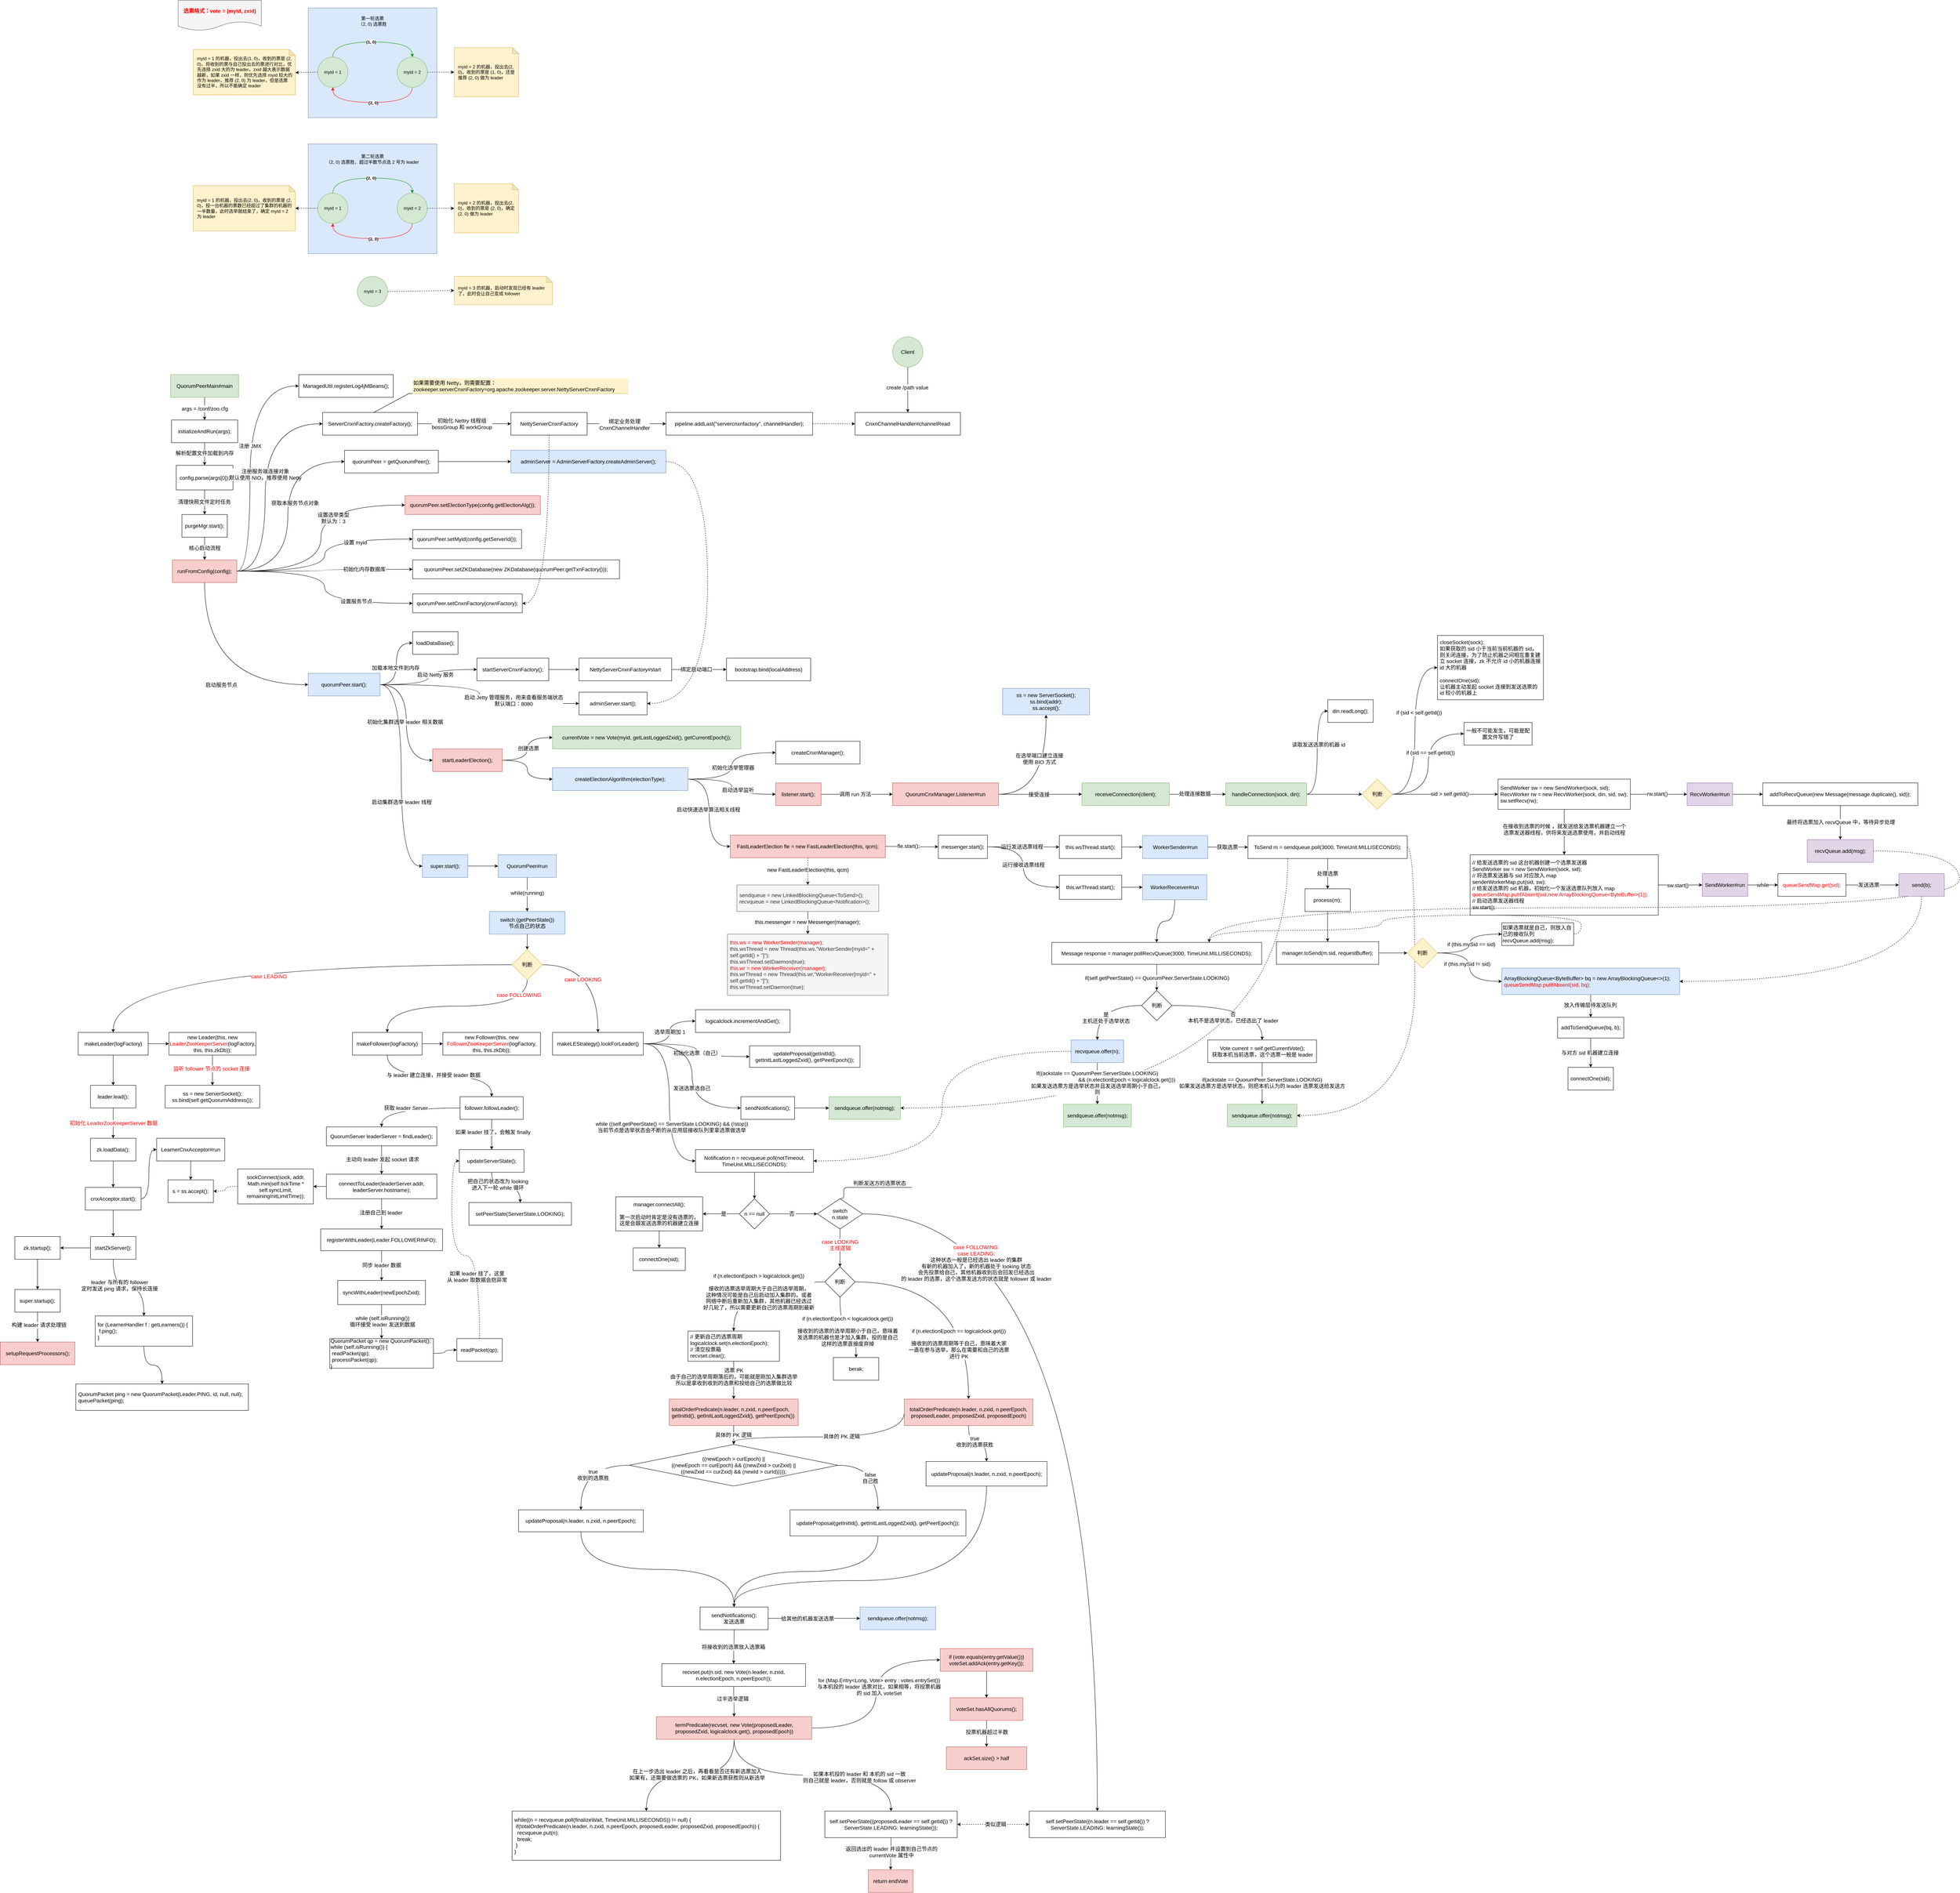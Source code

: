 <mxfile version="16.5.6" type="github">
  <diagram id="eeuKYtuncwknBs3eNNl9" name="Page-1">
    <mxGraphModel dx="2145" dy="813" grid="1" gridSize="10" guides="1" tooltips="1" connect="1" arrows="1" fold="1" page="1" pageScale="1" pageWidth="827" pageHeight="1169" math="0" shadow="0">
      <root>
        <mxCell id="0" />
        <mxCell id="1" parent="0" />
        <mxCell id="-ZEZr_MwCLdf86qs8En4-5" value="" style="rounded=0;whiteSpace=wrap;html=1;fillColor=#dae8fc;strokeColor=#6c8ebf;" parent="1" vertex="1">
          <mxGeometry x="464" y="90" width="340" height="290" as="geometry" />
        </mxCell>
        <mxCell id="-ZEZr_MwCLdf86qs8En4-3" style="edgeStyle=orthogonalEdgeStyle;rounded=0;orthogonalLoop=1;jettySize=auto;html=1;exitX=0.5;exitY=0;exitDx=0;exitDy=0;entryX=0.5;entryY=0;entryDx=0;entryDy=0;curved=1;strokeColor=#009900;" parent="1" source="-ZEZr_MwCLdf86qs8En4-1" target="-ZEZr_MwCLdf86qs8En4-2" edge="1">
          <mxGeometry relative="1" as="geometry">
            <Array as="points">
              <mxPoint x="529" y="180" />
              <mxPoint x="739" y="180" />
            </Array>
          </mxGeometry>
        </mxCell>
        <mxCell id="-ZEZr_MwCLdf86qs8En4-7" value="&lt;b&gt;(1, 0)&lt;/b&gt;" style="edgeLabel;html=1;align=center;verticalAlign=middle;resizable=0;points=[];" parent="-ZEZr_MwCLdf86qs8En4-3" vertex="1" connectable="0">
          <mxGeometry x="-0.028" relative="1" as="geometry">
            <mxPoint as="offset" />
          </mxGeometry>
        </mxCell>
        <mxCell id="S4009wVQ3V9HcJUpgxrX-2" style="rounded=0;orthogonalLoop=1;jettySize=auto;html=1;exitX=0;exitY=0.5;exitDx=0;exitDy=0;entryX=1;entryY=0.508;entryDx=0;entryDy=0;entryPerimeter=0;dashed=1;" edge="1" parent="1" source="-ZEZr_MwCLdf86qs8En4-1" target="S4009wVQ3V9HcJUpgxrX-1">
          <mxGeometry relative="1" as="geometry" />
        </mxCell>
        <mxCell id="-ZEZr_MwCLdf86qs8En4-1" value="myid = 1" style="ellipse;whiteSpace=wrap;html=1;aspect=fixed;fillColor=#d5e8d4;strokeColor=#82b366;" parent="1" vertex="1">
          <mxGeometry x="489" y="220" width="80" height="80" as="geometry" />
        </mxCell>
        <mxCell id="-ZEZr_MwCLdf86qs8En4-4" style="edgeStyle=orthogonalEdgeStyle;curved=1;rounded=0;orthogonalLoop=1;jettySize=auto;html=1;exitX=0.5;exitY=1;exitDx=0;exitDy=0;entryX=0.5;entryY=1;entryDx=0;entryDy=0;strokeColor=#FF0000;" parent="1" source="-ZEZr_MwCLdf86qs8En4-2" target="-ZEZr_MwCLdf86qs8En4-1" edge="1">
          <mxGeometry relative="1" as="geometry">
            <Array as="points">
              <mxPoint x="739" y="340" />
              <mxPoint x="529" y="340" />
            </Array>
          </mxGeometry>
        </mxCell>
        <mxCell id="-ZEZr_MwCLdf86qs8En4-8" value="&lt;b&gt;(2, 0)&lt;/b&gt;" style="edgeLabel;html=1;align=center;verticalAlign=middle;resizable=0;points=[];" parent="-ZEZr_MwCLdf86qs8En4-4" vertex="1" connectable="0">
          <mxGeometry x="-0.014" y="1" relative="1" as="geometry">
            <mxPoint as="offset" />
          </mxGeometry>
        </mxCell>
        <mxCell id="S4009wVQ3V9HcJUpgxrX-6" style="edgeStyle=none;rounded=0;orthogonalLoop=1;jettySize=auto;html=1;exitX=1;exitY=0.5;exitDx=0;exitDy=0;dashed=1;" edge="1" parent="1" source="-ZEZr_MwCLdf86qs8En4-2" target="S4009wVQ3V9HcJUpgxrX-5">
          <mxGeometry relative="1" as="geometry" />
        </mxCell>
        <mxCell id="-ZEZr_MwCLdf86qs8En4-2" value="myid = 2" style="ellipse;whiteSpace=wrap;html=1;aspect=fixed;fillColor=#d5e8d4;strokeColor=#82b366;" parent="1" vertex="1">
          <mxGeometry x="699" y="220" width="80" height="80" as="geometry" />
        </mxCell>
        <mxCell id="-ZEZr_MwCLdf86qs8En4-6" value="第一轮选票&lt;br&gt;（2, 0) 选票胜" style="text;html=1;strokeColor=none;fillColor=none;align=center;verticalAlign=middle;whiteSpace=wrap;rounded=0;" parent="1" vertex="1">
          <mxGeometry x="576" y="110" width="116" height="30" as="geometry" />
        </mxCell>
        <mxCell id="S4009wVQ3V9HcJUpgxrX-1" value="myid = 1 的机器，投出去(1, 0)，收到的票是 (2, 0)，将收到的票与自己投出去的票进行对比，优先选择 zxid 大的为 leader，zxid 越大表示数据越新，如果 zxid 一样，则优先选择 myid 较大的作为 leader，推荐 (2, 0) 为 leader，但是选票没有过半，所以不能确定 leader" style="shape=note;whiteSpace=wrap;html=1;backgroundOutline=1;darkOpacity=0.05;size=16;perimeterSpacing=0;spacing=5;spacingTop=5;spacingLeft=5;spacingBottom=5;spacingRight=5;align=left;fillColor=#fff2cc;strokeColor=#d6b656;" vertex="1" parent="1">
          <mxGeometry x="160" y="200" width="270" height="120" as="geometry" />
        </mxCell>
        <mxCell id="S4009wVQ3V9HcJUpgxrX-5" value="myid = 2 的机器，投出去(2, 0)，收到的票是 (1, 0)，还是推荐 (2, 0) 做为 leader" style="shape=note;whiteSpace=wrap;html=1;backgroundOutline=1;darkOpacity=0.05;size=16;perimeterSpacing=0;spacing=5;spacingTop=5;spacingLeft=5;spacingBottom=5;spacingRight=5;align=left;fillColor=#fff2cc;strokeColor=#d6b656;" vertex="1" parent="1">
          <mxGeometry x="850" y="195" width="170" height="130" as="geometry" />
        </mxCell>
        <mxCell id="S4009wVQ3V9HcJUpgxrX-7" value="" style="rounded=0;whiteSpace=wrap;html=1;fillColor=#dae8fc;strokeColor=#6c8ebf;" vertex="1" parent="1">
          <mxGeometry x="464" y="450" width="340" height="290" as="geometry" />
        </mxCell>
        <mxCell id="S4009wVQ3V9HcJUpgxrX-8" style="edgeStyle=orthogonalEdgeStyle;rounded=0;orthogonalLoop=1;jettySize=auto;html=1;exitX=0.5;exitY=0;exitDx=0;exitDy=0;entryX=0.5;entryY=0;entryDx=0;entryDy=0;curved=1;strokeColor=#009900;" edge="1" parent="1" source="S4009wVQ3V9HcJUpgxrX-10" target="S4009wVQ3V9HcJUpgxrX-13">
          <mxGeometry relative="1" as="geometry">
            <Array as="points">
              <mxPoint x="529" y="540" />
              <mxPoint x="739" y="540" />
            </Array>
          </mxGeometry>
        </mxCell>
        <mxCell id="S4009wVQ3V9HcJUpgxrX-9" value="(2, 0)" style="edgeLabel;html=1;align=center;verticalAlign=middle;resizable=0;points=[];fontStyle=1" vertex="1" connectable="0" parent="S4009wVQ3V9HcJUpgxrX-8">
          <mxGeometry x="-0.028" relative="1" as="geometry">
            <mxPoint as="offset" />
          </mxGeometry>
        </mxCell>
        <mxCell id="S4009wVQ3V9HcJUpgxrX-16" style="edgeStyle=none;rounded=0;orthogonalLoop=1;jettySize=auto;html=1;exitX=0;exitY=0.5;exitDx=0;exitDy=0;entryX=1;entryY=0.5;entryDx=0;entryDy=0;entryPerimeter=0;dashed=1;" edge="1" parent="1" source="S4009wVQ3V9HcJUpgxrX-10" target="S4009wVQ3V9HcJUpgxrX-15">
          <mxGeometry relative="1" as="geometry" />
        </mxCell>
        <mxCell id="S4009wVQ3V9HcJUpgxrX-10" value="myid = 1" style="ellipse;whiteSpace=wrap;html=1;aspect=fixed;fillColor=#d5e8d4;strokeColor=#82b366;" vertex="1" parent="1">
          <mxGeometry x="489" y="580" width="80" height="80" as="geometry" />
        </mxCell>
        <mxCell id="S4009wVQ3V9HcJUpgxrX-11" style="edgeStyle=orthogonalEdgeStyle;curved=1;rounded=0;orthogonalLoop=1;jettySize=auto;html=1;exitX=0.5;exitY=1;exitDx=0;exitDy=0;entryX=0.5;entryY=1;entryDx=0;entryDy=0;strokeColor=#FF0000;" edge="1" parent="1" source="S4009wVQ3V9HcJUpgxrX-13" target="S4009wVQ3V9HcJUpgxrX-10">
          <mxGeometry relative="1" as="geometry">
            <Array as="points">
              <mxPoint x="739" y="700" />
              <mxPoint x="529" y="700" />
            </Array>
          </mxGeometry>
        </mxCell>
        <mxCell id="S4009wVQ3V9HcJUpgxrX-12" value="(2, 0)" style="edgeLabel;html=1;align=center;verticalAlign=middle;resizable=0;points=[];fontStyle=1" vertex="1" connectable="0" parent="S4009wVQ3V9HcJUpgxrX-11">
          <mxGeometry x="-0.014" y="1" relative="1" as="geometry">
            <mxPoint as="offset" />
          </mxGeometry>
        </mxCell>
        <mxCell id="S4009wVQ3V9HcJUpgxrX-18" style="edgeStyle=none;rounded=0;orthogonalLoop=1;jettySize=auto;html=1;exitX=1;exitY=0.5;exitDx=0;exitDy=0;entryX=0;entryY=0.5;entryDx=0;entryDy=0;entryPerimeter=0;dashed=1;strokeColor=#000000;" edge="1" parent="1" source="S4009wVQ3V9HcJUpgxrX-13" target="S4009wVQ3V9HcJUpgxrX-17">
          <mxGeometry relative="1" as="geometry" />
        </mxCell>
        <mxCell id="S4009wVQ3V9HcJUpgxrX-13" value="myid = 2" style="ellipse;whiteSpace=wrap;html=1;aspect=fixed;fillColor=#d5e8d4;strokeColor=#82b366;" vertex="1" parent="1">
          <mxGeometry x="699" y="580" width="80" height="80" as="geometry" />
        </mxCell>
        <mxCell id="S4009wVQ3V9HcJUpgxrX-14" value="第二轮选票&lt;br&gt;（2, 0) 选票胜，超过半数节点选 2 号为 leader" style="text;html=1;strokeColor=none;fillColor=none;align=center;verticalAlign=middle;whiteSpace=wrap;rounded=0;" vertex="1" parent="1">
          <mxGeometry x="502" y="470" width="264" height="40" as="geometry" />
        </mxCell>
        <mxCell id="S4009wVQ3V9HcJUpgxrX-15" value="myid = 1 的机器，投出去(2, 0)，收到的票是 (2, 0)，投一台机器的票数已经超过了集群的机器的一半数量，此时选举就结束了，确定 myid = 2 为 leader" style="shape=note;whiteSpace=wrap;html=1;backgroundOutline=1;darkOpacity=0.05;size=16;perimeterSpacing=0;spacing=5;spacingTop=5;spacingLeft=5;spacingBottom=5;spacingRight=5;align=left;fillColor=#fff2cc;strokeColor=#d6b656;" vertex="1" parent="1">
          <mxGeometry x="160" y="560" width="270" height="120" as="geometry" />
        </mxCell>
        <mxCell id="S4009wVQ3V9HcJUpgxrX-17" value="myid = 2 的机器，投出去(2, 0)，收到的票是 (2, 0)，确定 (2, 0) 做为 leader" style="shape=note;whiteSpace=wrap;html=1;backgroundOutline=1;darkOpacity=0.05;size=16;perimeterSpacing=0;spacing=5;spacingTop=5;spacingLeft=5;spacingBottom=5;spacingRight=5;align=left;fillColor=#fff2cc;strokeColor=#d6b656;" vertex="1" parent="1">
          <mxGeometry x="850" y="555" width="170" height="130" as="geometry" />
        </mxCell>
        <mxCell id="S4009wVQ3V9HcJUpgxrX-19" value="&lt;b&gt;&lt;font style=&quot;font-size: 14px&quot; color=&quot;#ff0000&quot;&gt;选票格式：vote = (myid, zxid)&lt;/font&gt;&lt;/b&gt;" style="shape=document;whiteSpace=wrap;html=1;boundedLbl=1;fillColor=#f5f5f5;strokeColor=#666666;fontColor=#333333;" vertex="1" parent="1">
          <mxGeometry x="120" y="70" width="220" height="80" as="geometry" />
        </mxCell>
        <mxCell id="S4009wVQ3V9HcJUpgxrX-22" style="edgeStyle=none;rounded=0;orthogonalLoop=1;jettySize=auto;html=1;exitX=1;exitY=0.5;exitDx=0;exitDy=0;entryX=0;entryY=0.5;entryDx=0;entryDy=0;entryPerimeter=0;dashed=1;fontSize=14;fontColor=#FF0000;strokeColor=#000000;" edge="1" parent="1" source="S4009wVQ3V9HcJUpgxrX-20" target="S4009wVQ3V9HcJUpgxrX-21">
          <mxGeometry relative="1" as="geometry" />
        </mxCell>
        <mxCell id="S4009wVQ3V9HcJUpgxrX-20" value="myid = 3" style="ellipse;whiteSpace=wrap;html=1;aspect=fixed;fillColor=#d5e8d4;strokeColor=#82b366;" vertex="1" parent="1">
          <mxGeometry x="594" y="800" width="80" height="80" as="geometry" />
        </mxCell>
        <mxCell id="S4009wVQ3V9HcJUpgxrX-21" value="myid = 3 的机器，启动时发现已经有 leader 了，此时会让自己变成 follower" style="shape=note;whiteSpace=wrap;html=1;backgroundOutline=1;darkOpacity=0.05;size=16;perimeterSpacing=0;spacing=5;spacingTop=5;spacingLeft=5;spacingBottom=5;spacingRight=5;align=left;fillColor=#fff2cc;strokeColor=#d6b656;" vertex="1" parent="1">
          <mxGeometry x="850" y="800" width="260" height="75" as="geometry" />
        </mxCell>
        <mxCell id="S4009wVQ3V9HcJUpgxrX-27" value="" style="edgeStyle=none;rounded=0;orthogonalLoop=1;jettySize=auto;html=1;fontFamily=Helvetica;fontSize=14;fontColor=default;strokeColor=#000000;" edge="1" parent="1" source="S4009wVQ3V9HcJUpgxrX-23" target="S4009wVQ3V9HcJUpgxrX-26">
          <mxGeometry relative="1" as="geometry" />
        </mxCell>
        <mxCell id="S4009wVQ3V9HcJUpgxrX-28" value="args = /conf/zoo.cfg" style="edgeLabel;html=1;align=center;verticalAlign=middle;resizable=0;points=[];fontSize=14;fontFamily=Helvetica;fontColor=default;" vertex="1" connectable="0" parent="S4009wVQ3V9HcJUpgxrX-27">
          <mxGeometry x="-0.312" y="-1" relative="1" as="geometry">
            <mxPoint x="1" y="9" as="offset" />
          </mxGeometry>
        </mxCell>
        <mxCell id="S4009wVQ3V9HcJUpgxrX-23" value="QuorumPeerMain#main" style="rounded=0;whiteSpace=wrap;html=1;fontSize=14;fillColor=#d5e8d4;strokeColor=#82b366;" vertex="1" parent="1">
          <mxGeometry x="100" y="1060" width="180" height="60" as="geometry" />
        </mxCell>
        <mxCell id="S4009wVQ3V9HcJUpgxrX-32" value="" style="edgeStyle=none;rounded=0;orthogonalLoop=1;jettySize=auto;html=1;fontFamily=Helvetica;fontSize=14;fontColor=default;strokeColor=#000000;" edge="1" parent="1" source="S4009wVQ3V9HcJUpgxrX-26" target="S4009wVQ3V9HcJUpgxrX-31">
          <mxGeometry relative="1" as="geometry" />
        </mxCell>
        <mxCell id="S4009wVQ3V9HcJUpgxrX-33" value="解析配置文件加载到内存" style="edgeLabel;html=1;align=center;verticalAlign=middle;resizable=0;points=[];fontSize=14;fontFamily=Helvetica;fontColor=default;" vertex="1" connectable="0" parent="S4009wVQ3V9HcJUpgxrX-32">
          <mxGeometry x="-0.067" relative="1" as="geometry">
            <mxPoint as="offset" />
          </mxGeometry>
        </mxCell>
        <mxCell id="S4009wVQ3V9HcJUpgxrX-26" value="initializeAndRun(args);" style="whiteSpace=wrap;html=1;fontSize=14;rounded=0;" vertex="1" parent="1">
          <mxGeometry x="102.5" y="1180" width="175" height="60" as="geometry" />
        </mxCell>
        <mxCell id="S4009wVQ3V9HcJUpgxrX-35" value="" style="edgeStyle=none;rounded=0;orthogonalLoop=1;jettySize=auto;html=1;fontFamily=Helvetica;fontSize=14;fontColor=default;strokeColor=#000000;" edge="1" parent="1" source="S4009wVQ3V9HcJUpgxrX-31" target="S4009wVQ3V9HcJUpgxrX-34">
          <mxGeometry relative="1" as="geometry" />
        </mxCell>
        <mxCell id="S4009wVQ3V9HcJUpgxrX-36" value="清理快照文件定时任务" style="edgeLabel;html=1;align=center;verticalAlign=middle;resizable=0;points=[];fontSize=14;fontFamily=Helvetica;fontColor=default;" vertex="1" connectable="0" parent="S4009wVQ3V9HcJUpgxrX-35">
          <mxGeometry x="-0.03" y="-1" relative="1" as="geometry">
            <mxPoint as="offset" />
          </mxGeometry>
        </mxCell>
        <mxCell id="S4009wVQ3V9HcJUpgxrX-31" value="config.parse(args[0]);" style="whiteSpace=wrap;html=1;fontSize=14;fillColor=rgb(255, 255, 255);strokeColor=rgb(0, 0, 0);fontColor=rgb(0, 0, 0);rounded=0;" vertex="1" parent="1">
          <mxGeometry x="115" y="1300" width="150" height="65" as="geometry" />
        </mxCell>
        <mxCell id="S4009wVQ3V9HcJUpgxrX-38" value="" style="edgeStyle=none;rounded=0;orthogonalLoop=1;jettySize=auto;html=1;fontFamily=Helvetica;fontSize=14;fontColor=default;strokeColor=#000000;" edge="1" parent="1" source="S4009wVQ3V9HcJUpgxrX-34" target="S4009wVQ3V9HcJUpgxrX-37">
          <mxGeometry relative="1" as="geometry" />
        </mxCell>
        <mxCell id="S4009wVQ3V9HcJUpgxrX-39" value="核心启动流程" style="edgeLabel;html=1;align=center;verticalAlign=middle;resizable=0;points=[];fontSize=14;fontFamily=Helvetica;fontColor=default;" vertex="1" connectable="0" parent="S4009wVQ3V9HcJUpgxrX-38">
          <mxGeometry x="-0.04" relative="1" as="geometry">
            <mxPoint as="offset" />
          </mxGeometry>
        </mxCell>
        <mxCell id="S4009wVQ3V9HcJUpgxrX-34" value="purgeMgr.start();" style="whiteSpace=wrap;html=1;fontSize=14;fillColor=rgb(255, 255, 255);strokeColor=rgb(0, 0, 0);fontColor=rgb(0, 0, 0);rounded=0;" vertex="1" parent="1">
          <mxGeometry x="130" y="1430" width="120" height="60" as="geometry" />
        </mxCell>
        <mxCell id="S4009wVQ3V9HcJUpgxrX-41" value="" style="edgeStyle=orthogonalEdgeStyle;rounded=0;orthogonalLoop=1;jettySize=auto;html=1;fontFamily=Helvetica;fontSize=14;fontColor=default;strokeColor=#000000;curved=1;entryX=0;entryY=0.5;entryDx=0;entryDy=0;" edge="1" parent="1" source="S4009wVQ3V9HcJUpgxrX-37" target="S4009wVQ3V9HcJUpgxrX-40">
          <mxGeometry relative="1" as="geometry">
            <Array as="points">
              <mxPoint x="310" y="1580" />
              <mxPoint x="310" y="1090" />
            </Array>
          </mxGeometry>
        </mxCell>
        <mxCell id="S4009wVQ3V9HcJUpgxrX-42" value="注册 JMX" style="edgeLabel;html=1;align=center;verticalAlign=middle;resizable=0;points=[];fontSize=14;fontFamily=Helvetica;fontColor=default;" vertex="1" connectable="0" parent="S4009wVQ3V9HcJUpgxrX-41">
          <mxGeometry x="0.12" y="1" relative="1" as="geometry">
            <mxPoint x="1" as="offset" />
          </mxGeometry>
        </mxCell>
        <mxCell id="S4009wVQ3V9HcJUpgxrX-44" value="" style="edgeStyle=orthogonalEdgeStyle;curved=1;rounded=0;orthogonalLoop=1;jettySize=auto;html=1;fontFamily=Helvetica;fontSize=14;fontColor=default;strokeColor=#000000;entryX=0;entryY=0.5;entryDx=0;entryDy=0;" edge="1" parent="1" source="S4009wVQ3V9HcJUpgxrX-37" target="S4009wVQ3V9HcJUpgxrX-43">
          <mxGeometry relative="1" as="geometry">
            <Array as="points">
              <mxPoint x="350" y="1580" />
              <mxPoint x="350" y="1190" />
            </Array>
          </mxGeometry>
        </mxCell>
        <mxCell id="S4009wVQ3V9HcJUpgxrX-45" value="注册服务端连接对象&lt;br&gt;默认使用 NIO，推荐使用 Netty" style="edgeLabel;html=1;align=center;verticalAlign=middle;resizable=0;points=[];fontSize=14;fontFamily=Helvetica;fontColor=default;" vertex="1" connectable="0" parent="S4009wVQ3V9HcJUpgxrX-44">
          <mxGeometry x="0.078" y="1" relative="1" as="geometry">
            <mxPoint x="1" y="1" as="offset" />
          </mxGeometry>
        </mxCell>
        <mxCell id="S4009wVQ3V9HcJUpgxrX-61" value="" style="edgeStyle=orthogonalEdgeStyle;rounded=0;orthogonalLoop=1;jettySize=auto;html=1;fontFamily=Helvetica;fontSize=14;fontColor=default;strokeColor=#000000;exitX=1;exitY=0.5;exitDx=0;exitDy=0;curved=1;entryX=0;entryY=0.5;entryDx=0;entryDy=0;" edge="1" parent="1" target="S4009wVQ3V9HcJUpgxrX-60">
          <mxGeometry relative="1" as="geometry">
            <mxPoint x="265" y="1580" as="sourcePoint" />
            <mxPoint x="550" y="1290" as="targetPoint" />
            <Array as="points">
              <mxPoint x="410" y="1580" />
              <mxPoint x="410" y="1290" />
            </Array>
          </mxGeometry>
        </mxCell>
        <mxCell id="S4009wVQ3V9HcJUpgxrX-62" value="获取本服务节点对象" style="edgeLabel;html=1;align=center;verticalAlign=middle;resizable=0;points=[];fontSize=14;fontFamily=Helvetica;fontColor=default;" vertex="1" connectable="0" parent="S4009wVQ3V9HcJUpgxrX-61">
          <mxGeometry x="0.67" y="-27" relative="1" as="geometry">
            <mxPoint x="-35" y="83" as="offset" />
          </mxGeometry>
        </mxCell>
        <mxCell id="S4009wVQ3V9HcJUpgxrX-78" value="" style="edgeStyle=orthogonalEdgeStyle;curved=1;rounded=0;orthogonalLoop=1;jettySize=auto;html=1;fontFamily=Helvetica;fontSize=14;fontColor=default;strokeColor=#000000;entryX=0;entryY=0.5;entryDx=0;entryDy=0;exitX=0.5;exitY=1;exitDx=0;exitDy=0;" edge="1" parent="1" source="S4009wVQ3V9HcJUpgxrX-37" target="S4009wVQ3V9HcJUpgxrX-77">
          <mxGeometry relative="1" as="geometry" />
        </mxCell>
        <mxCell id="S4009wVQ3V9HcJUpgxrX-79" value="启动服务节点" style="edgeLabel;html=1;align=center;verticalAlign=middle;resizable=0;points=[];fontSize=14;fontFamily=Helvetica;fontColor=default;" vertex="1" connectable="0" parent="S4009wVQ3V9HcJUpgxrX-78">
          <mxGeometry x="0.154" y="-3" relative="1" as="geometry">
            <mxPoint y="-2" as="offset" />
          </mxGeometry>
        </mxCell>
        <mxCell id="S4009wVQ3V9HcJUpgxrX-93" style="edgeStyle=orthogonalEdgeStyle;curved=1;rounded=0;orthogonalLoop=1;jettySize=auto;html=1;exitX=1;exitY=0.5;exitDx=0;exitDy=0;entryX=0;entryY=0.5;entryDx=0;entryDy=0;fontFamily=Helvetica;fontSize=14;fontColor=default;strokeColor=#000000;" edge="1" parent="1" source="S4009wVQ3V9HcJUpgxrX-37" target="S4009wVQ3V9HcJUpgxrX-67">
          <mxGeometry relative="1" as="geometry" />
        </mxCell>
        <mxCell id="S4009wVQ3V9HcJUpgxrX-96" value="设置 myid" style="edgeLabel;html=1;align=center;verticalAlign=middle;resizable=0;points=[];fontSize=14;fontFamily=Helvetica;fontColor=default;" vertex="1" connectable="0" parent="S4009wVQ3V9HcJUpgxrX-93">
          <mxGeometry x="0.445" y="-9" relative="1" as="geometry">
            <mxPoint as="offset" />
          </mxGeometry>
        </mxCell>
        <mxCell id="S4009wVQ3V9HcJUpgxrX-94" style="edgeStyle=orthogonalEdgeStyle;curved=1;rounded=0;orthogonalLoop=1;jettySize=auto;html=1;exitX=1;exitY=0.5;exitDx=0;exitDy=0;entryX=0;entryY=0.5;entryDx=0;entryDy=0;fontFamily=Helvetica;fontSize=14;fontColor=default;strokeColor=#000000;" edge="1" parent="1" source="S4009wVQ3V9HcJUpgxrX-37" target="S4009wVQ3V9HcJUpgxrX-71">
          <mxGeometry relative="1" as="geometry" />
        </mxCell>
        <mxCell id="S4009wVQ3V9HcJUpgxrX-97" value="初始化内存数据库" style="edgeLabel;html=1;align=center;verticalAlign=middle;resizable=0;points=[];fontSize=14;fontFamily=Helvetica;fontColor=default;" vertex="1" connectable="0" parent="S4009wVQ3V9HcJUpgxrX-94">
          <mxGeometry x="0.456" relative="1" as="geometry">
            <mxPoint as="offset" />
          </mxGeometry>
        </mxCell>
        <mxCell id="S4009wVQ3V9HcJUpgxrX-95" style="edgeStyle=orthogonalEdgeStyle;curved=1;rounded=0;orthogonalLoop=1;jettySize=auto;html=1;exitX=1;exitY=0.5;exitDx=0;exitDy=0;entryX=0;entryY=0.5;entryDx=0;entryDy=0;fontFamily=Helvetica;fontSize=14;fontColor=default;strokeColor=#000000;" edge="1" parent="1" source="S4009wVQ3V9HcJUpgxrX-37" target="S4009wVQ3V9HcJUpgxrX-74">
          <mxGeometry relative="1" as="geometry" />
        </mxCell>
        <mxCell id="S4009wVQ3V9HcJUpgxrX-98" value="设置服务节点" style="edgeLabel;html=1;align=center;verticalAlign=middle;resizable=0;points=[];fontSize=14;fontFamily=Helvetica;fontColor=default;" vertex="1" connectable="0" parent="S4009wVQ3V9HcJUpgxrX-95">
          <mxGeometry x="0.458" y="5" relative="1" as="geometry">
            <mxPoint as="offset" />
          </mxGeometry>
        </mxCell>
        <mxCell id="S4009wVQ3V9HcJUpgxrX-37" value="runFromConfig(config);" style="whiteSpace=wrap;html=1;fontSize=14;fillColor=#f8cecc;strokeColor=#b85450;rounded=0;" vertex="1" parent="1">
          <mxGeometry x="105" y="1550" width="170" height="60" as="geometry" />
        </mxCell>
        <mxCell id="S4009wVQ3V9HcJUpgxrX-40" value="ManagedUtil.registerLog4jMBeans();" style="whiteSpace=wrap;html=1;fontSize=14;rounded=0;" vertex="1" parent="1">
          <mxGeometry x="439" y="1060" width="250" height="60" as="geometry" />
        </mxCell>
        <mxCell id="S4009wVQ3V9HcJUpgxrX-47" value="" style="edgeStyle=orthogonalEdgeStyle;curved=1;rounded=0;orthogonalLoop=1;jettySize=auto;html=1;fontFamily=Helvetica;fontSize=14;fontColor=default;strokeColor=#000000;" edge="1" parent="1" source="S4009wVQ3V9HcJUpgxrX-43" target="S4009wVQ3V9HcJUpgxrX-46">
          <mxGeometry relative="1" as="geometry" />
        </mxCell>
        <mxCell id="S4009wVQ3V9HcJUpgxrX-51" value="初始化 Nettry 线程组&lt;br&gt;bossGroup 和 workGroup" style="edgeLabel;html=1;align=center;verticalAlign=middle;resizable=0;points=[];fontSize=14;fontFamily=Helvetica;fontColor=default;" vertex="1" connectable="0" parent="S4009wVQ3V9HcJUpgxrX-47">
          <mxGeometry x="-0.216" relative="1" as="geometry">
            <mxPoint x="20" as="offset" />
          </mxGeometry>
        </mxCell>
        <mxCell id="S4009wVQ3V9HcJUpgxrX-43" value="ServerCnxnFactory.createFactory();" style="whiteSpace=wrap;html=1;fontSize=14;rounded=0;" vertex="1" parent="1">
          <mxGeometry x="502" y="1160" width="251" height="60" as="geometry" />
        </mxCell>
        <mxCell id="S4009wVQ3V9HcJUpgxrX-53" value="" style="edgeStyle=entityRelationEdgeStyle;rounded=0;orthogonalLoop=1;jettySize=auto;html=1;fontFamily=Helvetica;fontSize=14;fontColor=default;strokeColor=#000000;" edge="1" parent="1" source="S4009wVQ3V9HcJUpgxrX-46" target="S4009wVQ3V9HcJUpgxrX-52">
          <mxGeometry relative="1" as="geometry" />
        </mxCell>
        <mxCell id="S4009wVQ3V9HcJUpgxrX-54" value="绑定业务处理&lt;br&gt;CnxnChannelHandler" style="edgeLabel;html=1;align=center;verticalAlign=middle;resizable=0;points=[];fontSize=14;fontFamily=Helvetica;fontColor=default;" vertex="1" connectable="0" parent="S4009wVQ3V9HcJUpgxrX-53">
          <mxGeometry x="-0.064" y="-1" relative="1" as="geometry">
            <mxPoint x="1" y="1" as="offset" />
          </mxGeometry>
        </mxCell>
        <mxCell id="S4009wVQ3V9HcJUpgxrX-46" value="&lt;span style=&quot;text-align: left&quot;&gt;NettyServerCnxnFactory&lt;/span&gt;" style="whiteSpace=wrap;html=1;fontSize=14;fillColor=rgb(255, 255, 255);strokeColor=rgb(0, 0, 0);fontColor=rgb(0, 0, 0);rounded=0;" vertex="1" parent="1">
          <mxGeometry x="1000" y="1160" width="201.5" height="60" as="geometry" />
        </mxCell>
        <mxCell id="S4009wVQ3V9HcJUpgxrX-49" value="如果需要使用 Netty，则需要配置：&amp;nbsp;&lt;br&gt;zookeeper.serverCnxnFactory=org.apache.zookeeper.server.NettyServerCnxnFactory" style="whiteSpace=wrap;html=1;shape=partialRectangle;top=0;left=0;bottom=1;right=0;points=[[0,1],[1,1]];fillColor=#fff2cc;align=left;verticalAlign=bottom;routingCenterY=0.5;snapToPoint=1;recursiveResize=0;autosize=1;treeFolding=1;treeMoving=1;newEdgeStyle={&quot;edgeStyle&quot;:&quot;entityRelationEdgeStyle&quot;,&quot;startArrow&quot;:&quot;none&quot;,&quot;endArrow&quot;:&quot;none&quot;,&quot;segment&quot;:10,&quot;curved&quot;:1};rounded=0;fontFamily=Helvetica;fontSize=14;strokeColor=#d6b656;" vertex="1" parent="1">
          <mxGeometry x="740" y="1070" width="570" height="40" as="geometry" />
        </mxCell>
        <mxCell id="S4009wVQ3V9HcJUpgxrX-50" value="" style="edgeStyle=entityRelationEdgeStyle;startArrow=none;endArrow=none;segment=10;rounded=0;fontColor=#000000;fontFamily=Helvetica;fontSize=14;strokeColor=#000000;exitX=0.5;exitY=0;exitDx=0;exitDy=0;" edge="1" target="S4009wVQ3V9HcJUpgxrX-49" parent="1" source="S4009wVQ3V9HcJUpgxrX-43">
          <mxGeometry relative="1" as="geometry">
            <mxPoint x="616.25" y="1150" as="sourcePoint" />
          </mxGeometry>
        </mxCell>
        <mxCell id="S4009wVQ3V9HcJUpgxrX-56" value="" style="edgeStyle=entityRelationEdgeStyle;rounded=0;orthogonalLoop=1;jettySize=auto;html=1;fontFamily=Helvetica;fontSize=14;fontColor=default;strokeColor=#000000;dashed=1;" edge="1" parent="1" source="S4009wVQ3V9HcJUpgxrX-52" target="S4009wVQ3V9HcJUpgxrX-55">
          <mxGeometry relative="1" as="geometry" />
        </mxCell>
        <mxCell id="S4009wVQ3V9HcJUpgxrX-52" value="pipeline.addLast(&quot;servercnxnfactory&quot;, channelHandler);" style="whiteSpace=wrap;html=1;fontSize=14;fillColor=rgb(255, 255, 255);strokeColor=rgb(0, 0, 0);fontColor=rgb(0, 0, 0);rounded=0;" vertex="1" parent="1">
          <mxGeometry x="1410" y="1160" width="387.75" height="60" as="geometry" />
        </mxCell>
        <mxCell id="S4009wVQ3V9HcJUpgxrX-55" value="CnxnChannelHandler#channelRead" style="whiteSpace=wrap;html=1;fontSize=14;fillColor=rgb(255, 255, 255);strokeColor=rgb(0, 0, 0);fontColor=rgb(0, 0, 0);rounded=0;" vertex="1" parent="1">
          <mxGeometry x="1910" y="1160" width="278.38" height="60" as="geometry" />
        </mxCell>
        <mxCell id="S4009wVQ3V9HcJUpgxrX-58" style="rounded=0;orthogonalLoop=1;jettySize=auto;html=1;exitX=0.5;exitY=1;exitDx=0;exitDy=0;entryX=0.5;entryY=0;entryDx=0;entryDy=0;fontFamily=Helvetica;fontSize=14;fontColor=default;strokeColor=#000000;" edge="1" parent="1" source="S4009wVQ3V9HcJUpgxrX-57" target="S4009wVQ3V9HcJUpgxrX-55">
          <mxGeometry relative="1" as="geometry" />
        </mxCell>
        <mxCell id="S4009wVQ3V9HcJUpgxrX-59" value="create /path value" style="edgeLabel;html=1;align=center;verticalAlign=middle;resizable=0;points=[];fontSize=14;fontFamily=Helvetica;fontColor=default;" vertex="1" connectable="0" parent="S4009wVQ3V9HcJUpgxrX-58">
          <mxGeometry x="-0.1" y="-1" relative="1" as="geometry">
            <mxPoint as="offset" />
          </mxGeometry>
        </mxCell>
        <mxCell id="S4009wVQ3V9HcJUpgxrX-57" value="Client" style="ellipse;whiteSpace=wrap;html=1;aspect=fixed;rounded=0;fontFamily=Helvetica;fontSize=14;strokeColor=#82b366;fillColor=#d5e8d4;" vertex="1" parent="1">
          <mxGeometry x="2009.19" y="960" width="80" height="80" as="geometry" />
        </mxCell>
        <mxCell id="S4009wVQ3V9HcJUpgxrX-66" value="" style="edgeStyle=orthogonalEdgeStyle;curved=1;rounded=0;orthogonalLoop=1;jettySize=auto;html=1;fontFamily=Helvetica;fontSize=14;fontColor=default;strokeColor=#000000;exitX=1;exitY=0.5;exitDx=0;exitDy=0;entryX=0;entryY=0.5;entryDx=0;entryDy=0;" edge="1" parent="1" source="S4009wVQ3V9HcJUpgxrX-37" target="S4009wVQ3V9HcJUpgxrX-65">
          <mxGeometry relative="1" as="geometry" />
        </mxCell>
        <mxCell id="S4009wVQ3V9HcJUpgxrX-69" value="设置选举类型&lt;br&gt;默认为：3" style="edgeLabel;html=1;align=center;verticalAlign=middle;resizable=0;points=[];fontSize=14;fontFamily=Helvetica;fontColor=default;" vertex="1" connectable="0" parent="S4009wVQ3V9HcJUpgxrX-66">
          <mxGeometry x="0.172" relative="1" as="geometry">
            <mxPoint x="32" as="offset" />
          </mxGeometry>
        </mxCell>
        <mxCell id="S4009wVQ3V9HcJUpgxrX-92" value="" style="edgeStyle=orthogonalEdgeStyle;curved=1;rounded=0;orthogonalLoop=1;jettySize=auto;html=1;fontFamily=Helvetica;fontSize=14;fontColor=default;strokeColor=#000000;" edge="1" parent="1" source="S4009wVQ3V9HcJUpgxrX-60" target="S4009wVQ3V9HcJUpgxrX-91">
          <mxGeometry relative="1" as="geometry" />
        </mxCell>
        <mxCell id="S4009wVQ3V9HcJUpgxrX-60" value="quorumPeer = getQuorumPeer();" style="whiteSpace=wrap;html=1;fontSize=14;rounded=0;" vertex="1" parent="1">
          <mxGeometry x="560" y="1260" width="248" height="60" as="geometry" />
        </mxCell>
        <mxCell id="S4009wVQ3V9HcJUpgxrX-65" value="&lt;div&gt;quorumPeer.setElectionType(config.getElectionAlg());&lt;/div&gt;" style="whiteSpace=wrap;html=1;fontSize=14;fillColor=#f8cecc;strokeColor=#b85450;rounded=0;" vertex="1" parent="1">
          <mxGeometry x="720" y="1380" width="358" height="50" as="geometry" />
        </mxCell>
        <mxCell id="S4009wVQ3V9HcJUpgxrX-67" value="&lt;span&gt;quorumPeer.setMyid(config.getServerId());&lt;/span&gt;" style="whiteSpace=wrap;html=1;fontSize=14;fillColor=rgb(255, 255, 255);strokeColor=rgb(0, 0, 0);fontColor=rgb(0, 0, 0);rounded=0;" vertex="1" parent="1">
          <mxGeometry x="740" y="1470" width="288" height="50" as="geometry" />
        </mxCell>
        <mxCell id="S4009wVQ3V9HcJUpgxrX-71" value="quorumPeer.setZKDatabase(new ZKDatabase(quorumPeer.getTxnFactory()));" style="whiteSpace=wrap;html=1;fontSize=14;fillColor=rgb(255, 255, 255);strokeColor=rgb(0, 0, 0);fontColor=rgb(0, 0, 0);rounded=0;" vertex="1" parent="1">
          <mxGeometry x="740" y="1550" width="547" height="50" as="geometry" />
        </mxCell>
        <mxCell id="S4009wVQ3V9HcJUpgxrX-74" value="quorumPeer.setCnxnFactory(cnxnFactory);" style="whiteSpace=wrap;html=1;fontSize=14;fillColor=rgb(255, 255, 255);strokeColor=rgb(0, 0, 0);fontColor=rgb(0, 0, 0);rounded=0;" vertex="1" parent="1">
          <mxGeometry x="740" y="1640" width="290" height="50" as="geometry" />
        </mxCell>
        <mxCell id="S4009wVQ3V9HcJUpgxrX-81" value="" style="edgeStyle=orthogonalEdgeStyle;curved=1;rounded=0;orthogonalLoop=1;jettySize=auto;html=1;fontFamily=Helvetica;fontSize=14;fontColor=default;strokeColor=#000000;entryX=0;entryY=0.5;entryDx=0;entryDy=0;" edge="1" parent="1" source="S4009wVQ3V9HcJUpgxrX-77" target="S4009wVQ3V9HcJUpgxrX-80">
          <mxGeometry relative="1" as="geometry" />
        </mxCell>
        <mxCell id="S4009wVQ3V9HcJUpgxrX-82" value="加载本地文件到内存" style="edgeLabel;html=1;align=center;verticalAlign=middle;resizable=0;points=[];fontSize=14;fontFamily=Helvetica;fontColor=default;" vertex="1" connectable="0" parent="S4009wVQ3V9HcJUpgxrX-81">
          <mxGeometry x="-0.096" y="2" relative="1" as="geometry">
            <mxPoint y="1" as="offset" />
          </mxGeometry>
        </mxCell>
        <mxCell id="S4009wVQ3V9HcJUpgxrX-99" style="edgeStyle=orthogonalEdgeStyle;curved=1;rounded=0;orthogonalLoop=1;jettySize=auto;html=1;exitX=1;exitY=0.5;exitDx=0;exitDy=0;entryX=0;entryY=0.5;entryDx=0;entryDy=0;fontFamily=Helvetica;fontSize=14;fontColor=default;strokeColor=#000000;" edge="1" parent="1" source="S4009wVQ3V9HcJUpgxrX-77" target="S4009wVQ3V9HcJUpgxrX-83">
          <mxGeometry relative="1" as="geometry" />
        </mxCell>
        <mxCell id="S4009wVQ3V9HcJUpgxrX-100" value="启动 Netty 服务" style="edgeLabel;html=1;align=center;verticalAlign=middle;resizable=0;points=[];fontSize=14;fontFamily=Helvetica;fontColor=default;" vertex="1" connectable="0" parent="S4009wVQ3V9HcJUpgxrX-99">
          <mxGeometry x="0.043" y="-3" relative="1" as="geometry">
            <mxPoint x="15" as="offset" />
          </mxGeometry>
        </mxCell>
        <mxCell id="S4009wVQ3V9HcJUpgxrX-103" value="" style="edgeStyle=orthogonalEdgeStyle;curved=1;rounded=0;orthogonalLoop=1;jettySize=auto;html=1;fontFamily=Helvetica;fontSize=14;fontColor=default;strokeColor=#000000;entryX=0;entryY=0.5;entryDx=0;entryDy=0;" edge="1" parent="1" source="S4009wVQ3V9HcJUpgxrX-77" target="S4009wVQ3V9HcJUpgxrX-102">
          <mxGeometry relative="1" as="geometry" />
        </mxCell>
        <mxCell id="S4009wVQ3V9HcJUpgxrX-104" value="启动 Jetty 管理服务，用来查看服务端状态&lt;br&gt;默认端口：8080" style="edgeLabel;html=1;align=center;verticalAlign=middle;resizable=0;points=[];fontSize=14;fontFamily=Helvetica;fontColor=default;" vertex="1" connectable="0" parent="S4009wVQ3V9HcJUpgxrX-103">
          <mxGeometry x="0.398" y="8" relative="1" as="geometry">
            <mxPoint as="offset" />
          </mxGeometry>
        </mxCell>
        <mxCell id="S4009wVQ3V9HcJUpgxrX-109" value="" style="edgeStyle=orthogonalEdgeStyle;curved=1;rounded=0;orthogonalLoop=1;jettySize=auto;html=1;fontFamily=Helvetica;fontSize=14;fontColor=default;strokeColor=#000000;entryX=0;entryY=0.5;entryDx=0;entryDy=0;" edge="1" parent="1" source="S4009wVQ3V9HcJUpgxrX-77" target="S4009wVQ3V9HcJUpgxrX-108">
          <mxGeometry relative="1" as="geometry" />
        </mxCell>
        <mxCell id="S4009wVQ3V9HcJUpgxrX-110" value="初始化集群选举 leader 相关数据" style="edgeLabel;html=1;align=center;verticalAlign=middle;resizable=0;points=[];fontSize=14;fontFamily=Helvetica;fontColor=default;" vertex="1" connectable="0" parent="S4009wVQ3V9HcJUpgxrX-109">
          <mxGeometry x="-0.006" y="-4" relative="1" as="geometry">
            <mxPoint as="offset" />
          </mxGeometry>
        </mxCell>
        <mxCell id="S4009wVQ3V9HcJUpgxrX-235" value="" style="edgeStyle=orthogonalEdgeStyle;curved=1;rounded=0;orthogonalLoop=1;jettySize=auto;html=1;fontFamily=Helvetica;fontSize=14;fontColor=#000000;strokeColor=#000000;entryX=0;entryY=0.5;entryDx=0;entryDy=0;" edge="1" parent="1" source="S4009wVQ3V9HcJUpgxrX-77" target="S4009wVQ3V9HcJUpgxrX-234">
          <mxGeometry relative="1" as="geometry" />
        </mxCell>
        <mxCell id="S4009wVQ3V9HcJUpgxrX-236" value="启动集群选举 leader 线程" style="edgeLabel;html=1;align=center;verticalAlign=middle;resizable=0;points=[];fontSize=14;fontFamily=Helvetica;fontColor=#000000;" vertex="1" connectable="0" parent="S4009wVQ3V9HcJUpgxrX-235">
          <mxGeometry x="0.238" y="1" relative="1" as="geometry">
            <mxPoint as="offset" />
          </mxGeometry>
        </mxCell>
        <mxCell id="S4009wVQ3V9HcJUpgxrX-77" value="quorumPeer.start();" style="whiteSpace=wrap;html=1;fontSize=14;fillColor=#dae8fc;strokeColor=#6c8ebf;rounded=0;" vertex="1" parent="1">
          <mxGeometry x="464" y="1850" width="190" height="60" as="geometry" />
        </mxCell>
        <mxCell id="S4009wVQ3V9HcJUpgxrX-80" value="loadDataBase();" style="whiteSpace=wrap;html=1;fontSize=14;rounded=0;" vertex="1" parent="1">
          <mxGeometry x="740" y="1740" width="120" height="60" as="geometry" />
        </mxCell>
        <mxCell id="S4009wVQ3V9HcJUpgxrX-88" value="" style="edgeStyle=orthogonalEdgeStyle;curved=1;rounded=0;orthogonalLoop=1;jettySize=auto;html=1;fontFamily=Helvetica;fontSize=14;fontColor=default;strokeColor=#000000;" edge="1" parent="1" source="S4009wVQ3V9HcJUpgxrX-83" target="S4009wVQ3V9HcJUpgxrX-87">
          <mxGeometry relative="1" as="geometry" />
        </mxCell>
        <mxCell id="S4009wVQ3V9HcJUpgxrX-83" value="startServerCnxnFactory();" style="whiteSpace=wrap;html=1;fontSize=14;rounded=0;" vertex="1" parent="1">
          <mxGeometry x="910" y="1810" width="190" height="60" as="geometry" />
        </mxCell>
        <mxCell id="S4009wVQ3V9HcJUpgxrX-90" value="" style="edgeStyle=orthogonalEdgeStyle;curved=1;rounded=0;orthogonalLoop=1;jettySize=auto;html=1;fontFamily=Helvetica;fontSize=14;fontColor=default;strokeColor=#000000;" edge="1" parent="1" source="S4009wVQ3V9HcJUpgxrX-87" target="S4009wVQ3V9HcJUpgxrX-89">
          <mxGeometry relative="1" as="geometry" />
        </mxCell>
        <mxCell id="S4009wVQ3V9HcJUpgxrX-101" value="绑定启动端口" style="edgeLabel;html=1;align=center;verticalAlign=middle;resizable=0;points=[];fontSize=14;fontFamily=Helvetica;fontColor=default;" vertex="1" connectable="0" parent="S4009wVQ3V9HcJUpgxrX-90">
          <mxGeometry x="-0.336" y="-2" relative="1" as="geometry">
            <mxPoint x="17" y="-2" as="offset" />
          </mxGeometry>
        </mxCell>
        <mxCell id="S4009wVQ3V9HcJUpgxrX-87" value="NettyServerCnxnFactory#start" style="whiteSpace=wrap;html=1;fontSize=14;fillColor=rgb(255, 255, 255);strokeColor=rgb(0, 0, 0);fontColor=rgb(0, 0, 0);rounded=0;" vertex="1" parent="1">
          <mxGeometry x="1180" y="1810" width="245" height="60" as="geometry" />
        </mxCell>
        <mxCell id="S4009wVQ3V9HcJUpgxrX-89" value="bootstrap.bind(localAddress)" style="whiteSpace=wrap;html=1;fontSize=14;fillColor=rgb(255, 255, 255);strokeColor=rgb(0, 0, 0);fontColor=rgb(0, 0, 0);rounded=0;" vertex="1" parent="1">
          <mxGeometry x="1570" y="1810" width="222.5" height="60" as="geometry" />
        </mxCell>
        <mxCell id="S4009wVQ3V9HcJUpgxrX-107" style="edgeStyle=orthogonalEdgeStyle;curved=1;rounded=0;orthogonalLoop=1;jettySize=auto;html=1;exitX=1;exitY=0.5;exitDx=0;exitDy=0;entryX=1;entryY=0.5;entryDx=0;entryDy=0;dashed=1;fontFamily=Helvetica;fontSize=14;fontColor=default;strokeColor=#000000;" edge="1" parent="1" source="S4009wVQ3V9HcJUpgxrX-91" target="S4009wVQ3V9HcJUpgxrX-102">
          <mxGeometry relative="1" as="geometry">
            <Array as="points">
              <mxPoint x="1520" y="1290" />
              <mxPoint x="1520" y="1930" />
            </Array>
          </mxGeometry>
        </mxCell>
        <mxCell id="S4009wVQ3V9HcJUpgxrX-91" value="adminServer = AdminServerFactory.createAdminServer();" style="whiteSpace=wrap;html=1;fontSize=14;fillColor=#dae8fc;strokeColor=#6c8ebf;rounded=0;" vertex="1" parent="1">
          <mxGeometry x="1000" y="1260" width="410" height="60" as="geometry" />
        </mxCell>
        <mxCell id="S4009wVQ3V9HcJUpgxrX-102" value="adminServer.start();" style="whiteSpace=wrap;html=1;fontSize=14;rounded=0;" vertex="1" parent="1">
          <mxGeometry x="1180" y="1900" width="180" height="60" as="geometry" />
        </mxCell>
        <mxCell id="S4009wVQ3V9HcJUpgxrX-106" style="edgeStyle=orthogonalEdgeStyle;curved=1;rounded=0;orthogonalLoop=1;jettySize=auto;html=1;exitX=0.5;exitY=1;exitDx=0;exitDy=0;entryX=1;entryY=0.5;entryDx=0;entryDy=0;dashed=1;fontFamily=Helvetica;fontSize=14;fontColor=default;strokeColor=#000000;" edge="1" parent="1" source="S4009wVQ3V9HcJUpgxrX-46" target="S4009wVQ3V9HcJUpgxrX-74">
          <mxGeometry relative="1" as="geometry" />
        </mxCell>
        <mxCell id="S4009wVQ3V9HcJUpgxrX-112" value="" style="edgeStyle=orthogonalEdgeStyle;curved=1;rounded=0;orthogonalLoop=1;jettySize=auto;html=1;fontFamily=Helvetica;fontSize=14;fontColor=default;strokeColor=#000000;" edge="1" parent="1" source="S4009wVQ3V9HcJUpgxrX-108" target="S4009wVQ3V9HcJUpgxrX-111">
          <mxGeometry relative="1" as="geometry" />
        </mxCell>
        <mxCell id="S4009wVQ3V9HcJUpgxrX-113" value="创建选票" style="edgeLabel;html=1;align=center;verticalAlign=middle;resizable=0;points=[];fontSize=14;fontFamily=Helvetica;fontColor=default;" vertex="1" connectable="0" parent="S4009wVQ3V9HcJUpgxrX-112">
          <mxGeometry x="0.015" y="-2" relative="1" as="geometry">
            <mxPoint as="offset" />
          </mxGeometry>
        </mxCell>
        <mxCell id="S4009wVQ3V9HcJUpgxrX-115" value="" style="edgeStyle=orthogonalEdgeStyle;curved=1;rounded=0;orthogonalLoop=1;jettySize=auto;html=1;fontFamily=Helvetica;fontSize=14;fontColor=default;strokeColor=#000000;" edge="1" parent="1" source="S4009wVQ3V9HcJUpgxrX-108" target="S4009wVQ3V9HcJUpgxrX-114">
          <mxGeometry relative="1" as="geometry" />
        </mxCell>
        <mxCell id="S4009wVQ3V9HcJUpgxrX-108" value="startLeaderElection();" style="whiteSpace=wrap;html=1;fontSize=14;rounded=0;fillColor=#f8cecc;strokeColor=#b85450;" vertex="1" parent="1">
          <mxGeometry x="793" y="2050" width="184" height="60" as="geometry" />
        </mxCell>
        <mxCell id="S4009wVQ3V9HcJUpgxrX-111" value="currentVote = new Vote(myid, getLastLoggedZxid(), getCurrentEpoch());" style="whiteSpace=wrap;html=1;fontSize=14;rounded=0;fillColor=#d5e8d4;strokeColor=#82b366;" vertex="1" parent="1">
          <mxGeometry x="1110" y="1990" width="498" height="60" as="geometry" />
        </mxCell>
        <mxCell id="S4009wVQ3V9HcJUpgxrX-118" value="" style="edgeStyle=orthogonalEdgeStyle;curved=1;rounded=0;orthogonalLoop=1;jettySize=auto;html=1;fontFamily=Helvetica;fontSize=14;fontColor=default;strokeColor=#000000;entryX=0;entryY=0.5;entryDx=0;entryDy=0;" edge="1" parent="1" source="S4009wVQ3V9HcJUpgxrX-114" target="S4009wVQ3V9HcJUpgxrX-117">
          <mxGeometry relative="1" as="geometry" />
        </mxCell>
        <mxCell id="S4009wVQ3V9HcJUpgxrX-119" value="初始化选举管理器" style="edgeLabel;html=1;align=center;verticalAlign=middle;resizable=0;points=[];fontSize=14;fontFamily=Helvetica;fontColor=default;" vertex="1" connectable="0" parent="S4009wVQ3V9HcJUpgxrX-118">
          <mxGeometry x="-0.143" y="-2" relative="1" as="geometry">
            <mxPoint x="1" y="-17" as="offset" />
          </mxGeometry>
        </mxCell>
        <mxCell id="S4009wVQ3V9HcJUpgxrX-121" value="" style="edgeStyle=orthogonalEdgeStyle;curved=1;rounded=0;orthogonalLoop=1;jettySize=auto;html=1;fontFamily=Helvetica;fontSize=14;fontColor=default;strokeColor=#000000;entryX=0;entryY=0.5;entryDx=0;entryDy=0;" edge="1" parent="1" source="S4009wVQ3V9HcJUpgxrX-114" target="S4009wVQ3V9HcJUpgxrX-120">
          <mxGeometry relative="1" as="geometry" />
        </mxCell>
        <mxCell id="S4009wVQ3V9HcJUpgxrX-122" value="启动选举监听" style="edgeLabel;html=1;align=center;verticalAlign=middle;resizable=0;points=[];fontSize=14;fontFamily=Helvetica;fontColor=default;" vertex="1" connectable="0" parent="S4009wVQ3V9HcJUpgxrX-121">
          <mxGeometry x="0.258" y="11" relative="1" as="geometry">
            <mxPoint x="1" as="offset" />
          </mxGeometry>
        </mxCell>
        <mxCell id="S4009wVQ3V9HcJUpgxrX-171" style="edgeStyle=orthogonalEdgeStyle;curved=1;rounded=0;orthogonalLoop=1;jettySize=auto;html=1;exitX=1;exitY=0.5;exitDx=0;exitDy=0;entryX=0;entryY=0.5;entryDx=0;entryDy=0;fontFamily=Helvetica;fontSize=14;fontColor=#000000;strokeColor=#000000;" edge="1" parent="1" source="S4009wVQ3V9HcJUpgxrX-114" target="S4009wVQ3V9HcJUpgxrX-169">
          <mxGeometry relative="1" as="geometry" />
        </mxCell>
        <mxCell id="S4009wVQ3V9HcJUpgxrX-172" value="启动快速选举算法相关线程" style="edgeLabel;html=1;align=center;verticalAlign=middle;resizable=0;points=[];fontSize=14;fontFamily=Helvetica;fontColor=#000000;" vertex="1" connectable="0" parent="S4009wVQ3V9HcJUpgxrX-171">
          <mxGeometry x="-0.055" y="-2" relative="1" as="geometry">
            <mxPoint as="offset" />
          </mxGeometry>
        </mxCell>
        <mxCell id="S4009wVQ3V9HcJUpgxrX-114" value="createElectionAlgorithm(electionType);" style="whiteSpace=wrap;html=1;fontSize=14;fillColor=#dae8fc;strokeColor=#6c8ebf;rounded=0;" vertex="1" parent="1">
          <mxGeometry x="1110" y="2100" width="358" height="60" as="geometry" />
        </mxCell>
        <mxCell id="S4009wVQ3V9HcJUpgxrX-117" value="createCnxnManager();" style="whiteSpace=wrap;html=1;fontSize=14;rounded=0;" vertex="1" parent="1">
          <mxGeometry x="1700" y="2030" width="223" height="60" as="geometry" />
        </mxCell>
        <mxCell id="S4009wVQ3V9HcJUpgxrX-124" value="" style="edgeStyle=orthogonalEdgeStyle;curved=1;rounded=0;orthogonalLoop=1;jettySize=auto;html=1;fontFamily=Helvetica;fontSize=14;fontColor=default;strokeColor=#000000;" edge="1" parent="1" source="S4009wVQ3V9HcJUpgxrX-120" target="S4009wVQ3V9HcJUpgxrX-123">
          <mxGeometry relative="1" as="geometry" />
        </mxCell>
        <mxCell id="S4009wVQ3V9HcJUpgxrX-125" value="调用 run 方法" style="edgeLabel;html=1;align=center;verticalAlign=middle;resizable=0;points=[];fontSize=14;fontFamily=Helvetica;fontColor=default;" vertex="1" connectable="0" parent="S4009wVQ3V9HcJUpgxrX-124">
          <mxGeometry x="-0.218" y="-4" relative="1" as="geometry">
            <mxPoint x="16" y="-4" as="offset" />
          </mxGeometry>
        </mxCell>
        <mxCell id="S4009wVQ3V9HcJUpgxrX-120" value="listener.start();" style="whiteSpace=wrap;html=1;fontSize=14;rounded=0;fillColor=#f8cecc;strokeColor=#b85450;" vertex="1" parent="1">
          <mxGeometry x="1700" y="2140" width="120" height="60" as="geometry" />
        </mxCell>
        <mxCell id="S4009wVQ3V9HcJUpgxrX-127" value="" style="edgeStyle=orthogonalEdgeStyle;curved=1;rounded=0;orthogonalLoop=1;jettySize=auto;html=1;fontFamily=Helvetica;fontSize=14;fontColor=default;strokeColor=#000000;" edge="1" parent="1" source="S4009wVQ3V9HcJUpgxrX-123" target="S4009wVQ3V9HcJUpgxrX-126">
          <mxGeometry relative="1" as="geometry" />
        </mxCell>
        <mxCell id="S4009wVQ3V9HcJUpgxrX-128" value="在选举端口建立连接&lt;br&gt;使用 BIO 方式" style="edgeLabel;html=1;align=center;verticalAlign=middle;resizable=0;points=[];fontSize=14;fontFamily=Helvetica;fontColor=default;" vertex="1" connectable="0" parent="S4009wVQ3V9HcJUpgxrX-127">
          <mxGeometry x="0.312" y="18" relative="1" as="geometry">
            <mxPoint as="offset" />
          </mxGeometry>
        </mxCell>
        <mxCell id="S4009wVQ3V9HcJUpgxrX-130" value="" style="edgeStyle=orthogonalEdgeStyle;curved=1;rounded=0;orthogonalLoop=1;jettySize=auto;html=1;fontFamily=Helvetica;fontSize=14;fontColor=default;strokeColor=#000000;" edge="1" parent="1" source="S4009wVQ3V9HcJUpgxrX-123" target="S4009wVQ3V9HcJUpgxrX-129">
          <mxGeometry relative="1" as="geometry" />
        </mxCell>
        <mxCell id="S4009wVQ3V9HcJUpgxrX-131" value="接受连接" style="edgeLabel;html=1;align=center;verticalAlign=middle;resizable=0;points=[];fontSize=14;fontFamily=Helvetica;fontColor=default;" vertex="1" connectable="0" parent="S4009wVQ3V9HcJUpgxrX-130">
          <mxGeometry x="-0.03" y="-1" relative="1" as="geometry">
            <mxPoint as="offset" />
          </mxGeometry>
        </mxCell>
        <mxCell id="S4009wVQ3V9HcJUpgxrX-123" value="QuorumCnxManager.Listener#run" style="whiteSpace=wrap;html=1;fontSize=14;fillColor=#f8cecc;strokeColor=#b85450;fontColor=rgb(0, 0, 0);rounded=0;" vertex="1" parent="1">
          <mxGeometry x="2009.19" y="2140" width="280" height="60" as="geometry" />
        </mxCell>
        <mxCell id="S4009wVQ3V9HcJUpgxrX-126" value="ss = new ServerSocket();&lt;br&gt;&lt;div&gt;ss.bind(addr);&lt;/div&gt;&lt;div&gt;ss.accept();&lt;/div&gt;" style="whiteSpace=wrap;html=1;fontSize=14;rounded=0;fillColor=#dae8fc;strokeColor=#6c8ebf;" vertex="1" parent="1">
          <mxGeometry x="2300" y="1890" width="230" height="70" as="geometry" />
        </mxCell>
        <mxCell id="S4009wVQ3V9HcJUpgxrX-133" value="" style="edgeStyle=orthogonalEdgeStyle;curved=1;rounded=0;orthogonalLoop=1;jettySize=auto;html=1;fontFamily=Helvetica;fontSize=14;fontColor=default;strokeColor=#000000;" edge="1" parent="1" source="S4009wVQ3V9HcJUpgxrX-129" target="S4009wVQ3V9HcJUpgxrX-132">
          <mxGeometry relative="1" as="geometry" />
        </mxCell>
        <mxCell id="S4009wVQ3V9HcJUpgxrX-134" value="处理连接数据" style="edgeLabel;html=1;align=center;verticalAlign=middle;resizable=0;points=[];fontSize=14;fontFamily=Helvetica;fontColor=default;" vertex="1" connectable="0" parent="S4009wVQ3V9HcJUpgxrX-133">
          <mxGeometry x="-0.087" y="1" relative="1" as="geometry">
            <mxPoint x="-1" as="offset" />
          </mxGeometry>
        </mxCell>
        <mxCell id="S4009wVQ3V9HcJUpgxrX-129" value="receiveConnection(client);" style="whiteSpace=wrap;html=1;fontSize=14;rounded=0;fillColor=#d5e8d4;strokeColor=#82b366;" vertex="1" parent="1">
          <mxGeometry x="2510" y="2140" width="230.81" height="60" as="geometry" />
        </mxCell>
        <mxCell id="S4009wVQ3V9HcJUpgxrX-136" value="" style="edgeStyle=orthogonalEdgeStyle;curved=1;rounded=0;orthogonalLoop=1;jettySize=auto;html=1;fontFamily=Helvetica;fontSize=14;fontColor=default;strokeColor=#000000;entryX=0;entryY=0.5;entryDx=0;entryDy=0;" edge="1" parent="1" source="S4009wVQ3V9HcJUpgxrX-132" target="S4009wVQ3V9HcJUpgxrX-135">
          <mxGeometry relative="1" as="geometry" />
        </mxCell>
        <mxCell id="S4009wVQ3V9HcJUpgxrX-137" value="读取发送选票的机器 id" style="edgeLabel;html=1;align=center;verticalAlign=middle;resizable=0;points=[];fontSize=14;fontFamily=Helvetica;fontColor=default;" vertex="1" connectable="0" parent="S4009wVQ3V9HcJUpgxrX-136">
          <mxGeometry x="0.156" y="-3" relative="1" as="geometry">
            <mxPoint as="offset" />
          </mxGeometry>
        </mxCell>
        <mxCell id="S4009wVQ3V9HcJUpgxrX-139" value="" style="edgeStyle=orthogonalEdgeStyle;curved=1;rounded=0;orthogonalLoop=1;jettySize=auto;html=1;fontFamily=Helvetica;fontSize=14;fontColor=default;strokeColor=#000000;" edge="1" parent="1" source="S4009wVQ3V9HcJUpgxrX-132" target="S4009wVQ3V9HcJUpgxrX-138">
          <mxGeometry relative="1" as="geometry" />
        </mxCell>
        <mxCell id="S4009wVQ3V9HcJUpgxrX-132" value="handleConnection(sock, din);" style="whiteSpace=wrap;html=1;fontSize=14;rounded=0;fillColor=#d5e8d4;strokeColor=#82b366;" vertex="1" parent="1">
          <mxGeometry x="2890" y="2140" width="213.78" height="60" as="geometry" />
        </mxCell>
        <mxCell id="S4009wVQ3V9HcJUpgxrX-135" value="din.readLong();" style="whiteSpace=wrap;html=1;fontSize=14;rounded=0;" vertex="1" parent="1">
          <mxGeometry x="3160.0" y="1920" width="120" height="60" as="geometry" />
        </mxCell>
        <mxCell id="S4009wVQ3V9HcJUpgxrX-141" value="" style="edgeStyle=orthogonalEdgeStyle;curved=1;rounded=0;orthogonalLoop=1;jettySize=auto;html=1;fontFamily=Helvetica;fontSize=14;fontColor=default;strokeColor=#000000;entryX=0;entryY=0.5;entryDx=0;entryDy=0;" edge="1" parent="1" source="S4009wVQ3V9HcJUpgxrX-138" target="S4009wVQ3V9HcJUpgxrX-140">
          <mxGeometry relative="1" as="geometry" />
        </mxCell>
        <mxCell id="S4009wVQ3V9HcJUpgxrX-142" value="if (sid &amp;lt; self.getId())" style="edgeLabel;html=1;align=center;verticalAlign=middle;resizable=0;points=[];fontSize=14;fontFamily=Helvetica;fontColor=default;" vertex="1" connectable="0" parent="S4009wVQ3V9HcJUpgxrX-141">
          <mxGeometry x="0.235" y="24" relative="1" as="geometry">
            <mxPoint x="34" y="5" as="offset" />
          </mxGeometry>
        </mxCell>
        <mxCell id="S4009wVQ3V9HcJUpgxrX-144" value="" style="edgeStyle=orthogonalEdgeStyle;curved=1;rounded=0;orthogonalLoop=1;jettySize=auto;html=1;fontFamily=Helvetica;fontSize=14;fontColor=default;strokeColor=#000000;entryX=0;entryY=0.5;entryDx=0;entryDy=0;" edge="1" parent="1" source="S4009wVQ3V9HcJUpgxrX-138" target="S4009wVQ3V9HcJUpgxrX-143">
          <mxGeometry relative="1" as="geometry" />
        </mxCell>
        <mxCell id="S4009wVQ3V9HcJUpgxrX-145" value="if (sid == self.getId())" style="edgeLabel;html=1;align=center;verticalAlign=middle;resizable=0;points=[];fontSize=14;fontFamily=Helvetica;fontColor=default;" vertex="1" connectable="0" parent="S4009wVQ3V9HcJUpgxrX-144">
          <mxGeometry x="0.025" y="24" relative="1" as="geometry">
            <mxPoint x="29" y="-26" as="offset" />
          </mxGeometry>
        </mxCell>
        <mxCell id="S4009wVQ3V9HcJUpgxrX-147" value="" style="edgeStyle=orthogonalEdgeStyle;curved=1;rounded=0;orthogonalLoop=1;jettySize=auto;html=1;fontFamily=Helvetica;fontSize=14;fontColor=default;strokeColor=#000000;" edge="1" parent="1" source="S4009wVQ3V9HcJUpgxrX-138" target="S4009wVQ3V9HcJUpgxrX-146">
          <mxGeometry relative="1" as="geometry" />
        </mxCell>
        <mxCell id="S4009wVQ3V9HcJUpgxrX-148" value="sid &amp;gt; self.getId()" style="edgeLabel;html=1;align=center;verticalAlign=middle;resizable=0;points=[];fontSize=14;fontFamily=Helvetica;fontColor=default;" vertex="1" connectable="0" parent="S4009wVQ3V9HcJUpgxrX-147">
          <mxGeometry x="0.08" y="1" relative="1" as="geometry">
            <mxPoint as="offset" />
          </mxGeometry>
        </mxCell>
        <mxCell id="S4009wVQ3V9HcJUpgxrX-138" value="判断" style="rhombus;whiteSpace=wrap;html=1;fontSize=14;rounded=0;fillColor=#fff2cc;strokeColor=#d6b656;" vertex="1" parent="1">
          <mxGeometry x="3250.67" y="2130" width="80" height="80" as="geometry" />
        </mxCell>
        <mxCell id="S4009wVQ3V9HcJUpgxrX-140" value="&lt;div&gt;closeSocket(sock);&lt;/div&gt;&lt;div&gt;如果获取的 sid 小于当前当前机器的 sid，则关闭连接，为了防止机器之间相互重复建立 socket 连接，zk 不允许 id 小的机器连接 id 大的机器&lt;/div&gt;&lt;div&gt;&lt;br&gt;&lt;/div&gt;&lt;div&gt;connectOne(sid);&lt;/div&gt;&lt;div&gt;让机器主动发起 socket 连接到发送选票的 id 较小的机器上&lt;/div&gt;" style="whiteSpace=wrap;html=1;fontSize=14;fillColor=rgb(255, 255, 255);strokeColor=rgb(0, 0, 0);fontColor=rgb(0, 0, 0);rounded=0;align=left;spacing=6;" vertex="1" parent="1">
          <mxGeometry x="3450" y="1750" width="280" height="170" as="geometry" />
        </mxCell>
        <mxCell id="S4009wVQ3V9HcJUpgxrX-143" value="一般不可能发生，可能是配置文件写错了" style="whiteSpace=wrap;html=1;fontSize=14;fillColor=rgb(255, 255, 255);strokeColor=rgb(0, 0, 0);fontColor=rgb(0, 0, 0);rounded=0;" vertex="1" parent="1">
          <mxGeometry x="3520" y="1980" width="180" height="60" as="geometry" />
        </mxCell>
        <mxCell id="S4009wVQ3V9HcJUpgxrX-150" value="" style="edgeStyle=orthogonalEdgeStyle;curved=1;rounded=0;orthogonalLoop=1;jettySize=auto;html=1;fontFamily=Helvetica;fontSize=14;fontColor=default;strokeColor=#000000;" edge="1" parent="1" source="S4009wVQ3V9HcJUpgxrX-146" target="S4009wVQ3V9HcJUpgxrX-149">
          <mxGeometry relative="1" as="geometry" />
        </mxCell>
        <mxCell id="S4009wVQ3V9HcJUpgxrX-154" value="在接收到选票的时候 ，就发送给发选票机器建立一个&lt;br&gt;选票发送器线程，供将来发送选票使用，并启动线程" style="edgeLabel;html=1;align=center;verticalAlign=middle;resizable=0;points=[];fontSize=14;fontFamily=Helvetica;fontColor=default;" vertex="1" connectable="0" parent="S4009wVQ3V9HcJUpgxrX-150">
          <mxGeometry x="-0.301" y="1" relative="1" as="geometry">
            <mxPoint x="-1" y="11" as="offset" />
          </mxGeometry>
        </mxCell>
        <mxCell id="S4009wVQ3V9HcJUpgxrX-152" value="" style="edgeStyle=orthogonalEdgeStyle;curved=1;rounded=0;orthogonalLoop=1;jettySize=auto;html=1;fontFamily=Helvetica;fontSize=14;fontColor=default;strokeColor=#000000;" edge="1" parent="1" source="S4009wVQ3V9HcJUpgxrX-146" target="S4009wVQ3V9HcJUpgxrX-151">
          <mxGeometry relative="1" as="geometry" />
        </mxCell>
        <mxCell id="S4009wVQ3V9HcJUpgxrX-153" value="rw.start()" style="edgeLabel;html=1;align=center;verticalAlign=middle;resizable=0;points=[];fontSize=14;fontFamily=Helvetica;fontColor=default;" vertex="1" connectable="0" parent="S4009wVQ3V9HcJUpgxrX-152">
          <mxGeometry x="-0.072" y="2" relative="1" as="geometry">
            <mxPoint x="1" y="1" as="offset" />
          </mxGeometry>
        </mxCell>
        <mxCell id="S4009wVQ3V9HcJUpgxrX-146" value="&lt;div&gt;SendWorker sw = new SendWorker(sock, sid);&lt;/div&gt;&lt;div&gt;RecvWorker rw = new RecvWorker(sock, din, sid, sw);&lt;/div&gt;&lt;div&gt;sw.setRecv(rw);&lt;/div&gt;" style="whiteSpace=wrap;html=1;fontSize=14;fillColor=rgb(255, 255, 255);strokeColor=rgb(0, 0, 0);fontColor=rgb(0, 0, 0);rounded=0;align=left;spacing=6;" vertex="1" parent="1">
          <mxGeometry x="3610" y="2130" width="350" height="80" as="geometry" />
        </mxCell>
        <mxCell id="S4009wVQ3V9HcJUpgxrX-161" value="" style="edgeStyle=orthogonalEdgeStyle;curved=1;rounded=0;orthogonalLoop=1;jettySize=auto;html=1;fontFamily=Helvetica;fontSize=14;fontColor=default;strokeColor=#000000;" edge="1" parent="1" source="S4009wVQ3V9HcJUpgxrX-149" target="S4009wVQ3V9HcJUpgxrX-160">
          <mxGeometry relative="1" as="geometry" />
        </mxCell>
        <mxCell id="S4009wVQ3V9HcJUpgxrX-162" value="sw.start()" style="edgeLabel;html=1;align=center;verticalAlign=middle;resizable=0;points=[];fontSize=14;fontFamily=Helvetica;fontColor=default;" vertex="1" connectable="0" parent="S4009wVQ3V9HcJUpgxrX-161">
          <mxGeometry x="-0.127" y="-1" relative="1" as="geometry">
            <mxPoint as="offset" />
          </mxGeometry>
        </mxCell>
        <mxCell id="S4009wVQ3V9HcJUpgxrX-149" value="&lt;div&gt;// 给发送选票的 sid 这台机器创建一个选票发送器&lt;/div&gt;&lt;div&gt;SendWorker sw = new SendWorker(sock, sid);&lt;/div&gt;&lt;div&gt;// 将选票发送器与 sid 对应放入 map&lt;/div&gt;&lt;div&gt;senderWorkerMap.put(sid, sw);&lt;br&gt;&lt;/div&gt;&lt;div&gt;// 给发送选票的 sid 机器，初始化一个发送选票队列放入 map&lt;/div&gt;&lt;div&gt;&lt;font color=&quot;#ff0000&quot;&gt;queueSendMap.putIfAbsent(sid,new ArrayBlockingQueue&amp;lt;ByteBuffer&amp;gt;(1));&lt;br&gt;&lt;/font&gt;&lt;/div&gt;&lt;div&gt;// 启动选票发送器线程&lt;/div&gt;&lt;div&gt;sw.start();&lt;/div&gt;" style="whiteSpace=wrap;html=1;fontSize=14;align=left;fillColor=rgb(255, 255, 255);strokeColor=rgb(0, 0, 0);fontColor=rgb(0, 0, 0);rounded=0;spacing=6;" vertex="1" parent="1">
          <mxGeometry x="3536.25" y="2330" width="497.5" height="160" as="geometry" />
        </mxCell>
        <mxCell id="S4009wVQ3V9HcJUpgxrX-156" value="" style="edgeStyle=orthogonalEdgeStyle;curved=1;rounded=0;orthogonalLoop=1;jettySize=auto;html=1;fontFamily=Helvetica;fontSize=14;fontColor=default;strokeColor=#000000;" edge="1" parent="1" source="S4009wVQ3V9HcJUpgxrX-151" target="S4009wVQ3V9HcJUpgxrX-155">
          <mxGeometry relative="1" as="geometry" />
        </mxCell>
        <mxCell id="S4009wVQ3V9HcJUpgxrX-151" value="RecvWorker#run" style="whiteSpace=wrap;html=1;fontSize=14;align=center;fillColor=#e1d5e7;strokeColor=#9673a6;rounded=0;spacing=6;" vertex="1" parent="1">
          <mxGeometry x="4110" y="2140" width="120" height="60" as="geometry" />
        </mxCell>
        <mxCell id="S4009wVQ3V9HcJUpgxrX-158" value="" style="edgeStyle=orthogonalEdgeStyle;curved=1;rounded=0;orthogonalLoop=1;jettySize=auto;html=1;fontFamily=Helvetica;fontSize=14;fontColor=default;strokeColor=#000000;" edge="1" parent="1" source="S4009wVQ3V9HcJUpgxrX-155" target="S4009wVQ3V9HcJUpgxrX-157">
          <mxGeometry relative="1" as="geometry" />
        </mxCell>
        <mxCell id="S4009wVQ3V9HcJUpgxrX-159" value="最终将选票加入 recvQueue 中，等待异步处理" style="edgeLabel;html=1;align=center;verticalAlign=middle;resizable=0;points=[];fontSize=14;fontFamily=Helvetica;fontColor=default;" vertex="1" connectable="0" parent="S4009wVQ3V9HcJUpgxrX-158">
          <mxGeometry x="-0.025" y="1" relative="1" as="geometry">
            <mxPoint as="offset" />
          </mxGeometry>
        </mxCell>
        <mxCell id="S4009wVQ3V9HcJUpgxrX-155" value="addToRecvQueue(new Message(message.duplicate(), sid));" style="whiteSpace=wrap;html=1;fontSize=14;fillColor=rgb(255, 255, 255);strokeColor=rgb(0, 0, 0);fontColor=rgb(0, 0, 0);rounded=0;spacing=6;" vertex="1" parent="1">
          <mxGeometry x="4310" y="2140" width="410" height="60" as="geometry" />
        </mxCell>
        <mxCell id="S4009wVQ3V9HcJUpgxrX-216" style="edgeStyle=orthogonalEdgeStyle;curved=1;rounded=0;orthogonalLoop=1;jettySize=auto;html=1;exitX=1;exitY=0.5;exitDx=0;exitDy=0;entryX=0.75;entryY=0;entryDx=0;entryDy=0;fontFamily=Helvetica;fontSize=14;fontColor=#FF0000;strokeColor=#000000;dashed=1;" edge="1" parent="1" source="S4009wVQ3V9HcJUpgxrX-157" target="S4009wVQ3V9HcJUpgxrX-214">
          <mxGeometry relative="1" as="geometry">
            <Array as="points">
              <mxPoint x="4830" y="2320" />
              <mxPoint x="4830" y="2470" />
              <mxPoint x="2846" y="2470" />
            </Array>
          </mxGeometry>
        </mxCell>
        <mxCell id="S4009wVQ3V9HcJUpgxrX-157" value="recvQueue.add(msg);" style="whiteSpace=wrap;html=1;fontSize=14;fillColor=#e1d5e7;strokeColor=#9673a6;rounded=0;spacing=6;" vertex="1" parent="1">
          <mxGeometry x="4427.5" y="2290" width="175" height="60" as="geometry" />
        </mxCell>
        <mxCell id="S4009wVQ3V9HcJUpgxrX-164" value="" style="edgeStyle=orthogonalEdgeStyle;curved=1;rounded=0;orthogonalLoop=1;jettySize=auto;html=1;fontFamily=Helvetica;fontSize=14;fontColor=default;strokeColor=#000000;" edge="1" parent="1" source="S4009wVQ3V9HcJUpgxrX-160" target="S4009wVQ3V9HcJUpgxrX-163">
          <mxGeometry relative="1" as="geometry" />
        </mxCell>
        <mxCell id="S4009wVQ3V9HcJUpgxrX-167" value="while" style="edgeLabel;html=1;align=center;verticalAlign=middle;resizable=0;points=[];fontSize=14;fontFamily=Helvetica;fontColor=#000000;" vertex="1" connectable="0" parent="S4009wVQ3V9HcJUpgxrX-164">
          <mxGeometry x="-0.2" y="4" relative="1" as="geometry">
            <mxPoint x="8" y="4" as="offset" />
          </mxGeometry>
        </mxCell>
        <mxCell id="S4009wVQ3V9HcJUpgxrX-160" value="SendWorker#run" style="whiteSpace=wrap;html=1;fontSize=14;align=center;fillColor=#e1d5e7;strokeColor=#9673a6;rounded=0;spacing=6;" vertex="1" parent="1">
          <mxGeometry x="4150" y="2380" width="120" height="60" as="geometry" />
        </mxCell>
        <mxCell id="S4009wVQ3V9HcJUpgxrX-166" value="" style="edgeStyle=orthogonalEdgeStyle;curved=1;rounded=0;orthogonalLoop=1;jettySize=auto;html=1;fontFamily=Helvetica;fontSize=14;fontColor=default;strokeColor=#000000;" edge="1" parent="1" source="S4009wVQ3V9HcJUpgxrX-163" target="S4009wVQ3V9HcJUpgxrX-165">
          <mxGeometry relative="1" as="geometry" />
        </mxCell>
        <mxCell id="S4009wVQ3V9HcJUpgxrX-168" value="发送选票" style="edgeLabel;html=1;align=center;verticalAlign=middle;resizable=0;points=[];fontSize=14;fontFamily=Helvetica;fontColor=#000000;" vertex="1" connectable="0" parent="S4009wVQ3V9HcJUpgxrX-166">
          <mxGeometry x="-0.314" y="-3" relative="1" as="geometry">
            <mxPoint x="12" y="-3" as="offset" />
          </mxGeometry>
        </mxCell>
        <mxCell id="S4009wVQ3V9HcJUpgxrX-163" value="&lt;font color=&quot;#ff0000&quot;&gt;queueSendMap.get(sid);&lt;/font&gt;" style="whiteSpace=wrap;html=1;fontSize=14;rounded=0;spacing=6;" vertex="1" parent="1">
          <mxGeometry x="4350" y="2380" width="180" height="60" as="geometry" />
        </mxCell>
        <mxCell id="S4009wVQ3V9HcJUpgxrX-213" style="edgeStyle=orthogonalEdgeStyle;curved=1;rounded=0;orthogonalLoop=1;jettySize=auto;html=1;exitX=0.5;exitY=1;exitDx=0;exitDy=0;entryX=1;entryY=0.5;entryDx=0;entryDy=0;fontFamily=Helvetica;fontSize=14;fontColor=#FF0000;strokeColor=#000000;dashed=1;" edge="1" parent="1" source="S4009wVQ3V9HcJUpgxrX-165" target="S4009wVQ3V9HcJUpgxrX-204">
          <mxGeometry relative="1" as="geometry" />
        </mxCell>
        <mxCell id="S4009wVQ3V9HcJUpgxrX-165" value="send(b);" style="whiteSpace=wrap;html=1;fontSize=14;fillColor=#e1d5e7;strokeColor=#9673a6;rounded=0;spacing=6;" vertex="1" parent="1">
          <mxGeometry x="4670" y="2380" width="120" height="60" as="geometry" />
        </mxCell>
        <mxCell id="S4009wVQ3V9HcJUpgxrX-174" value="" style="edgeStyle=orthogonalEdgeStyle;curved=1;rounded=0;orthogonalLoop=1;jettySize=auto;html=1;fontFamily=Helvetica;fontSize=14;fontColor=#000000;strokeColor=#000000;" edge="1" parent="1" source="S4009wVQ3V9HcJUpgxrX-169" target="S4009wVQ3V9HcJUpgxrX-173">
          <mxGeometry relative="1" as="geometry" />
        </mxCell>
        <mxCell id="S4009wVQ3V9HcJUpgxrX-175" value="fle.start();" style="edgeLabel;html=1;align=center;verticalAlign=middle;resizable=0;points=[];fontSize=14;fontFamily=Helvetica;fontColor=#000000;" vertex="1" connectable="0" parent="S4009wVQ3V9HcJUpgxrX-174">
          <mxGeometry x="-0.138" y="1" relative="1" as="geometry">
            <mxPoint as="offset" />
          </mxGeometry>
        </mxCell>
        <mxCell id="S4009wVQ3V9HcJUpgxrX-177" value="" style="edgeStyle=orthogonalEdgeStyle;curved=1;rounded=0;orthogonalLoop=1;jettySize=auto;html=1;fontFamily=Helvetica;fontSize=14;fontColor=#000000;strokeColor=#000000;dashed=1;" edge="1" parent="1" source="S4009wVQ3V9HcJUpgxrX-169" target="S4009wVQ3V9HcJUpgxrX-176">
          <mxGeometry relative="1" as="geometry" />
        </mxCell>
        <mxCell id="S4009wVQ3V9HcJUpgxrX-191" value="&lt;span style=&quot;color: rgb(0 , 0 , 0) ; background-color: rgb(248 , 249 , 250)&quot;&gt;new FastLeaderElection(this, qcm)&lt;/span&gt;" style="edgeLabel;html=1;align=center;verticalAlign=middle;resizable=0;points=[];fontSize=14;fontFamily=Helvetica;fontColor=#FF0000;" vertex="1" connectable="0" parent="S4009wVQ3V9HcJUpgxrX-177">
          <mxGeometry x="-0.153" relative="1" as="geometry">
            <mxPoint y="1" as="offset" />
          </mxGeometry>
        </mxCell>
        <mxCell id="S4009wVQ3V9HcJUpgxrX-169" value="FastLeaderElection fle = new FastLeaderElection(this, qcm);" style="whiteSpace=wrap;html=1;fontSize=14;fillColor=#f8cecc;strokeColor=#b85450;fontColor=rgb(0, 0, 0);rounded=0;" vertex="1" parent="1">
          <mxGeometry x="1580" y="2278" width="410" height="60" as="geometry" />
        </mxCell>
        <mxCell id="S4009wVQ3V9HcJUpgxrX-179" value="" style="edgeStyle=orthogonalEdgeStyle;curved=1;rounded=0;orthogonalLoop=1;jettySize=auto;html=1;fontFamily=Helvetica;fontSize=14;fontColor=#000000;strokeColor=#000000;" edge="1" parent="1" source="S4009wVQ3V9HcJUpgxrX-173" target="S4009wVQ3V9HcJUpgxrX-178">
          <mxGeometry relative="1" as="geometry" />
        </mxCell>
        <mxCell id="S4009wVQ3V9HcJUpgxrX-182" value="运行发送选票线程" style="edgeLabel;html=1;align=center;verticalAlign=middle;resizable=0;points=[];fontSize=14;fontFamily=Helvetica;fontColor=#000000;" vertex="1" connectable="0" parent="S4009wVQ3V9HcJUpgxrX-179">
          <mxGeometry x="-0.045" y="1" relative="1" as="geometry">
            <mxPoint y="1" as="offset" />
          </mxGeometry>
        </mxCell>
        <mxCell id="S4009wVQ3V9HcJUpgxrX-181" value="" style="edgeStyle=orthogonalEdgeStyle;curved=1;rounded=0;orthogonalLoop=1;jettySize=auto;html=1;fontFamily=Helvetica;fontSize=14;fontColor=#000000;strokeColor=#000000;entryX=0;entryY=0.5;entryDx=0;entryDy=0;" edge="1" parent="1" source="S4009wVQ3V9HcJUpgxrX-173" target="S4009wVQ3V9HcJUpgxrX-180">
          <mxGeometry relative="1" as="geometry" />
        </mxCell>
        <mxCell id="S4009wVQ3V9HcJUpgxrX-183" value="运行接收选票线程" style="edgeLabel;html=1;align=center;verticalAlign=middle;resizable=0;points=[];fontSize=14;fontFamily=Helvetica;fontColor=#000000;" vertex="1" connectable="0" parent="S4009wVQ3V9HcJUpgxrX-181">
          <mxGeometry x="-0.041" relative="1" as="geometry">
            <mxPoint as="offset" />
          </mxGeometry>
        </mxCell>
        <mxCell id="S4009wVQ3V9HcJUpgxrX-173" value="messenger.start();" style="whiteSpace=wrap;html=1;fontSize=14;rounded=0;" vertex="1" parent="1">
          <mxGeometry x="2130" y="2278" width="130" height="62" as="geometry" />
        </mxCell>
        <mxCell id="S4009wVQ3V9HcJUpgxrX-189" value="" style="edgeStyle=orthogonalEdgeStyle;curved=1;rounded=0;orthogonalLoop=1;jettySize=auto;html=1;fontFamily=Helvetica;fontSize=14;fontColor=#000000;strokeColor=#000000;" edge="1" parent="1" source="S4009wVQ3V9HcJUpgxrX-176" target="S4009wVQ3V9HcJUpgxrX-188">
          <mxGeometry relative="1" as="geometry" />
        </mxCell>
        <mxCell id="S4009wVQ3V9HcJUpgxrX-190" value="&lt;span style=&quot;text-align: left ; background-color: rgb(248 , 249 , 250)&quot;&gt;this.messenger = new Messenger(manager);&lt;/span&gt;" style="edgeLabel;html=1;align=center;verticalAlign=middle;resizable=0;points=[];fontSize=14;fontFamily=Helvetica;fontColor=#000000;" vertex="1" connectable="0" parent="S4009wVQ3V9HcJUpgxrX-189">
          <mxGeometry x="-0.071" y="-1" relative="1" as="geometry">
            <mxPoint as="offset" />
          </mxGeometry>
        </mxCell>
        <mxCell id="S4009wVQ3V9HcJUpgxrX-176" value="&lt;div&gt;sendqueue = new LinkedBlockingQueue&amp;lt;ToSend&amp;gt;();&lt;/div&gt;&lt;div&gt;recvqueue = new LinkedBlockingQueue&amp;lt;Notification&amp;gt;();&lt;/div&gt;" style="whiteSpace=wrap;html=1;fontSize=14;fillColor=#f5f5f5;strokeColor=#666666;rounded=0;align=left;spacing=6;fontColor=#333333;" vertex="1" parent="1">
          <mxGeometry x="1597.5" y="2410" width="375" height="70" as="geometry" />
        </mxCell>
        <mxCell id="S4009wVQ3V9HcJUpgxrX-185" value="" style="edgeStyle=orthogonalEdgeStyle;curved=1;rounded=0;orthogonalLoop=1;jettySize=auto;html=1;fontFamily=Helvetica;fontSize=14;fontColor=#000000;strokeColor=#000000;" edge="1" parent="1" source="S4009wVQ3V9HcJUpgxrX-178" target="S4009wVQ3V9HcJUpgxrX-184">
          <mxGeometry relative="1" as="geometry" />
        </mxCell>
        <mxCell id="S4009wVQ3V9HcJUpgxrX-178" value="this.wsThread.start();" style="whiteSpace=wrap;html=1;fontSize=14;fillColor=rgb(255, 255, 255);strokeColor=rgb(0, 0, 0);fontColor=rgb(0, 0, 0);rounded=0;" vertex="1" parent="1">
          <mxGeometry x="2450" y="2279" width="165" height="61" as="geometry" />
        </mxCell>
        <mxCell id="S4009wVQ3V9HcJUpgxrX-187" value="" style="edgeStyle=orthogonalEdgeStyle;curved=1;rounded=0;orthogonalLoop=1;jettySize=auto;html=1;fontFamily=Helvetica;fontSize=14;fontColor=#000000;strokeColor=#000000;" edge="1" parent="1" source="S4009wVQ3V9HcJUpgxrX-180" target="S4009wVQ3V9HcJUpgxrX-186">
          <mxGeometry relative="1" as="geometry" />
        </mxCell>
        <mxCell id="S4009wVQ3V9HcJUpgxrX-180" value="this.wrThread.start();" style="whiteSpace=wrap;html=1;fontSize=14;fillColor=rgb(255, 255, 255);strokeColor=rgb(0, 0, 0);fontColor=rgb(0, 0, 0);rounded=0;" vertex="1" parent="1">
          <mxGeometry x="2450" y="2384" width="165" height="64" as="geometry" />
        </mxCell>
        <mxCell id="S4009wVQ3V9HcJUpgxrX-193" value="" style="edgeStyle=orthogonalEdgeStyle;curved=1;rounded=0;orthogonalLoop=1;jettySize=auto;html=1;fontFamily=Helvetica;fontSize=14;fontColor=#FF0000;strokeColor=#000000;" edge="1" parent="1" source="S4009wVQ3V9HcJUpgxrX-184" target="S4009wVQ3V9HcJUpgxrX-192">
          <mxGeometry relative="1" as="geometry" />
        </mxCell>
        <mxCell id="S4009wVQ3V9HcJUpgxrX-194" value="获取选票" style="edgeLabel;html=1;align=center;verticalAlign=middle;resizable=0;points=[];fontSize=14;fontFamily=Helvetica;fontColor=#000000;" vertex="1" connectable="0" parent="S4009wVQ3V9HcJUpgxrX-193">
          <mxGeometry x="-0.202" relative="1" as="geometry">
            <mxPoint x="9" as="offset" />
          </mxGeometry>
        </mxCell>
        <mxCell id="S4009wVQ3V9HcJUpgxrX-184" value="WorkerSender#run" style="whiteSpace=wrap;html=1;fontSize=14;fillColor=#dae8fc;strokeColor=#6c8ebf;rounded=0;" vertex="1" parent="1">
          <mxGeometry x="2670" y="2279.5" width="172.5" height="60.5" as="geometry" />
        </mxCell>
        <mxCell id="S4009wVQ3V9HcJUpgxrX-215" value="" style="edgeStyle=orthogonalEdgeStyle;curved=1;rounded=0;orthogonalLoop=1;jettySize=auto;html=1;fontFamily=Helvetica;fontSize=14;fontColor=#FF0000;strokeColor=#000000;" edge="1" parent="1" source="S4009wVQ3V9HcJUpgxrX-186" target="S4009wVQ3V9HcJUpgxrX-214">
          <mxGeometry relative="1" as="geometry" />
        </mxCell>
        <mxCell id="S4009wVQ3V9HcJUpgxrX-186" value="WorkerReceiver#run" style="whiteSpace=wrap;html=1;fontSize=14;fillColor=#dae8fc;strokeColor=#6c8ebf;rounded=0;" vertex="1" parent="1">
          <mxGeometry x="2670" y="2383" width="170" height="66" as="geometry" />
        </mxCell>
        <mxCell id="S4009wVQ3V9HcJUpgxrX-188" value="&lt;div&gt;&lt;font color=&quot;#ff0000&quot;&gt;this.ws = new WorkerSender(manager);&lt;/font&gt;&lt;/div&gt;&lt;div&gt;this.wsThread = new Thread(this.ws,&quot;WorkerSender[myid=&quot; + self.getId() + &quot;]&quot;);&lt;/div&gt;&lt;div&gt;this.wsThread.setDaemon(true);&lt;/div&gt;&lt;div&gt;&lt;font color=&quot;#ff0000&quot;&gt;this.wr = new WorkerReceiver(manager);&lt;/font&gt;&lt;/div&gt;&lt;div&gt;this.wrThread = new Thread(this.wr,&quot;WorkerReceiver[myid=&quot; + self.getId() + &quot;]&quot;);&lt;/div&gt;&lt;div&gt;this.wrThread.setDaemon(true);&lt;/div&gt;" style="whiteSpace=wrap;html=1;fontSize=14;align=left;fillColor=#f5f5f5;strokeColor=#666666;fontColor=#333333;rounded=0;spacing=6;" vertex="1" parent="1">
          <mxGeometry x="1572.5" y="2540" width="425" height="162" as="geometry" />
        </mxCell>
        <mxCell id="S4009wVQ3V9HcJUpgxrX-196" value="处理选票" style="edgeStyle=orthogonalEdgeStyle;curved=1;rounded=0;orthogonalLoop=1;jettySize=auto;html=1;fontFamily=Helvetica;fontSize=14;fontColor=#000000;strokeColor=#000000;" edge="1" parent="1" source="S4009wVQ3V9HcJUpgxrX-192" target="S4009wVQ3V9HcJUpgxrX-195">
          <mxGeometry relative="1" as="geometry" />
        </mxCell>
        <mxCell id="S4009wVQ3V9HcJUpgxrX-262" style="edgeStyle=orthogonalEdgeStyle;curved=1;rounded=0;orthogonalLoop=1;jettySize=auto;html=1;exitX=1;exitY=0.5;exitDx=0;exitDy=0;entryX=1;entryY=0.5;entryDx=0;entryDy=0;dashed=1;fontFamily=Helvetica;fontSize=14;fontColor=#000000;strokeColor=#000000;" edge="1" parent="1" source="S4009wVQ3V9HcJUpgxrX-192" target="S4009wVQ3V9HcJUpgxrX-230">
          <mxGeometry relative="1" as="geometry" />
        </mxCell>
        <mxCell id="S4009wVQ3V9HcJUpgxrX-264" style="edgeStyle=orthogonalEdgeStyle;curved=1;rounded=0;orthogonalLoop=1;jettySize=auto;html=1;exitX=0.25;exitY=1;exitDx=0;exitDy=0;entryX=1;entryY=0.5;entryDx=0;entryDy=0;dashed=1;fontFamily=Helvetica;fontSize=14;fontColor=#000000;strokeColor=#000000;" edge="1" parent="1" source="S4009wVQ3V9HcJUpgxrX-192" target="S4009wVQ3V9HcJUpgxrX-258">
          <mxGeometry relative="1" as="geometry" />
        </mxCell>
        <mxCell id="S4009wVQ3V9HcJUpgxrX-192" value="ToSend m = sendqueue.poll(3000, TimeUnit.MILLISECONDS);" style="whiteSpace=wrap;html=1;fontSize=14;fillColor=rgb(255, 255, 255);strokeColor=rgb(0, 0, 0);fontColor=rgb(0, 0, 0);rounded=0;" vertex="1" parent="1">
          <mxGeometry x="2948.75" y="2279.75" width="421.25" height="60.25" as="geometry" />
        </mxCell>
        <mxCell id="S4009wVQ3V9HcJUpgxrX-198" value="" style="edgeStyle=orthogonalEdgeStyle;curved=1;rounded=0;orthogonalLoop=1;jettySize=auto;html=1;fontFamily=Helvetica;fontSize=14;fontColor=#000000;strokeColor=#000000;" edge="1" parent="1" source="S4009wVQ3V9HcJUpgxrX-195" target="S4009wVQ3V9HcJUpgxrX-197">
          <mxGeometry relative="1" as="geometry" />
        </mxCell>
        <mxCell id="S4009wVQ3V9HcJUpgxrX-195" value="process(m);" style="whiteSpace=wrap;html=1;fontSize=14;fillColor=rgb(255, 255, 255);strokeColor=rgb(0, 0, 0);fontColor=rgb(0, 0, 0);rounded=0;" vertex="1" parent="1">
          <mxGeometry x="3099.375" y="2420.125" width="120" height="60" as="geometry" />
        </mxCell>
        <mxCell id="S4009wVQ3V9HcJUpgxrX-200" value="" style="edgeStyle=orthogonalEdgeStyle;curved=1;rounded=0;orthogonalLoop=1;jettySize=auto;html=1;fontFamily=Helvetica;fontSize=14;fontColor=#000000;strokeColor=#000000;" edge="1" parent="1" source="S4009wVQ3V9HcJUpgxrX-197" target="S4009wVQ3V9HcJUpgxrX-199">
          <mxGeometry relative="1" as="geometry" />
        </mxCell>
        <mxCell id="S4009wVQ3V9HcJUpgxrX-197" value="manager.toSend(m.sid, requestBuffer);" style="whiteSpace=wrap;html=1;fontSize=14;fillColor=rgb(255, 255, 255);strokeColor=rgb(0, 0, 0);fontColor=rgb(0, 0, 0);rounded=0;" vertex="1" parent="1">
          <mxGeometry x="3024.06" y="2560" width="270.63" height="59.88" as="geometry" />
        </mxCell>
        <mxCell id="S4009wVQ3V9HcJUpgxrX-202" value="" style="edgeStyle=orthogonalEdgeStyle;curved=1;rounded=0;orthogonalLoop=1;jettySize=auto;html=1;fontFamily=Helvetica;fontSize=14;fontColor=#000000;strokeColor=#000000;" edge="1" parent="1" source="S4009wVQ3V9HcJUpgxrX-199" target="S4009wVQ3V9HcJUpgxrX-201">
          <mxGeometry relative="1" as="geometry" />
        </mxCell>
        <mxCell id="S4009wVQ3V9HcJUpgxrX-203" value="if (this.mySid == sid)" style="edgeLabel;html=1;align=center;verticalAlign=middle;resizable=0;points=[];fontSize=14;fontFamily=Helvetica;fontColor=#000000;" vertex="1" connectable="0" parent="S4009wVQ3V9HcJUpgxrX-202">
          <mxGeometry x="-0.017" y="-4" relative="1" as="geometry">
            <mxPoint as="offset" />
          </mxGeometry>
        </mxCell>
        <mxCell id="S4009wVQ3V9HcJUpgxrX-205" value="" style="edgeStyle=orthogonalEdgeStyle;curved=1;rounded=0;orthogonalLoop=1;jettySize=auto;html=1;fontFamily=Helvetica;fontSize=14;fontColor=#000000;strokeColor=#000000;" edge="1" parent="1" source="S4009wVQ3V9HcJUpgxrX-199" target="S4009wVQ3V9HcJUpgxrX-204">
          <mxGeometry relative="1" as="geometry" />
        </mxCell>
        <mxCell id="S4009wVQ3V9HcJUpgxrX-206" value="if (this.mySid != sid)" style="edgeLabel;html=1;align=center;verticalAlign=middle;resizable=0;points=[];fontSize=14;fontFamily=Helvetica;fontColor=#000000;" vertex="1" connectable="0" parent="S4009wVQ3V9HcJUpgxrX-205">
          <mxGeometry x="-0.069" y="-7" relative="1" as="geometry">
            <mxPoint as="offset" />
          </mxGeometry>
        </mxCell>
        <mxCell id="S4009wVQ3V9HcJUpgxrX-199" value="判断" style="rhombus;whiteSpace=wrap;html=1;fontSize=14;fillColor=#fff2cc;strokeColor=#d6b656;rounded=0;" vertex="1" parent="1">
          <mxGeometry x="3369.995" y="2549.94" width="80" height="80" as="geometry" />
        </mxCell>
        <mxCell id="S4009wVQ3V9HcJUpgxrX-217" style="edgeStyle=orthogonalEdgeStyle;curved=1;rounded=0;orthogonalLoop=1;jettySize=auto;html=1;exitX=1;exitY=0.5;exitDx=0;exitDy=0;entryX=0.75;entryY=0;entryDx=0;entryDy=0;dashed=1;fontFamily=Helvetica;fontSize=14;fontColor=#FF0000;strokeColor=#000000;" edge="1" parent="1" source="S4009wVQ3V9HcJUpgxrX-201" target="S4009wVQ3V9HcJUpgxrX-214">
          <mxGeometry relative="1" as="geometry">
            <Array as="points">
              <mxPoint x="3830" y="2540" />
              <mxPoint x="3830" y="2490" />
              <mxPoint x="3302" y="2490" />
              <mxPoint x="3302" y="2530" />
              <mxPoint x="2846" y="2530" />
            </Array>
          </mxGeometry>
        </mxCell>
        <mxCell id="S4009wVQ3V9HcJUpgxrX-201" value="如果选票就是自己，则放入自己的接收队列&lt;br&gt;recvQueue.add(msg);" style="whiteSpace=wrap;html=1;fontSize=14;fillColor=rgb(255, 255, 255);strokeColor=rgb(0, 0, 0);fontColor=rgb(0, 0, 0);rounded=0;align=left;" vertex="1" parent="1">
          <mxGeometry x="3620" y="2510" width="190.01" height="60" as="geometry" />
        </mxCell>
        <mxCell id="S4009wVQ3V9HcJUpgxrX-208" value="" style="edgeStyle=orthogonalEdgeStyle;curved=1;rounded=0;orthogonalLoop=1;jettySize=auto;html=1;fontFamily=Helvetica;fontSize=14;fontColor=#000000;strokeColor=#000000;" edge="1" parent="1" source="S4009wVQ3V9HcJUpgxrX-204" target="S4009wVQ3V9HcJUpgxrX-207">
          <mxGeometry relative="1" as="geometry" />
        </mxCell>
        <mxCell id="S4009wVQ3V9HcJUpgxrX-212" value="放入传输层待发送队列" style="edgeLabel;html=1;align=center;verticalAlign=middle;resizable=0;points=[];fontSize=14;fontFamily=Helvetica;fontColor=#000000;" vertex="1" connectable="0" parent="S4009wVQ3V9HcJUpgxrX-208">
          <mxGeometry x="-0.083" y="-1" relative="1" as="geometry">
            <mxPoint as="offset" />
          </mxGeometry>
        </mxCell>
        <mxCell id="S4009wVQ3V9HcJUpgxrX-204" value="ArrayBlockingQueue&amp;lt;ByteBuffer&amp;gt; bq = new ArrayBlockingQueue&amp;lt;&amp;gt;(1);&lt;br&gt;&lt;font color=&quot;#ff0000&quot;&gt;queueSendMap.putIfAbsent(sid, bq);&lt;/font&gt;" style="whiteSpace=wrap;html=1;fontSize=14;fillColor=#dae8fc;strokeColor=#6c8ebf;rounded=0;align=left;spacing=6;" vertex="1" parent="1">
          <mxGeometry x="3620" y="2629.94" width="470.01" height="70.06" as="geometry" />
        </mxCell>
        <mxCell id="S4009wVQ3V9HcJUpgxrX-210" value="" style="edgeStyle=orthogonalEdgeStyle;curved=1;rounded=0;orthogonalLoop=1;jettySize=auto;html=1;fontFamily=Helvetica;fontSize=14;fontColor=#000000;strokeColor=#000000;" edge="1" parent="1" source="S4009wVQ3V9HcJUpgxrX-207" target="S4009wVQ3V9HcJUpgxrX-209">
          <mxGeometry relative="1" as="geometry" />
        </mxCell>
        <mxCell id="S4009wVQ3V9HcJUpgxrX-211" value="与对方 sid 机器建立连接" style="edgeLabel;html=1;align=center;verticalAlign=middle;resizable=0;points=[];fontSize=14;fontFamily=Helvetica;fontColor=#000000;" vertex="1" connectable="0" parent="S4009wVQ3V9HcJUpgxrX-210">
          <mxGeometry x="-0.005" y="-2" relative="1" as="geometry">
            <mxPoint as="offset" />
          </mxGeometry>
        </mxCell>
        <mxCell id="S4009wVQ3V9HcJUpgxrX-207" value="addToSendQueue(bq, b);" style="whiteSpace=wrap;html=1;fontSize=14;align=center;fillColor=rgb(255, 255, 255);strokeColor=rgb(0, 0, 0);fontColor=rgb(0, 0, 0);rounded=0;spacing=6;" vertex="1" parent="1">
          <mxGeometry x="3767.51" y="2760" width="174.99" height="54.97" as="geometry" />
        </mxCell>
        <mxCell id="S4009wVQ3V9HcJUpgxrX-209" value="&lt;div style=&quot;text-align: left&quot;&gt;connectOne(sid);&lt;/div&gt;" style="whiteSpace=wrap;html=1;fontSize=14;fillColor=rgb(255, 255, 255);strokeColor=rgb(0, 0, 0);fontColor=rgb(0, 0, 0);rounded=0;spacing=6;" vertex="1" parent="1">
          <mxGeometry x="3795.005" y="2892.455" width="120" height="60" as="geometry" />
        </mxCell>
        <mxCell id="S4009wVQ3V9HcJUpgxrX-219" value="" style="edgeStyle=orthogonalEdgeStyle;curved=1;rounded=0;orthogonalLoop=1;jettySize=auto;html=1;fontFamily=Helvetica;fontSize=14;fontColor=#FF0000;strokeColor=#000000;" edge="1" parent="1" source="S4009wVQ3V9HcJUpgxrX-214" target="S4009wVQ3V9HcJUpgxrX-218">
          <mxGeometry relative="1" as="geometry" />
        </mxCell>
        <mxCell id="S4009wVQ3V9HcJUpgxrX-220" value="if(self.getPeerState() == QuorumPeer.ServerState.LOOKING)" style="edgeLabel;html=1;align=center;verticalAlign=middle;resizable=0;points=[];fontSize=14;fontFamily=Helvetica;fontColor=#000000;fontStyle=0" vertex="1" connectable="0" parent="S4009wVQ3V9HcJUpgxrX-219">
          <mxGeometry x="0.044" relative="1" as="geometry">
            <mxPoint as="offset" />
          </mxGeometry>
        </mxCell>
        <mxCell id="S4009wVQ3V9HcJUpgxrX-214" value="Message response = manager.pollRecvQueue(3000, TimeUnit.MILLISECONDS);" style="whiteSpace=wrap;html=1;fontSize=14;rounded=0;" vertex="1" parent="1">
          <mxGeometry x="2430" y="2561.88" width="555" height="58" as="geometry" />
        </mxCell>
        <mxCell id="S4009wVQ3V9HcJUpgxrX-222" value="" style="edgeStyle=orthogonalEdgeStyle;curved=1;rounded=0;orthogonalLoop=1;jettySize=auto;html=1;fontFamily=Helvetica;fontSize=14;fontColor=#000000;strokeColor=#000000;" edge="1" parent="1" source="S4009wVQ3V9HcJUpgxrX-218" target="S4009wVQ3V9HcJUpgxrX-221">
          <mxGeometry relative="1" as="geometry" />
        </mxCell>
        <mxCell id="S4009wVQ3V9HcJUpgxrX-223" value="是&lt;br&gt;主机还处于选举状态" style="edgeLabel;html=1;align=center;verticalAlign=middle;resizable=0;points=[];fontSize=14;fontFamily=Helvetica;fontColor=#000000;" vertex="1" connectable="0" parent="S4009wVQ3V9HcJUpgxrX-222">
          <mxGeometry x="0.431" y="22" relative="1" as="geometry">
            <mxPoint as="offset" />
          </mxGeometry>
        </mxCell>
        <mxCell id="S4009wVQ3V9HcJUpgxrX-228" value="" style="edgeStyle=orthogonalEdgeStyle;curved=1;rounded=0;orthogonalLoop=1;jettySize=auto;html=1;fontFamily=Helvetica;fontSize=14;fontColor=#000000;strokeColor=#000000;" edge="1" parent="1" source="S4009wVQ3V9HcJUpgxrX-218" target="S4009wVQ3V9HcJUpgxrX-227">
          <mxGeometry relative="1" as="geometry" />
        </mxCell>
        <mxCell id="S4009wVQ3V9HcJUpgxrX-229" value="否&lt;br&gt;本机不是选举状态，已经选出了 leader" style="edgeLabel;html=1;align=center;verticalAlign=middle;resizable=0;points=[];fontSize=14;fontFamily=Helvetica;fontColor=#000000;" vertex="1" connectable="0" parent="S4009wVQ3V9HcJUpgxrX-228">
          <mxGeometry x="-0.079" y="-20" relative="1" as="geometry">
            <mxPoint x="9" y="11" as="offset" />
          </mxGeometry>
        </mxCell>
        <mxCell id="S4009wVQ3V9HcJUpgxrX-218" value="判断" style="rhombus;whiteSpace=wrap;html=1;fontSize=14;fillColor=rgb(255, 255, 255);strokeColor=rgb(0, 0, 0);fontColor=rgb(0, 0, 0);rounded=0;" vertex="1" parent="1">
          <mxGeometry x="2667.5" y="2688.88" width="80" height="80" as="geometry" />
        </mxCell>
        <mxCell id="S4009wVQ3V9HcJUpgxrX-225" value="" style="edgeStyle=orthogonalEdgeStyle;curved=1;rounded=0;orthogonalLoop=1;jettySize=auto;html=1;fontFamily=Helvetica;fontSize=14;fontColor=#000000;strokeColor=#000000;" edge="1" parent="1" source="S4009wVQ3V9HcJUpgxrX-221" target="S4009wVQ3V9HcJUpgxrX-224">
          <mxGeometry relative="1" as="geometry" />
        </mxCell>
        <mxCell id="S4009wVQ3V9HcJUpgxrX-226" value="&lt;div&gt;if((ackstate == QuorumPeer.ServerState.LOOKING)&lt;/div&gt;&lt;div&gt;&amp;nbsp; &amp;nbsp; &amp;nbsp; &amp;nbsp; &amp;nbsp; &amp;nbsp; &amp;nbsp; &amp;nbsp; &amp;nbsp; &amp;nbsp; &amp;nbsp; &amp;nbsp; &amp;nbsp; &amp;nbsp; &amp;nbsp; &amp;nbsp; &amp;nbsp; &amp;nbsp; &amp;nbsp; &amp;nbsp; &amp;amp;&amp;amp; (n.electionEpoch &amp;lt; logicalclock.get()))&lt;/div&gt;&lt;div&gt;如果发送选票方是选举状态并且发送选举周期小于自己，&lt;/div&gt;&lt;div&gt;则&lt;/div&gt;" style="edgeLabel;html=1;align=center;verticalAlign=middle;resizable=0;points=[];fontSize=14;fontFamily=Helvetica;fontColor=#000000;" vertex="1" connectable="0" parent="S4009wVQ3V9HcJUpgxrX-225">
          <mxGeometry x="-0.047" y="-1" relative="1" as="geometry">
            <mxPoint as="offset" />
          </mxGeometry>
        </mxCell>
        <mxCell id="S4009wVQ3V9HcJUpgxrX-268" style="edgeStyle=orthogonalEdgeStyle;curved=1;rounded=0;orthogonalLoop=1;jettySize=auto;html=1;exitX=0;exitY=0.5;exitDx=0;exitDy=0;entryX=1;entryY=0.5;entryDx=0;entryDy=0;fontFamily=Helvetica;fontSize=14;fontColor=#000000;strokeColor=#000000;dashed=1;" edge="1" parent="1" source="S4009wVQ3V9HcJUpgxrX-221" target="S4009wVQ3V9HcJUpgxrX-265">
          <mxGeometry relative="1" as="geometry" />
        </mxCell>
        <mxCell id="S4009wVQ3V9HcJUpgxrX-221" value="recvqueue.offer(n);" style="whiteSpace=wrap;html=1;fontSize=14;fillColor=#dae8fc;strokeColor=#6c8ebf;rounded=0;" vertex="1" parent="1">
          <mxGeometry x="2481" y="2820" width="139" height="60" as="geometry" />
        </mxCell>
        <mxCell id="S4009wVQ3V9HcJUpgxrX-224" value="sendqueue.offer(notmsg);" style="whiteSpace=wrap;html=1;fontSize=14;fillColor=#d5e8d4;strokeColor=#82b366;rounded=0;" vertex="1" parent="1">
          <mxGeometry x="2460.75" y="2990" width="179.5" height="60" as="geometry" />
        </mxCell>
        <mxCell id="S4009wVQ3V9HcJUpgxrX-231" value="" style="edgeStyle=orthogonalEdgeStyle;curved=1;rounded=0;orthogonalLoop=1;jettySize=auto;html=1;fontFamily=Helvetica;fontSize=14;fontColor=#000000;strokeColor=#000000;" edge="1" parent="1" source="S4009wVQ3V9HcJUpgxrX-227" target="S4009wVQ3V9HcJUpgxrX-230">
          <mxGeometry relative="1" as="geometry" />
        </mxCell>
        <mxCell id="S4009wVQ3V9HcJUpgxrX-232" value="if(ackstate == QuorumPeer.ServerState.LOOKING)&lt;br&gt;如果发送选票方是选举状态，则把本机认为的 leader 选票发送给发送方" style="edgeLabel;html=1;align=center;verticalAlign=middle;resizable=0;points=[];fontSize=14;fontFamily=Helvetica;fontColor=#000000;" vertex="1" connectable="0" parent="S4009wVQ3V9HcJUpgxrX-231">
          <mxGeometry x="-0.035" y="-1" relative="1" as="geometry">
            <mxPoint as="offset" />
          </mxGeometry>
        </mxCell>
        <mxCell id="S4009wVQ3V9HcJUpgxrX-227" value="Vote current = self.getCurrentVote();&lt;br&gt;获取本机当前选票，这个选票一般是 leader" style="whiteSpace=wrap;html=1;fontSize=14;fillColor=rgb(255, 255, 255);strokeColor=rgb(0, 0, 0);fontColor=rgb(0, 0, 0);rounded=0;" vertex="1" parent="1">
          <mxGeometry x="2842.5" y="2820" width="287.5" height="60" as="geometry" />
        </mxCell>
        <mxCell id="S4009wVQ3V9HcJUpgxrX-230" value="sendqueue.offer(notmsg);" style="whiteSpace=wrap;html=1;fontSize=14;fillColor=#d5e8d4;strokeColor=#82b366;rounded=0;" vertex="1" parent="1">
          <mxGeometry x="2894.38" y="2990" width="183.75" height="60" as="geometry" />
        </mxCell>
        <mxCell id="S4009wVQ3V9HcJUpgxrX-238" value="" style="edgeStyle=orthogonalEdgeStyle;curved=1;rounded=0;orthogonalLoop=1;jettySize=auto;html=1;fontFamily=Helvetica;fontSize=14;fontColor=#000000;strokeColor=#000000;" edge="1" parent="1" source="S4009wVQ3V9HcJUpgxrX-234" target="S4009wVQ3V9HcJUpgxrX-237">
          <mxGeometry relative="1" as="geometry" />
        </mxCell>
        <mxCell id="S4009wVQ3V9HcJUpgxrX-234" value="super.start();" style="whiteSpace=wrap;html=1;fontSize=14;fillColor=#dae8fc;strokeColor=#6c8ebf;fontColor=rgb(0, 0, 0);rounded=0;" vertex="1" parent="1">
          <mxGeometry x="766" y="2330" width="120" height="60" as="geometry" />
        </mxCell>
        <mxCell id="S4009wVQ3V9HcJUpgxrX-240" value="" style="edgeStyle=orthogonalEdgeStyle;curved=1;rounded=0;orthogonalLoop=1;jettySize=auto;html=1;fontFamily=Helvetica;fontSize=14;fontColor=#000000;strokeColor=#000000;" edge="1" parent="1" source="S4009wVQ3V9HcJUpgxrX-237" target="S4009wVQ3V9HcJUpgxrX-239">
          <mxGeometry relative="1" as="geometry" />
        </mxCell>
        <mxCell id="S4009wVQ3V9HcJUpgxrX-241" value="while(running)" style="edgeLabel;html=1;align=center;verticalAlign=middle;resizable=0;points=[];fontSize=14;fontFamily=Helvetica;fontColor=#000000;" vertex="1" connectable="0" parent="S4009wVQ3V9HcJUpgxrX-240">
          <mxGeometry x="-0.088" relative="1" as="geometry">
            <mxPoint as="offset" />
          </mxGeometry>
        </mxCell>
        <mxCell id="S4009wVQ3V9HcJUpgxrX-237" value="QuorumPeer#run" style="whiteSpace=wrap;html=1;fontSize=14;fillColor=#dae8fc;strokeColor=#6c8ebf;fontColor=rgb(0, 0, 0);rounded=0;" vertex="1" parent="1">
          <mxGeometry x="966" y="2330" width="154" height="60" as="geometry" />
        </mxCell>
        <mxCell id="S4009wVQ3V9HcJUpgxrX-243" value="" style="edgeStyle=orthogonalEdgeStyle;curved=1;rounded=0;orthogonalLoop=1;jettySize=auto;html=1;fontFamily=Helvetica;fontSize=14;fontColor=#000000;strokeColor=#000000;" edge="1" parent="1" source="S4009wVQ3V9HcJUpgxrX-239" target="S4009wVQ3V9HcJUpgxrX-242">
          <mxGeometry relative="1" as="geometry" />
        </mxCell>
        <mxCell id="S4009wVQ3V9HcJUpgxrX-239" value="switch (getPeerState())&lt;br&gt;节点自己的状态" style="whiteSpace=wrap;html=1;fontSize=14;fillColor=#dae8fc;strokeColor=#6c8ebf;fontColor=rgb(0, 0, 0);rounded=0;" vertex="1" parent="1">
          <mxGeometry x="943" y="2480.13" width="200" height="60" as="geometry" />
        </mxCell>
        <mxCell id="S4009wVQ3V9HcJUpgxrX-245" value="" style="edgeStyle=orthogonalEdgeStyle;curved=1;rounded=0;orthogonalLoop=1;jettySize=auto;html=1;fontFamily=Helvetica;fontSize=14;fontColor=#000000;strokeColor=#000000;entryX=0.5;entryY=0;entryDx=0;entryDy=0;" edge="1" parent="1" source="S4009wVQ3V9HcJUpgxrX-242" target="S4009wVQ3V9HcJUpgxrX-246">
          <mxGeometry relative="1" as="geometry">
            <mxPoint x="1227" y="2670" as="targetPoint" />
          </mxGeometry>
        </mxCell>
        <mxCell id="S4009wVQ3V9HcJUpgxrX-250" value="&lt;span style=&quot;background-color: rgb(248 , 249 , 250)&quot;&gt;case LOOKING&lt;/span&gt;" style="edgeLabel;html=1;align=center;verticalAlign=middle;resizable=0;points=[];fontSize=14;fontFamily=Helvetica;fontColor=#FF0000;" vertex="1" connectable="0" parent="S4009wVQ3V9HcJUpgxrX-245">
          <mxGeometry x="-0.089" y="-4" relative="1" as="geometry">
            <mxPoint x="-36" y="37" as="offset" />
          </mxGeometry>
        </mxCell>
        <mxCell id="S4009wVQ3V9HcJUpgxrX-355" value="" style="edgeStyle=orthogonalEdgeStyle;curved=1;rounded=0;orthogonalLoop=1;jettySize=auto;html=1;fontFamily=Helvetica;fontSize=14;fontColor=#000000;startArrow=none;startFill=0;strokeColor=#000000;exitX=0.5;exitY=1;exitDx=0;exitDy=0;" edge="1" parent="1" source="S4009wVQ3V9HcJUpgxrX-242" target="S4009wVQ3V9HcJUpgxrX-354">
          <mxGeometry relative="1" as="geometry" />
        </mxCell>
        <mxCell id="S4009wVQ3V9HcJUpgxrX-356" value="case FOLLOWING" style="edgeLabel;html=1;align=center;verticalAlign=middle;resizable=0;points=[];fontSize=14;fontFamily=Helvetica;fontColor=#FF0000;" vertex="1" connectable="0" parent="S4009wVQ3V9HcJUpgxrX-355">
          <mxGeometry x="-0.25" y="-12" relative="1" as="geometry">
            <mxPoint x="99" y="-18" as="offset" />
          </mxGeometry>
        </mxCell>
        <mxCell id="S4009wVQ3V9HcJUpgxrX-388" value="" style="edgeStyle=orthogonalEdgeStyle;curved=1;rounded=0;orthogonalLoop=1;jettySize=auto;html=1;fontFamily=Helvetica;fontSize=14;fontColor=#000000;startArrow=none;startFill=0;strokeColor=#000000;" edge="1" parent="1" source="S4009wVQ3V9HcJUpgxrX-242" target="S4009wVQ3V9HcJUpgxrX-387">
          <mxGeometry relative="1" as="geometry" />
        </mxCell>
        <mxCell id="S4009wVQ3V9HcJUpgxrX-389" value="case LEADING" style="edgeLabel;html=1;align=center;verticalAlign=middle;resizable=0;points=[];fontSize=14;fontFamily=Helvetica;fontColor=#FF0000;" vertex="1" connectable="0" parent="S4009wVQ3V9HcJUpgxrX-388">
          <mxGeometry x="0.042" y="31" relative="1" as="geometry">
            <mxPoint as="offset" />
          </mxGeometry>
        </mxCell>
        <mxCell id="S4009wVQ3V9HcJUpgxrX-242" value="判断" style="rhombus;whiteSpace=wrap;html=1;fontSize=14;fillColor=#fff2cc;strokeColor=#d6b656;rounded=0;" vertex="1" parent="1">
          <mxGeometry x="1003" y="2581" width="80" height="80" as="geometry" />
        </mxCell>
        <mxCell id="S4009wVQ3V9HcJUpgxrX-249" value="" style="edgeStyle=orthogonalEdgeStyle;curved=1;rounded=0;orthogonalLoop=1;jettySize=auto;html=1;fontFamily=Helvetica;fontSize=14;fontColor=#000000;strokeColor=#000000;" edge="1" parent="1" source="S4009wVQ3V9HcJUpgxrX-246" target="S4009wVQ3V9HcJUpgxrX-248">
          <mxGeometry relative="1" as="geometry" />
        </mxCell>
        <mxCell id="S4009wVQ3V9HcJUpgxrX-251" value="选举周期加 1" style="edgeLabel;html=1;align=center;verticalAlign=middle;resizable=0;points=[];fontSize=14;fontFamily=Helvetica;fontColor=#000000;" vertex="1" connectable="0" parent="S4009wVQ3V9HcJUpgxrX-249">
          <mxGeometry x="0.014" y="-1" relative="1" as="geometry">
            <mxPoint as="offset" />
          </mxGeometry>
        </mxCell>
        <mxCell id="S4009wVQ3V9HcJUpgxrX-253" value="" style="edgeStyle=orthogonalEdgeStyle;curved=1;rounded=0;orthogonalLoop=1;jettySize=auto;html=1;fontFamily=Helvetica;fontSize=14;fontColor=#000000;strokeColor=#000000;entryX=0;entryY=0.5;entryDx=0;entryDy=0;" edge="1" parent="1" source="S4009wVQ3V9HcJUpgxrX-246" target="S4009wVQ3V9HcJUpgxrX-252">
          <mxGeometry relative="1" as="geometry" />
        </mxCell>
        <mxCell id="S4009wVQ3V9HcJUpgxrX-254" value="初始化选票（自己）" style="edgeLabel;html=1;align=center;verticalAlign=middle;resizable=0;points=[];fontSize=14;fontFamily=Helvetica;fontColor=#000000;" vertex="1" connectable="0" parent="S4009wVQ3V9HcJUpgxrX-253">
          <mxGeometry x="0.048" y="1" relative="1" as="geometry">
            <mxPoint as="offset" />
          </mxGeometry>
        </mxCell>
        <mxCell id="S4009wVQ3V9HcJUpgxrX-256" value="" style="edgeStyle=orthogonalEdgeStyle;curved=1;rounded=0;orthogonalLoop=1;jettySize=auto;html=1;fontFamily=Helvetica;fontSize=14;fontColor=#000000;strokeColor=#000000;entryX=0;entryY=0.5;entryDx=0;entryDy=0;" edge="1" parent="1" source="S4009wVQ3V9HcJUpgxrX-246" target="S4009wVQ3V9HcJUpgxrX-255">
          <mxGeometry relative="1" as="geometry" />
        </mxCell>
        <mxCell id="S4009wVQ3V9HcJUpgxrX-257" value="发送选票选自己" style="edgeLabel;html=1;align=center;verticalAlign=middle;resizable=0;points=[];fontSize=14;fontFamily=Helvetica;fontColor=#000000;" vertex="1" connectable="0" parent="S4009wVQ3V9HcJUpgxrX-256">
          <mxGeometry x="0.154" y="-1" relative="1" as="geometry">
            <mxPoint as="offset" />
          </mxGeometry>
        </mxCell>
        <mxCell id="S4009wVQ3V9HcJUpgxrX-266" value="" style="edgeStyle=orthogonalEdgeStyle;curved=1;rounded=0;orthogonalLoop=1;jettySize=auto;html=1;fontFamily=Helvetica;fontSize=14;fontColor=#000000;strokeColor=#000000;entryX=0;entryY=0.5;entryDx=0;entryDy=0;" edge="1" parent="1" source="S4009wVQ3V9HcJUpgxrX-246" target="S4009wVQ3V9HcJUpgxrX-265">
          <mxGeometry relative="1" as="geometry" />
        </mxCell>
        <mxCell id="S4009wVQ3V9HcJUpgxrX-267" value="&lt;div&gt;while ((self.getPeerState() == ServerState.LOOKING) &amp;amp;&amp;amp; (!stop))&lt;/div&gt;&lt;div&gt;当前节点是选举状态会不断的从应用层接收队列里拿选票做选举&lt;/div&gt;" style="edgeLabel;html=1;align=center;verticalAlign=middle;resizable=0;points=[];fontSize=14;fontFamily=Helvetica;fontColor=#000000;" vertex="1" connectable="0" parent="S4009wVQ3V9HcJUpgxrX-266">
          <mxGeometry x="0.248" y="2" relative="1" as="geometry">
            <mxPoint x="4" y="9" as="offset" />
          </mxGeometry>
        </mxCell>
        <mxCell id="S4009wVQ3V9HcJUpgxrX-246" value="makeLEStrategy().lookForLeader()" style="whiteSpace=wrap;html=1;fontSize=14;fillColor=rgb(255, 255, 255);strokeColor=rgb(0, 0, 0);fontColor=rgb(0, 0, 0);rounded=0;" vertex="1" parent="1">
          <mxGeometry x="1110" y="2800" width="240" height="60" as="geometry" />
        </mxCell>
        <mxCell id="S4009wVQ3V9HcJUpgxrX-248" value="logicalclock.incrementAndGet();" style="whiteSpace=wrap;html=1;fontSize=14;fillColor=rgb(255, 255, 255);strokeColor=rgb(0, 0, 0);fontColor=rgb(0, 0, 0);rounded=0;" vertex="1" parent="1">
          <mxGeometry x="1488" y="2740" width="250" height="60" as="geometry" />
        </mxCell>
        <mxCell id="S4009wVQ3V9HcJUpgxrX-252" value="updateProposal(getInitId(), getInitLastLoggedZxid(), getPeerEpoch());" style="whiteSpace=wrap;html=1;fontSize=14;fillColor=rgb(255, 255, 255);strokeColor=rgb(0, 0, 0);fontColor=rgb(0, 0, 0);rounded=0;" vertex="1" parent="1">
          <mxGeometry x="1631" y="2835.45" width="292" height="57" as="geometry" />
        </mxCell>
        <mxCell id="S4009wVQ3V9HcJUpgxrX-259" value="" style="edgeStyle=orthogonalEdgeStyle;curved=1;rounded=0;orthogonalLoop=1;jettySize=auto;html=1;fontFamily=Helvetica;fontSize=14;fontColor=#000000;strokeColor=#000000;" edge="1" parent="1" source="S4009wVQ3V9HcJUpgxrX-255" target="S4009wVQ3V9HcJUpgxrX-258">
          <mxGeometry relative="1" as="geometry" />
        </mxCell>
        <mxCell id="S4009wVQ3V9HcJUpgxrX-255" value="sendNotifications();" style="whiteSpace=wrap;html=1;fontSize=14;fillColor=rgb(255, 255, 255);strokeColor=rgb(0, 0, 0);fontColor=rgb(0, 0, 0);rounded=0;" vertex="1" parent="1">
          <mxGeometry x="1608" y="2970" width="142" height="60" as="geometry" />
        </mxCell>
        <mxCell id="S4009wVQ3V9HcJUpgxrX-258" value="sendqueue.offer(notmsg);" style="whiteSpace=wrap;html=1;fontSize=14;fillColor=#d5e8d4;strokeColor=#82b366;rounded=0;" vertex="1" parent="1">
          <mxGeometry x="1841" y="2970" width="189" height="60" as="geometry" />
        </mxCell>
        <mxCell id="S4009wVQ3V9HcJUpgxrX-271" value="" style="edgeStyle=orthogonalEdgeStyle;curved=1;rounded=0;orthogonalLoop=1;jettySize=auto;html=1;fontFamily=Helvetica;fontSize=14;fontColor=#000000;strokeColor=#000000;" edge="1" parent="1" source="S4009wVQ3V9HcJUpgxrX-265" target="S4009wVQ3V9HcJUpgxrX-270">
          <mxGeometry relative="1" as="geometry" />
        </mxCell>
        <mxCell id="S4009wVQ3V9HcJUpgxrX-265" value="Notification n = recvqueue.poll(notTimeout, TimeUnit.MILLISECONDS);" style="whiteSpace=wrap;html=1;fontSize=14;fillColor=rgb(255, 255, 255);strokeColor=rgb(0, 0, 0);fontColor=rgb(0, 0, 0);rounded=0;" vertex="1" parent="1">
          <mxGeometry x="1488" y="3110" width="312" height="60" as="geometry" />
        </mxCell>
        <mxCell id="S4009wVQ3V9HcJUpgxrX-273" value="" style="edgeStyle=orthogonalEdgeStyle;curved=1;rounded=0;orthogonalLoop=1;jettySize=auto;html=1;fontFamily=Helvetica;fontSize=14;fontColor=#000000;strokeColor=#000000;" edge="1" parent="1" source="S4009wVQ3V9HcJUpgxrX-270" target="S4009wVQ3V9HcJUpgxrX-272">
          <mxGeometry relative="1" as="geometry" />
        </mxCell>
        <mxCell id="S4009wVQ3V9HcJUpgxrX-274" value="是" style="edgeLabel;html=1;align=center;verticalAlign=middle;resizable=0;points=[];fontSize=14;fontFamily=Helvetica;fontColor=#000000;" vertex="1" connectable="0" parent="S4009wVQ3V9HcJUpgxrX-273">
          <mxGeometry x="-0.31" y="3" relative="1" as="geometry">
            <mxPoint x="-9" y="-3" as="offset" />
          </mxGeometry>
        </mxCell>
        <mxCell id="S4009wVQ3V9HcJUpgxrX-280" value="" style="edgeStyle=orthogonalEdgeStyle;curved=1;rounded=0;orthogonalLoop=1;jettySize=auto;html=1;fontFamily=Helvetica;fontSize=14;fontColor=#000000;strokeColor=#000000;" edge="1" parent="1" source="S4009wVQ3V9HcJUpgxrX-270" target="S4009wVQ3V9HcJUpgxrX-279">
          <mxGeometry relative="1" as="geometry" />
        </mxCell>
        <mxCell id="S4009wVQ3V9HcJUpgxrX-281" value="否&amp;nbsp;" style="edgeLabel;html=1;align=center;verticalAlign=middle;resizable=0;points=[];fontSize=14;fontFamily=Helvetica;fontColor=#000000;" vertex="1" connectable="0" parent="S4009wVQ3V9HcJUpgxrX-280">
          <mxGeometry x="-0.059" relative="1" as="geometry">
            <mxPoint as="offset" />
          </mxGeometry>
        </mxCell>
        <mxCell id="S4009wVQ3V9HcJUpgxrX-270" value="n == null" style="rhombus;whiteSpace=wrap;html=1;fontSize=14;fillColor=rgb(255, 255, 255);strokeColor=rgb(0, 0, 0);fontColor=rgb(0, 0, 0);rounded=0;" vertex="1" parent="1">
          <mxGeometry x="1604" y="3240" width="80" height="80" as="geometry" />
        </mxCell>
        <mxCell id="S4009wVQ3V9HcJUpgxrX-276" value="" style="edgeStyle=orthogonalEdgeStyle;curved=1;rounded=0;orthogonalLoop=1;jettySize=auto;html=1;fontFamily=Helvetica;fontSize=14;fontColor=#000000;strokeColor=#000000;" edge="1" parent="1" source="S4009wVQ3V9HcJUpgxrX-272" target="S4009wVQ3V9HcJUpgxrX-275">
          <mxGeometry relative="1" as="geometry" />
        </mxCell>
        <mxCell id="S4009wVQ3V9HcJUpgxrX-272" value="manager.connectAll();&lt;br&gt;&lt;br&gt;第一次启动时肯定是没有选票的，这是会跟发送选票的机器建立连接" style="whiteSpace=wrap;html=1;fontSize=14;fillColor=rgb(255, 255, 255);strokeColor=rgb(0, 0, 0);fontColor=rgb(0, 0, 0);rounded=0;spacing=6;" vertex="1" parent="1">
          <mxGeometry x="1277" y="3235" width="230" height="90" as="geometry" />
        </mxCell>
        <mxCell id="S4009wVQ3V9HcJUpgxrX-275" value="connectOne(sid);" style="whiteSpace=wrap;html=1;fontSize=14;fillColor=rgb(255, 255, 255);strokeColor=rgb(0, 0, 0);fontColor=rgb(0, 0, 0);rounded=0;spacing=6;" vertex="1" parent="1">
          <mxGeometry x="1323" y="3370" width="138" height="60" as="geometry" />
        </mxCell>
        <mxCell id="S4009wVQ3V9HcJUpgxrX-288" value="" style="edgeStyle=orthogonalEdgeStyle;curved=1;rounded=0;orthogonalLoop=1;jettySize=auto;html=1;fontFamily=Helvetica;fontSize=14;fontColor=#FF0000;strokeColor=#000000;" edge="1" parent="1" source="S4009wVQ3V9HcJUpgxrX-279" target="S4009wVQ3V9HcJUpgxrX-287">
          <mxGeometry relative="1" as="geometry" />
        </mxCell>
        <mxCell id="S4009wVQ3V9HcJUpgxrX-290" value="case LOOKING&lt;br&gt;主线逻辑" style="edgeLabel;html=1;align=center;verticalAlign=middle;resizable=0;points=[];fontSize=14;fontFamily=Helvetica;fontColor=#FF0000;" vertex="1" connectable="0" parent="S4009wVQ3V9HcJUpgxrX-288">
          <mxGeometry x="-0.141" y="-1" relative="1" as="geometry">
            <mxPoint x="1" y="-1" as="offset" />
          </mxGeometry>
        </mxCell>
        <mxCell id="S4009wVQ3V9HcJUpgxrX-336" value="" style="edgeStyle=orthogonalEdgeStyle;curved=1;rounded=0;orthogonalLoop=1;jettySize=auto;html=1;fontFamily=Helvetica;fontSize=14;fontColor=#000000;strokeColor=#000000;entryX=0.5;entryY=0;entryDx=0;entryDy=0;" edge="1" parent="1" source="S4009wVQ3V9HcJUpgxrX-279" target="S4009wVQ3V9HcJUpgxrX-338">
          <mxGeometry relative="1" as="geometry">
            <mxPoint x="2570" y="4780" as="targetPoint" />
          </mxGeometry>
        </mxCell>
        <mxCell id="S4009wVQ3V9HcJUpgxrX-337" value="&lt;div&gt;&lt;font color=&quot;#ff0000&quot;&gt;case FOLLOWING:&lt;/font&gt;&lt;/div&gt;&lt;div&gt;&lt;font color=&quot;#ff0000&quot;&gt;case LEADING:&lt;/font&gt;&lt;/div&gt;&lt;div&gt;这种状态一般是已经选出 leader 的集群&lt;/div&gt;&lt;div&gt;有新的机器加入了，新的机器处于 looking 状态&lt;/div&gt;&lt;div&gt;会先投票给自己，其他机器收到后会回发已经选出&lt;/div&gt;&lt;div&gt;的 leader 的选票，这个选票发送方的状态就是 follower 或 leader&lt;/div&gt;" style="edgeLabel;html=1;align=center;verticalAlign=middle;resizable=0;points=[];fontSize=14;fontFamily=Helvetica;fontColor=#000000;" vertex="1" connectable="0" parent="S4009wVQ3V9HcJUpgxrX-336">
          <mxGeometry x="-0.026" relative="1" as="geometry">
            <mxPoint x="-321" y="-321" as="offset" />
          </mxGeometry>
        </mxCell>
        <mxCell id="S4009wVQ3V9HcJUpgxrX-279" value="switch&lt;br&gt;n.state" style="rhombus;whiteSpace=wrap;html=1;fontSize=14;fillColor=rgb(255, 255, 255);strokeColor=rgb(0, 0, 0);fontColor=rgb(0, 0, 0);rounded=0;" vertex="1" parent="1">
          <mxGeometry x="1810" y="3240" width="120" height="80" as="geometry" />
        </mxCell>
        <mxCell id="S4009wVQ3V9HcJUpgxrX-282" value="判断发送方的选票状态" style="whiteSpace=wrap;html=1;shape=partialRectangle;top=0;left=0;bottom=1;right=0;points=[[0,1],[1,1]];fillColor=none;align=center;verticalAlign=bottom;routingCenterY=0.5;snapToPoint=1;recursiveResize=0;autosize=1;treeFolding=1;treeMoving=1;newEdgeStyle={&quot;edgeStyle&quot;:&quot;entityRelationEdgeStyle&quot;,&quot;startArrow&quot;:&quot;none&quot;,&quot;endArrow&quot;:&quot;none&quot;,&quot;segment&quot;:10,&quot;curved&quot;:1};fontColor=#000000;rounded=0;fontFamily=Helvetica;fontSize=14;strokeColor=default;" vertex="1" parent="1">
          <mxGeometry x="1890" y="3190" width="170" height="20" as="geometry" />
        </mxCell>
        <mxCell id="S4009wVQ3V9HcJUpgxrX-283" value="" style="edgeStyle=entityRelationEdgeStyle;startArrow=none;endArrow=none;segment=10;curved=1;rounded=0;fontColor=#000000;fontFamily=Helvetica;fontSize=14;strokeColor=#000000;exitX=0.5;exitY=0;exitDx=0;exitDy=0;entryX=0;entryY=1;entryDx=0;entryDy=0;" edge="1" target="S4009wVQ3V9HcJUpgxrX-282" parent="1" source="S4009wVQ3V9HcJUpgxrX-279">
          <mxGeometry relative="1" as="geometry">
            <mxPoint x="1910" y="3230" as="sourcePoint" />
          </mxGeometry>
        </mxCell>
        <mxCell id="S4009wVQ3V9HcJUpgxrX-292" value="" style="edgeStyle=orthogonalEdgeStyle;curved=1;rounded=0;orthogonalLoop=1;jettySize=auto;html=1;fontFamily=Helvetica;fontSize=14;fontColor=#FF0000;strokeColor=#000000;" edge="1" parent="1" source="S4009wVQ3V9HcJUpgxrX-287" target="S4009wVQ3V9HcJUpgxrX-291">
          <mxGeometry relative="1" as="geometry" />
        </mxCell>
        <mxCell id="S4009wVQ3V9HcJUpgxrX-293" value="if (n.electionEpoch &amp;gt; logicalclock.get())&lt;br&gt;&lt;br&gt;接收的选票选举周期大于自己的选举周期，&lt;br&gt;这种情况可能是自己后启动加入集群的，或者&lt;br&gt;网络中断后重新加入集群，其他机器已经选过&lt;br&gt;好几轮了，所以需要更新自己的选票周期到最新" style="edgeLabel;html=1;align=center;verticalAlign=middle;resizable=0;points=[];fontSize=14;fontFamily=Helvetica;fontColor=#000000;" vertex="1" connectable="0" parent="S4009wVQ3V9HcJUpgxrX-292">
          <mxGeometry x="-0.063" y="26" relative="1" as="geometry">
            <mxPoint x="-1" as="offset" />
          </mxGeometry>
        </mxCell>
        <mxCell id="S4009wVQ3V9HcJUpgxrX-342" value="" style="edgeStyle=orthogonalEdgeStyle;curved=1;rounded=0;orthogonalLoop=1;jettySize=auto;html=1;fontFamily=Helvetica;fontSize=14;fontColor=#000000;startArrow=none;startFill=0;strokeColor=#000000;" edge="1" parent="1" source="S4009wVQ3V9HcJUpgxrX-287" target="S4009wVQ3V9HcJUpgxrX-341">
          <mxGeometry relative="1" as="geometry" />
        </mxCell>
        <mxCell id="S4009wVQ3V9HcJUpgxrX-343" value="if (n.electionEpoch &amp;lt; logicalclock.get())&lt;br&gt;&lt;br&gt;接收到的选票的选举周期小于自己，意味着&lt;br&gt;发选票的机器也是才加入集群，投的是自己&lt;br&gt;这样的选票直接废弃掉" style="edgeLabel;html=1;align=center;verticalAlign=middle;resizable=0;points=[];fontSize=14;fontFamily=Helvetica;fontColor=#000000;" vertex="1" connectable="0" parent="S4009wVQ3V9HcJUpgxrX-342">
          <mxGeometry x="-0.277" y="1" relative="1" as="geometry">
            <mxPoint x="19" y="17" as="offset" />
          </mxGeometry>
        </mxCell>
        <mxCell id="S4009wVQ3V9HcJUpgxrX-346" value="" style="edgeStyle=orthogonalEdgeStyle;curved=1;rounded=0;orthogonalLoop=1;jettySize=auto;html=1;fontFamily=Helvetica;fontSize=14;fontColor=#000000;startArrow=none;startFill=0;strokeColor=#000000;" edge="1" parent="1" source="S4009wVQ3V9HcJUpgxrX-287" target="S4009wVQ3V9HcJUpgxrX-345">
          <mxGeometry relative="1" as="geometry" />
        </mxCell>
        <mxCell id="S4009wVQ3V9HcJUpgxrX-347" value="if (n.electionEpoch == logicalclock.get())&lt;br&gt;&lt;br&gt;接收到的选票周期等于自己，意味着大家&lt;br&gt;一直在参与选举，那么在需要和自己的选票&lt;br&gt;进行 PK" style="edgeLabel;html=1;align=center;verticalAlign=middle;resizable=0;points=[];fontSize=14;fontFamily=Helvetica;fontColor=#000000;" vertex="1" connectable="0" parent="S4009wVQ3V9HcJUpgxrX-346">
          <mxGeometry x="0.518" y="-26" relative="1" as="geometry">
            <mxPoint as="offset" />
          </mxGeometry>
        </mxCell>
        <mxCell id="S4009wVQ3V9HcJUpgxrX-287" value="判断" style="rhombus;whiteSpace=wrap;html=1;fontSize=14;fillColor=rgb(255, 255, 255);strokeColor=rgb(0, 0, 0);fontColor=rgb(0, 0, 0);rounded=0;" vertex="1" parent="1">
          <mxGeometry x="1830" y="3420" width="80" height="80" as="geometry" />
        </mxCell>
        <mxCell id="S4009wVQ3V9HcJUpgxrX-295" value="" style="edgeStyle=orthogonalEdgeStyle;curved=1;rounded=0;orthogonalLoop=1;jettySize=auto;html=1;fontFamily=Helvetica;fontSize=14;fontColor=#000000;strokeColor=#000000;" edge="1" parent="1" source="S4009wVQ3V9HcJUpgxrX-291" target="S4009wVQ3V9HcJUpgxrX-294">
          <mxGeometry relative="1" as="geometry" />
        </mxCell>
        <mxCell id="S4009wVQ3V9HcJUpgxrX-296" value="选票 PK&lt;br&gt;由于自己的选举周期落后的，可能就是刚加入集群选举&lt;br&gt;所以是拿收到收到的选票和投给自己的选票做比较" style="edgeLabel;html=1;align=center;verticalAlign=middle;resizable=0;points=[];fontSize=14;fontFamily=Helvetica;fontColor=#000000;" vertex="1" connectable="0" parent="S4009wVQ3V9HcJUpgxrX-295">
          <mxGeometry x="-0.365" y="-2" relative="1" as="geometry">
            <mxPoint x="2" y="9" as="offset" />
          </mxGeometry>
        </mxCell>
        <mxCell id="S4009wVQ3V9HcJUpgxrX-291" value="&lt;div&gt;// 更新自己的选票周期&lt;/div&gt;&lt;div&gt;logicalclock.set(n.electionEpoch);&lt;/div&gt;&lt;div&gt;// 清空投票箱&lt;/div&gt;&lt;div&gt;recvset.clear();&lt;/div&gt;" style="whiteSpace=wrap;html=1;fontSize=14;fillColor=rgb(255, 255, 255);strokeColor=rgb(0, 0, 0);fontColor=rgb(0, 0, 0);rounded=0;align=left;spacing=6;" vertex="1" parent="1">
          <mxGeometry x="1468" y="3590" width="242" height="80" as="geometry" />
        </mxCell>
        <mxCell id="S4009wVQ3V9HcJUpgxrX-298" value="" style="edgeStyle=orthogonalEdgeStyle;curved=1;rounded=0;orthogonalLoop=1;jettySize=auto;html=1;fontFamily=Helvetica;fontSize=14;fontColor=#000000;strokeColor=#000000;" edge="1" parent="1" source="S4009wVQ3V9HcJUpgxrX-294" target="S4009wVQ3V9HcJUpgxrX-297">
          <mxGeometry relative="1" as="geometry" />
        </mxCell>
        <mxCell id="S4009wVQ3V9HcJUpgxrX-299" value="具体的 PK 逻辑" style="edgeLabel;html=1;align=center;verticalAlign=middle;resizable=0;points=[];fontSize=14;fontFamily=Helvetica;fontColor=#000000;" vertex="1" connectable="0" parent="S4009wVQ3V9HcJUpgxrX-298">
          <mxGeometry x="-0.004" y="-1" relative="1" as="geometry">
            <mxPoint as="offset" />
          </mxGeometry>
        </mxCell>
        <mxCell id="S4009wVQ3V9HcJUpgxrX-294" value="totalOrderPredicate(n.leader, n.zxid, n.peerEpoch, getInitId(), getInitLastLoggedZxid(), getPeerEpoch())" style="whiteSpace=wrap;html=1;fontSize=14;align=left;fillColor=#f8cecc;strokeColor=#b85450;rounded=0;spacing=6;" vertex="1" parent="1">
          <mxGeometry x="1418.5" y="3770" width="341" height="70" as="geometry" />
        </mxCell>
        <mxCell id="S4009wVQ3V9HcJUpgxrX-301" value="" style="edgeStyle=orthogonalEdgeStyle;curved=1;rounded=0;orthogonalLoop=1;jettySize=auto;html=1;fontFamily=Helvetica;fontSize=14;fontColor=#000000;strokeColor=#000000;exitX=0;exitY=0.5;exitDx=0;exitDy=0;" edge="1" parent="1" source="S4009wVQ3V9HcJUpgxrX-297" target="S4009wVQ3V9HcJUpgxrX-300">
          <mxGeometry relative="1" as="geometry" />
        </mxCell>
        <mxCell id="S4009wVQ3V9HcJUpgxrX-302" value="true&lt;br&gt;收到的选票胜" style="edgeLabel;html=1;align=center;verticalAlign=middle;resizable=0;points=[];fontSize=14;fontFamily=Helvetica;fontColor=#000000;" vertex="1" connectable="0" parent="S4009wVQ3V9HcJUpgxrX-301">
          <mxGeometry x="0.011" y="-1" relative="1" as="geometry">
            <mxPoint x="28" y="26" as="offset" />
          </mxGeometry>
        </mxCell>
        <mxCell id="S4009wVQ3V9HcJUpgxrX-304" value="" style="edgeStyle=orthogonalEdgeStyle;curved=1;rounded=0;orthogonalLoop=1;jettySize=auto;html=1;fontFamily=Helvetica;fontSize=14;fontColor=#000000;strokeColor=#000000;exitX=1;exitY=0.5;exitDx=0;exitDy=0;" edge="1" parent="1" source="S4009wVQ3V9HcJUpgxrX-297" target="S4009wVQ3V9HcJUpgxrX-303">
          <mxGeometry relative="1" as="geometry" />
        </mxCell>
        <mxCell id="S4009wVQ3V9HcJUpgxrX-305" value="false&lt;br&gt;自己胜" style="edgeLabel;html=1;align=center;verticalAlign=middle;resizable=0;points=[];fontSize=14;fontFamily=Helvetica;fontColor=#000000;" vertex="1" connectable="0" parent="S4009wVQ3V9HcJUpgxrX-304">
          <mxGeometry x="0.232" y="-21" relative="1" as="geometry">
            <mxPoint as="offset" />
          </mxGeometry>
        </mxCell>
        <mxCell id="S4009wVQ3V9HcJUpgxrX-297" value="&lt;div&gt;((newEpoch &amp;gt; curEpoch) ||&lt;/div&gt;&lt;div&gt;&amp;nbsp;((newEpoch == curEpoch) &amp;amp;&amp;amp;&lt;span&gt;&amp;nbsp;((newZxid &amp;gt; curZxid) ||&amp;nbsp;&lt;/span&gt;&lt;/div&gt;&lt;div&gt;&lt;span&gt;((newZxid == curZxid) &amp;amp;&amp;amp; (newId &amp;gt; curId)))));&lt;/span&gt;&lt;/div&gt;" style="rhombus;whiteSpace=wrap;html=1;fontSize=14;align=center;fillColor=rgb(255, 255, 255);strokeColor=rgb(0, 0, 0);fontColor=rgb(0, 0, 0);rounded=0;spacing=6;" vertex="1" parent="1">
          <mxGeometry x="1313.25" y="3890" width="551.5" height="110" as="geometry" />
        </mxCell>
        <mxCell id="S4009wVQ3V9HcJUpgxrX-307" value="" style="edgeStyle=orthogonalEdgeStyle;curved=1;rounded=0;orthogonalLoop=1;jettySize=auto;html=1;fontFamily=Helvetica;fontSize=14;fontColor=#000000;strokeColor=#000000;exitX=0.5;exitY=1;exitDx=0;exitDy=0;" edge="1" parent="1" source="S4009wVQ3V9HcJUpgxrX-300" target="S4009wVQ3V9HcJUpgxrX-306">
          <mxGeometry relative="1" as="geometry" />
        </mxCell>
        <mxCell id="S4009wVQ3V9HcJUpgxrX-300" value="updateProposal(n.leader, n.zxid, n.peerEpoch);" style="whiteSpace=wrap;html=1;fontSize=14;fillColor=rgb(255, 255, 255);strokeColor=rgb(0, 0, 0);fontColor=rgb(0, 0, 0);rounded=0;spacing=6;" vertex="1" parent="1">
          <mxGeometry x="1020" y="4063" width="330" height="58" as="geometry" />
        </mxCell>
        <mxCell id="S4009wVQ3V9HcJUpgxrX-308" style="edgeStyle=orthogonalEdgeStyle;curved=1;rounded=0;orthogonalLoop=1;jettySize=auto;html=1;exitX=0.5;exitY=1;exitDx=0;exitDy=0;fontFamily=Helvetica;fontSize=14;fontColor=#000000;strokeColor=#000000;" edge="1" parent="1" source="S4009wVQ3V9HcJUpgxrX-303" target="S4009wVQ3V9HcJUpgxrX-306">
          <mxGeometry relative="1" as="geometry" />
        </mxCell>
        <mxCell id="S4009wVQ3V9HcJUpgxrX-303" value="updateProposal(getInitId(), getInitLastLoggedZxid(), getPeerEpoch());" style="whiteSpace=wrap;html=1;fontSize=14;fillColor=rgb(255, 255, 255);strokeColor=rgb(0, 0, 0);fontColor=rgb(0, 0, 0);rounded=0;spacing=6;" vertex="1" parent="1">
          <mxGeometry x="1738" y="4063" width="465" height="69" as="geometry" />
        </mxCell>
        <mxCell id="S4009wVQ3V9HcJUpgxrX-310" value="" style="edgeStyle=orthogonalEdgeStyle;curved=1;rounded=0;orthogonalLoop=1;jettySize=auto;html=1;fontFamily=Helvetica;fontSize=14;fontColor=#000000;strokeColor=#000000;" edge="1" parent="1" source="S4009wVQ3V9HcJUpgxrX-306" target="S4009wVQ3V9HcJUpgxrX-309">
          <mxGeometry relative="1" as="geometry" />
        </mxCell>
        <mxCell id="S4009wVQ3V9HcJUpgxrX-311" value="给其他的机器发送选票" style="edgeLabel;html=1;align=center;verticalAlign=middle;resizable=0;points=[];fontSize=14;fontFamily=Helvetica;fontColor=#000000;" vertex="1" connectable="0" parent="S4009wVQ3V9HcJUpgxrX-310">
          <mxGeometry x="-0.147" y="-1" relative="1" as="geometry">
            <mxPoint as="offset" />
          </mxGeometry>
        </mxCell>
        <mxCell id="S4009wVQ3V9HcJUpgxrX-313" value="" style="edgeStyle=orthogonalEdgeStyle;curved=1;rounded=0;orthogonalLoop=1;jettySize=auto;html=1;fontFamily=Helvetica;fontSize=14;fontColor=#000000;strokeColor=#000000;" edge="1" parent="1" source="S4009wVQ3V9HcJUpgxrX-306" target="S4009wVQ3V9HcJUpgxrX-312">
          <mxGeometry relative="1" as="geometry" />
        </mxCell>
        <mxCell id="S4009wVQ3V9HcJUpgxrX-314" value="将接收到的选票放入选票箱" style="edgeLabel;html=1;align=center;verticalAlign=middle;resizable=0;points=[];fontSize=14;fontFamily=Helvetica;fontColor=#000000;" vertex="1" connectable="0" parent="S4009wVQ3V9HcJUpgxrX-313">
          <mxGeometry x="0.03" y="-1" relative="1" as="geometry">
            <mxPoint as="offset" />
          </mxGeometry>
        </mxCell>
        <mxCell id="S4009wVQ3V9HcJUpgxrX-306" value="sendNotifications();&lt;br&gt;发送选票" style="whiteSpace=wrap;html=1;fontSize=14;fillColor=rgb(255, 255, 255);strokeColor=rgb(0, 0, 0);fontColor=rgb(0, 0, 0);rounded=0;spacing=6;" vertex="1" parent="1">
          <mxGeometry x="1500" y="4320" width="180" height="60" as="geometry" />
        </mxCell>
        <mxCell id="S4009wVQ3V9HcJUpgxrX-309" value="sendqueue.offer(notmsg);" style="whiteSpace=wrap;html=1;fontSize=14;fillColor=#dae8fc;strokeColor=#6c8ebf;rounded=0;spacing=6;" vertex="1" parent="1">
          <mxGeometry x="1923" y="4320" width="200" height="60" as="geometry" />
        </mxCell>
        <mxCell id="S4009wVQ3V9HcJUpgxrX-316" value="" style="edgeStyle=orthogonalEdgeStyle;curved=1;rounded=0;orthogonalLoop=1;jettySize=auto;html=1;fontFamily=Helvetica;fontSize=14;fontColor=#000000;strokeColor=#000000;" edge="1" parent="1" source="S4009wVQ3V9HcJUpgxrX-312" target="S4009wVQ3V9HcJUpgxrX-315">
          <mxGeometry relative="1" as="geometry" />
        </mxCell>
        <mxCell id="S4009wVQ3V9HcJUpgxrX-317" value="过半选举逻辑" style="edgeLabel;html=1;align=center;verticalAlign=middle;resizable=0;points=[];fontSize=14;fontFamily=Helvetica;fontColor=#000000;" vertex="1" connectable="0" parent="S4009wVQ3V9HcJUpgxrX-316">
          <mxGeometry x="-0.196" y="-3" relative="1" as="geometry">
            <mxPoint as="offset" />
          </mxGeometry>
        </mxCell>
        <mxCell id="S4009wVQ3V9HcJUpgxrX-312" value="recvset.put(n.sid, new Vote(n.leader, n.zxid, n.electionEpoch, n.peerEpoch));" style="whiteSpace=wrap;html=1;fontSize=14;fillColor=rgb(255, 255, 255);strokeColor=rgb(0, 0, 0);fontColor=rgb(0, 0, 0);rounded=0;spacing=6;" vertex="1" parent="1">
          <mxGeometry x="1399" y="4470" width="380" height="60" as="geometry" />
        </mxCell>
        <mxCell id="S4009wVQ3V9HcJUpgxrX-319" value="" style="edgeStyle=orthogonalEdgeStyle;curved=1;rounded=0;orthogonalLoop=1;jettySize=auto;html=1;fontFamily=Helvetica;fontSize=14;fontColor=#000000;strokeColor=#000000;entryX=0;entryY=0.5;entryDx=0;entryDy=0;" edge="1" parent="1" source="S4009wVQ3V9HcJUpgxrX-315" target="S4009wVQ3V9HcJUpgxrX-318">
          <mxGeometry relative="1" as="geometry" />
        </mxCell>
        <mxCell id="S4009wVQ3V9HcJUpgxrX-320" value="for (Map.Entry&amp;lt;Long, Vote&amp;gt; entry : votes.entrySet())&lt;br&gt;与本机投的 leader 选票对比，如果相等，将投票机器&lt;br&gt;的 sid 加入 voteSet" style="edgeLabel;html=1;align=center;verticalAlign=middle;resizable=0;points=[];fontSize=14;fontFamily=Helvetica;fontColor=#000000;" vertex="1" connectable="0" parent="S4009wVQ3V9HcJUpgxrX-319">
          <mxGeometry x="-0.09" y="-1" relative="1" as="geometry">
            <mxPoint x="6" y="-43" as="offset" />
          </mxGeometry>
        </mxCell>
        <mxCell id="S4009wVQ3V9HcJUpgxrX-327" value="" style="edgeStyle=orthogonalEdgeStyle;curved=1;rounded=0;orthogonalLoop=1;jettySize=auto;html=1;fontFamily=Helvetica;fontSize=14;fontColor=#000000;strokeColor=#000000;" edge="1" parent="1" source="S4009wVQ3V9HcJUpgxrX-315" target="S4009wVQ3V9HcJUpgxrX-326">
          <mxGeometry relative="1" as="geometry" />
        </mxCell>
        <mxCell id="S4009wVQ3V9HcJUpgxrX-328" value="在上一步选出 leader 之后，再看看是否还有新选票加入&lt;br&gt;如果有，还需要做选票的 PK，如果新选票获胜则从新选举" style="edgeLabel;html=1;align=center;verticalAlign=middle;resizable=0;points=[];fontSize=14;fontFamily=Helvetica;fontColor=#000000;" vertex="1" connectable="0" parent="S4009wVQ3V9HcJUpgxrX-327">
          <mxGeometry x="-0.083" y="-2" relative="1" as="geometry">
            <mxPoint as="offset" />
          </mxGeometry>
        </mxCell>
        <mxCell id="S4009wVQ3V9HcJUpgxrX-330" value="" style="edgeStyle=orthogonalEdgeStyle;curved=1;rounded=0;orthogonalLoop=1;jettySize=auto;html=1;fontFamily=Helvetica;fontSize=14;fontColor=#000000;strokeColor=#000000;exitX=0.5;exitY=1;exitDx=0;exitDy=0;" edge="1" parent="1" source="S4009wVQ3V9HcJUpgxrX-315" target="S4009wVQ3V9HcJUpgxrX-329">
          <mxGeometry relative="1" as="geometry" />
        </mxCell>
        <mxCell id="S4009wVQ3V9HcJUpgxrX-331" value="如果本机投的 leader 和 本机的 sid 一致&lt;br&gt;则自己就是 leader，否则就是 follow 或 observer" style="edgeLabel;html=1;align=center;verticalAlign=middle;resizable=0;points=[];fontSize=14;fontFamily=Helvetica;fontColor=#000000;" vertex="1" connectable="0" parent="S4009wVQ3V9HcJUpgxrX-330">
          <mxGeometry x="-0.093" y="4" relative="1" as="geometry">
            <mxPoint x="151" y="9" as="offset" />
          </mxGeometry>
        </mxCell>
        <mxCell id="S4009wVQ3V9HcJUpgxrX-315" value="termPredicate(recvset, new Vote(proposedLeader, proposedZxid, logicalclock.get(), proposedEpoch))" style="whiteSpace=wrap;html=1;fontSize=14;fillColor=#f8cecc;strokeColor=#b85450;rounded=0;spacing=6;" vertex="1" parent="1">
          <mxGeometry x="1384.5" y="4610" width="411" height="60" as="geometry" />
        </mxCell>
        <mxCell id="S4009wVQ3V9HcJUpgxrX-322" value="" style="edgeStyle=orthogonalEdgeStyle;curved=1;rounded=0;orthogonalLoop=1;jettySize=auto;html=1;fontFamily=Helvetica;fontSize=14;fontColor=#000000;strokeColor=#000000;" edge="1" parent="1" source="S4009wVQ3V9HcJUpgxrX-318" target="S4009wVQ3V9HcJUpgxrX-321">
          <mxGeometry relative="1" as="geometry" />
        </mxCell>
        <mxCell id="S4009wVQ3V9HcJUpgxrX-318" value="if (vote.equals(entry.getValue()))&lt;br&gt;voteSet.addAck(entry.getKey());" style="whiteSpace=wrap;html=1;fontSize=14;rounded=0;spacing=6;fillColor=#f8cecc;strokeColor=#b85450;" vertex="1" parent="1">
          <mxGeometry x="2135" y="4430" width="245" height="60" as="geometry" />
        </mxCell>
        <mxCell id="S4009wVQ3V9HcJUpgxrX-324" value="" style="edgeStyle=orthogonalEdgeStyle;curved=1;rounded=0;orthogonalLoop=1;jettySize=auto;html=1;fontFamily=Helvetica;fontSize=14;fontColor=#000000;strokeColor=#000000;" edge="1" parent="1" source="S4009wVQ3V9HcJUpgxrX-321" target="S4009wVQ3V9HcJUpgxrX-323">
          <mxGeometry relative="1" as="geometry" />
        </mxCell>
        <mxCell id="S4009wVQ3V9HcJUpgxrX-325" value="投票机器超过半数" style="edgeLabel;html=1;align=center;verticalAlign=middle;resizable=0;points=[];fontSize=14;fontFamily=Helvetica;fontColor=#000000;" vertex="1" connectable="0" parent="S4009wVQ3V9HcJUpgxrX-324">
          <mxGeometry x="-0.387" y="-3" relative="1" as="geometry">
            <mxPoint x="3" y="9" as="offset" />
          </mxGeometry>
        </mxCell>
        <mxCell id="S4009wVQ3V9HcJUpgxrX-321" value="voteSet.hasAllQuorums();" style="whiteSpace=wrap;html=1;fontSize=14;fillColor=#f8cecc;strokeColor=#b85450;rounded=0;spacing=6;" vertex="1" parent="1">
          <mxGeometry x="2161.25" y="4560" width="192.5" height="60" as="geometry" />
        </mxCell>
        <mxCell id="S4009wVQ3V9HcJUpgxrX-323" value="ackSet.size() &amp;gt; half" style="whiteSpace=wrap;html=1;fontSize=14;fillColor=#f8cecc;strokeColor=#b85450;rounded=0;spacing=6;" vertex="1" parent="1">
          <mxGeometry x="2151.25" y="4690" width="212.5" height="60" as="geometry" />
        </mxCell>
        <mxCell id="S4009wVQ3V9HcJUpgxrX-326" value="&lt;div&gt;while((n = recvqueue.poll(finalizeWait, TimeUnit.MILLISECONDS)) != null) {&lt;/div&gt;&lt;div&gt;&lt;span style=&quot;white-space: pre&quot;&gt;	&lt;/span&gt;if(totalOrderPredicate(n.leader, n.zxid, n.peerEpoch, proposedLeader, proposedZxid, proposedEpoch)) {&lt;/div&gt;&lt;div&gt;&lt;span&gt;	&lt;/span&gt;&lt;span style=&quot;white-space: pre&quot;&gt;	&lt;/span&gt;&lt;span style=&quot;white-space: pre&quot;&gt;	&lt;/span&gt;recvqueue.put(n);&lt;/div&gt;&lt;div&gt;&lt;span&gt;	&lt;/span&gt;&lt;span style=&quot;white-space: pre&quot;&gt;	&lt;/span&gt;&lt;span style=&quot;white-space: pre&quot;&gt;	&lt;/span&gt;break;&lt;/div&gt;&lt;div&gt;&lt;span style=&quot;white-space: pre&quot;&gt;	&lt;/span&gt;}&lt;/div&gt;&lt;div&gt;}&lt;/div&gt;" style="whiteSpace=wrap;html=1;fontSize=14;rounded=0;spacing=6;align=left;" vertex="1" parent="1">
          <mxGeometry x="1003" y="4860" width="710" height="130" as="geometry" />
        </mxCell>
        <mxCell id="S4009wVQ3V9HcJUpgxrX-333" value="" style="edgeStyle=orthogonalEdgeStyle;curved=1;rounded=0;orthogonalLoop=1;jettySize=auto;html=1;fontFamily=Helvetica;fontSize=14;fontColor=#000000;strokeColor=#000000;" edge="1" parent="1" source="S4009wVQ3V9HcJUpgxrX-329" target="S4009wVQ3V9HcJUpgxrX-332">
          <mxGeometry relative="1" as="geometry" />
        </mxCell>
        <mxCell id="S4009wVQ3V9HcJUpgxrX-334" value="返回选出的 leader 并设置到自己节点的&lt;br&gt;currentVote 属性中" style="edgeLabel;html=1;align=center;verticalAlign=middle;resizable=0;points=[];fontSize=14;fontFamily=Helvetica;fontColor=#000000;" vertex="1" connectable="0" parent="S4009wVQ3V9HcJUpgxrX-333">
          <mxGeometry x="-0.114" y="1" relative="1" as="geometry">
            <mxPoint as="offset" />
          </mxGeometry>
        </mxCell>
        <mxCell id="S4009wVQ3V9HcJUpgxrX-339" style="edgeStyle=orthogonalEdgeStyle;curved=1;rounded=0;orthogonalLoop=1;jettySize=auto;html=1;exitX=1;exitY=0.5;exitDx=0;exitDy=0;entryX=0;entryY=0.5;entryDx=0;entryDy=0;fontFamily=Helvetica;fontSize=14;fontColor=#000000;strokeColor=#000000;dashed=1;startArrow=classic;startFill=1;" edge="1" parent="1" source="S4009wVQ3V9HcJUpgxrX-329" target="S4009wVQ3V9HcJUpgxrX-338">
          <mxGeometry relative="1" as="geometry" />
        </mxCell>
        <mxCell id="S4009wVQ3V9HcJUpgxrX-340" value="类似逻辑" style="edgeLabel;html=1;align=center;verticalAlign=middle;resizable=0;points=[];fontSize=14;fontFamily=Helvetica;fontColor=#000000;" vertex="1" connectable="0" parent="S4009wVQ3V9HcJUpgxrX-339">
          <mxGeometry x="-0.122" y="1" relative="1" as="geometry">
            <mxPoint x="17" y="1" as="offset" />
          </mxGeometry>
        </mxCell>
        <mxCell id="S4009wVQ3V9HcJUpgxrX-329" value="&lt;div&gt;self.setPeerState((proposedLeader == self.getId()) ?&lt;/div&gt;&lt;div&gt;ServerState.LEADING: learningState());&lt;/div&gt;" style="whiteSpace=wrap;html=1;fontSize=14;rounded=0;spacing=6;" vertex="1" parent="1">
          <mxGeometry x="1830" y="4860" width="350" height="70" as="geometry" />
        </mxCell>
        <mxCell id="S4009wVQ3V9HcJUpgxrX-332" value="return endVote" style="whiteSpace=wrap;html=1;fontSize=14;fillColor=#f8cecc;strokeColor=#b85450;rounded=0;spacing=6;" vertex="1" parent="1">
          <mxGeometry x="1945" y="5015" width="118" height="60" as="geometry" />
        </mxCell>
        <mxCell id="S4009wVQ3V9HcJUpgxrX-338" value="&lt;div&gt;self.setPeerState((n.leader == self.getId()) ?&lt;/div&gt;&lt;div&gt;ServerState.LEADING: learningState());&lt;/div&gt;" style="rounded=0;whiteSpace=wrap;html=1;fontFamily=Helvetica;fontSize=14;fontColor=#000000;strokeColor=default;fillColor=default;" vertex="1" parent="1">
          <mxGeometry x="2370.5" y="4860" width="360" height="70" as="geometry" />
        </mxCell>
        <mxCell id="S4009wVQ3V9HcJUpgxrX-341" value="berak;" style="whiteSpace=wrap;html=1;fontSize=14;fillColor=rgb(255, 255, 255);strokeColor=rgb(0, 0, 0);fontColor=rgb(0, 0, 0);rounded=0;" vertex="1" parent="1">
          <mxGeometry x="1852.5" y="3660" width="120" height="60" as="geometry" />
        </mxCell>
        <mxCell id="S4009wVQ3V9HcJUpgxrX-348" style="edgeStyle=orthogonalEdgeStyle;curved=1;rounded=0;orthogonalLoop=1;jettySize=auto;html=1;exitX=0;exitY=0.5;exitDx=0;exitDy=0;entryX=0.5;entryY=0;entryDx=0;entryDy=0;fontFamily=Helvetica;fontSize=14;fontColor=#000000;startArrow=none;startFill=0;strokeColor=#000000;" edge="1" parent="1" source="S4009wVQ3V9HcJUpgxrX-345" target="S4009wVQ3V9HcJUpgxrX-297">
          <mxGeometry relative="1" as="geometry">
            <Array as="points">
              <mxPoint x="2040" y="3870" />
              <mxPoint x="1589" y="3870" />
            </Array>
          </mxGeometry>
        </mxCell>
        <mxCell id="S4009wVQ3V9HcJUpgxrX-349" value="具体的 PK 逻辑" style="edgeLabel;html=1;align=center;verticalAlign=middle;resizable=0;points=[];fontSize=14;fontFamily=Helvetica;fontColor=#000000;" vertex="1" connectable="0" parent="S4009wVQ3V9HcJUpgxrX-348">
          <mxGeometry x="-0.137" y="-1" relative="1" as="geometry">
            <mxPoint as="offset" />
          </mxGeometry>
        </mxCell>
        <mxCell id="S4009wVQ3V9HcJUpgxrX-351" value="" style="edgeStyle=orthogonalEdgeStyle;curved=1;rounded=0;orthogonalLoop=1;jettySize=auto;html=1;fontFamily=Helvetica;fontSize=14;fontColor=#000000;startArrow=none;startFill=0;strokeColor=#000000;" edge="1" parent="1" source="S4009wVQ3V9HcJUpgxrX-345" target="S4009wVQ3V9HcJUpgxrX-350">
          <mxGeometry relative="1" as="geometry" />
        </mxCell>
        <mxCell id="S4009wVQ3V9HcJUpgxrX-352" value="true&lt;br&gt;收到的选票获胜" style="edgeLabel;html=1;align=center;verticalAlign=middle;resizable=0;points=[];fontSize=14;fontFamily=Helvetica;fontColor=#000000;" vertex="1" connectable="0" parent="S4009wVQ3V9HcJUpgxrX-351">
          <mxGeometry x="-0.11" y="6" relative="1" as="geometry">
            <mxPoint as="offset" />
          </mxGeometry>
        </mxCell>
        <mxCell id="S4009wVQ3V9HcJUpgxrX-345" value="&lt;div&gt;totalOrderPredicate(n.leader, n.zxid, n.peerEpoch,&lt;/div&gt;&lt;div&gt;proposedLeader, proposedZxid, proposedEpoch)&lt;/div&gt;" style="whiteSpace=wrap;html=1;fontSize=14;fillColor=#f8cecc;strokeColor=#b85450;rounded=0;" vertex="1" parent="1">
          <mxGeometry x="2040" y="3770" width="340" height="70" as="geometry" />
        </mxCell>
        <mxCell id="S4009wVQ3V9HcJUpgxrX-353" style="edgeStyle=orthogonalEdgeStyle;curved=1;rounded=0;orthogonalLoop=1;jettySize=auto;html=1;exitX=0.5;exitY=1;exitDx=0;exitDy=0;fontFamily=Helvetica;fontSize=14;fontColor=#000000;startArrow=none;startFill=0;strokeColor=#000000;" edge="1" parent="1" source="S4009wVQ3V9HcJUpgxrX-350" target="S4009wVQ3V9HcJUpgxrX-306">
          <mxGeometry relative="1" as="geometry">
            <Array as="points">
              <mxPoint x="2258" y="4250" />
              <mxPoint x="1590" y="4250" />
            </Array>
          </mxGeometry>
        </mxCell>
        <mxCell id="S4009wVQ3V9HcJUpgxrX-350" value="updateProposal(n.leader, n.zxid, n.peerEpoch);" style="whiteSpace=wrap;html=1;fontSize=14;rounded=0;" vertex="1" parent="1">
          <mxGeometry x="2097.5" y="3935" width="320" height="65" as="geometry" />
        </mxCell>
        <mxCell id="S4009wVQ3V9HcJUpgxrX-358" value="" style="edgeStyle=orthogonalEdgeStyle;curved=1;rounded=0;orthogonalLoop=1;jettySize=auto;html=1;fontFamily=Helvetica;fontSize=14;fontColor=#FF0000;startArrow=none;startFill=0;strokeColor=#000000;entryX=0;entryY=0.5;entryDx=0;entryDy=0;" edge="1" parent="1" source="S4009wVQ3V9HcJUpgxrX-354" target="S4009wVQ3V9HcJUpgxrX-357">
          <mxGeometry relative="1" as="geometry">
            <mxPoint x="787" y="2830" as="targetPoint" />
          </mxGeometry>
        </mxCell>
        <mxCell id="S4009wVQ3V9HcJUpgxrX-360" value="" style="edgeStyle=orthogonalEdgeStyle;curved=1;rounded=0;orthogonalLoop=1;jettySize=auto;html=1;fontFamily=Helvetica;fontSize=14;fontColor=#FF0000;startArrow=none;startFill=0;strokeColor=#000000;exitX=0.5;exitY=1;exitDx=0;exitDy=0;" edge="1" parent="1" source="S4009wVQ3V9HcJUpgxrX-354" target="S4009wVQ3V9HcJUpgxrX-359">
          <mxGeometry relative="1" as="geometry" />
        </mxCell>
        <mxCell id="S4009wVQ3V9HcJUpgxrX-361" value="与 leader 建立连接，并接受 leader 数据" style="edgeLabel;html=1;align=center;verticalAlign=middle;resizable=0;points=[];fontSize=14;fontFamily=Helvetica;fontColor=#000000;" vertex="1" connectable="0" parent="S4009wVQ3V9HcJUpgxrX-360">
          <mxGeometry x="-0.083" y="2" relative="1" as="geometry">
            <mxPoint as="offset" />
          </mxGeometry>
        </mxCell>
        <mxCell id="S4009wVQ3V9HcJUpgxrX-354" value="makeFollower(logFactory)" style="whiteSpace=wrap;html=1;fontSize=14;rounded=0;" vertex="1" parent="1">
          <mxGeometry x="581" y="2800" width="184" height="60" as="geometry" />
        </mxCell>
        <mxCell id="S4009wVQ3V9HcJUpgxrX-357" value="new Follower(this, new &lt;font color=&quot;#ff0000&quot;&gt;FollowerZooKeeperServer&lt;/font&gt;(logFactory, this, this.zkDb));" style="whiteSpace=wrap;html=1;fontSize=14;fillColor=rgb(255, 255, 255);strokeColor=rgb(0, 0, 0);fontColor=rgb(0, 0, 0);rounded=0;" vertex="1" parent="1">
          <mxGeometry x="820" y="2800" width="258" height="60" as="geometry" />
        </mxCell>
        <mxCell id="S4009wVQ3V9HcJUpgxrX-363" value="" style="edgeStyle=orthogonalEdgeStyle;curved=1;rounded=0;orthogonalLoop=1;jettySize=auto;html=1;fontFamily=Helvetica;fontSize=14;fontColor=#000000;startArrow=none;startFill=0;strokeColor=#000000;" edge="1" parent="1" source="S4009wVQ3V9HcJUpgxrX-359" target="S4009wVQ3V9HcJUpgxrX-362">
          <mxGeometry relative="1" as="geometry" />
        </mxCell>
        <mxCell id="S4009wVQ3V9HcJUpgxrX-364" value="获取 leader Server" style="edgeLabel;html=1;align=center;verticalAlign=middle;resizable=0;points=[];fontSize=14;fontFamily=Helvetica;fontColor=#000000;" vertex="1" connectable="0" parent="S4009wVQ3V9HcJUpgxrX-363">
          <mxGeometry x="0.124" relative="1" as="geometry">
            <mxPoint x="1" as="offset" />
          </mxGeometry>
        </mxCell>
        <mxCell id="S4009wVQ3V9HcJUpgxrX-378" value="" style="edgeStyle=orthogonalEdgeStyle;curved=1;rounded=0;orthogonalLoop=1;jettySize=auto;html=1;fontFamily=Helvetica;fontSize=14;fontColor=#000000;startArrow=none;startFill=0;strokeColor=#000000;" edge="1" parent="1" source="S4009wVQ3V9HcJUpgxrX-359" target="S4009wVQ3V9HcJUpgxrX-377">
          <mxGeometry relative="1" as="geometry" />
        </mxCell>
        <mxCell id="S4009wVQ3V9HcJUpgxrX-385" value="如果 leader 挂了，会触发 finally" style="edgeLabel;html=1;align=center;verticalAlign=middle;resizable=0;points=[];fontSize=14;fontFamily=Helvetica;fontColor=#000000;" vertex="1" connectable="0" parent="S4009wVQ3V9HcJUpgxrX-378">
          <mxGeometry x="-0.15" y="3" relative="1" as="geometry">
            <mxPoint as="offset" />
          </mxGeometry>
        </mxCell>
        <mxCell id="S4009wVQ3V9HcJUpgxrX-359" value="follower.followLeader();" style="whiteSpace=wrap;html=1;fontSize=14;fillColor=rgb(255, 255, 255);strokeColor=rgb(0, 0, 0);fontColor=rgb(0, 0, 0);rounded=0;" vertex="1" parent="1">
          <mxGeometry x="865.5" y="2970" width="167" height="60" as="geometry" />
        </mxCell>
        <mxCell id="S4009wVQ3V9HcJUpgxrX-366" value="" style="edgeStyle=orthogonalEdgeStyle;curved=1;rounded=0;orthogonalLoop=1;jettySize=auto;html=1;fontFamily=Helvetica;fontSize=14;fontColor=#000000;startArrow=none;startFill=0;strokeColor=#000000;" edge="1" parent="1" source="S4009wVQ3V9HcJUpgxrX-362" target="S4009wVQ3V9HcJUpgxrX-365">
          <mxGeometry relative="1" as="geometry" />
        </mxCell>
        <mxCell id="S4009wVQ3V9HcJUpgxrX-367" value="主动向 leader 发起 socket 请求" style="edgeLabel;html=1;align=center;verticalAlign=middle;resizable=0;points=[];fontSize=14;fontFamily=Helvetica;fontColor=#000000;" vertex="1" connectable="0" parent="S4009wVQ3V9HcJUpgxrX-366">
          <mxGeometry x="-0.04" y="2" relative="1" as="geometry">
            <mxPoint as="offset" />
          </mxGeometry>
        </mxCell>
        <mxCell id="S4009wVQ3V9HcJUpgxrX-362" value="QuorumServer leaderServer = findLeader();" style="whiteSpace=wrap;html=1;fontSize=14;fillColor=rgb(255, 255, 255);strokeColor=rgb(0, 0, 0);fontColor=rgb(0, 0, 0);rounded=0;" vertex="1" parent="1">
          <mxGeometry x="512" y="3050" width="292" height="50" as="geometry" />
        </mxCell>
        <mxCell id="S4009wVQ3V9HcJUpgxrX-369" value="" style="edgeStyle=orthogonalEdgeStyle;curved=1;rounded=0;orthogonalLoop=1;jettySize=auto;html=1;fontFamily=Helvetica;fontSize=14;fontColor=#000000;startArrow=none;startFill=0;strokeColor=#000000;" edge="1" parent="1" source="S4009wVQ3V9HcJUpgxrX-365" target="S4009wVQ3V9HcJUpgxrX-368">
          <mxGeometry relative="1" as="geometry" />
        </mxCell>
        <mxCell id="S4009wVQ3V9HcJUpgxrX-370" value="注册自己到 leader" style="edgeLabel;html=1;align=center;verticalAlign=middle;resizable=0;points=[];fontSize=14;fontFamily=Helvetica;fontColor=#000000;" vertex="1" connectable="0" parent="S4009wVQ3V9HcJUpgxrX-369">
          <mxGeometry x="-0.075" y="-2" relative="1" as="geometry">
            <mxPoint as="offset" />
          </mxGeometry>
        </mxCell>
        <mxCell id="S4009wVQ3V9HcJUpgxrX-426" value="" style="edgeStyle=orthogonalEdgeStyle;curved=1;rounded=0;orthogonalLoop=1;jettySize=auto;html=1;fontFamily=Helvetica;fontSize=14;fontColor=#000000;startArrow=none;startFill=0;strokeColor=#000000;" edge="1" parent="1" source="S4009wVQ3V9HcJUpgxrX-365" target="S4009wVQ3V9HcJUpgxrX-425">
          <mxGeometry relative="1" as="geometry" />
        </mxCell>
        <mxCell id="S4009wVQ3V9HcJUpgxrX-365" value="connectToLeader(leaderServer.addr, leaderServer.hostname);" style="whiteSpace=wrap;html=1;fontSize=14;fillColor=rgb(255, 255, 255);strokeColor=rgb(0, 0, 0);fontColor=rgb(0, 0, 0);rounded=0;" vertex="1" parent="1">
          <mxGeometry x="512" y="3175" width="292" height="65" as="geometry" />
        </mxCell>
        <mxCell id="S4009wVQ3V9HcJUpgxrX-372" value="" style="edgeStyle=orthogonalEdgeStyle;curved=1;rounded=0;orthogonalLoop=1;jettySize=auto;html=1;fontFamily=Helvetica;fontSize=14;fontColor=#000000;startArrow=none;startFill=0;strokeColor=#000000;" edge="1" parent="1" source="S4009wVQ3V9HcJUpgxrX-368" target="S4009wVQ3V9HcJUpgxrX-371">
          <mxGeometry relative="1" as="geometry" />
        </mxCell>
        <mxCell id="S4009wVQ3V9HcJUpgxrX-373" value="同步 leader 数据" style="edgeLabel;html=1;align=center;verticalAlign=middle;resizable=0;points=[];fontSize=14;fontFamily=Helvetica;fontColor=#000000;" vertex="1" connectable="0" parent="S4009wVQ3V9HcJUpgxrX-372">
          <mxGeometry x="-0.022" relative="1" as="geometry">
            <mxPoint as="offset" />
          </mxGeometry>
        </mxCell>
        <mxCell id="S4009wVQ3V9HcJUpgxrX-368" value="registerWithLeader(Leader.FOLLOWERINFO);" style="whiteSpace=wrap;html=1;fontSize=14;fillColor=rgb(255, 255, 255);strokeColor=rgb(0, 0, 0);fontColor=rgb(0, 0, 0);rounded=0;" vertex="1" parent="1">
          <mxGeometry x="497" y="3320" width="322" height="57.5" as="geometry" />
        </mxCell>
        <mxCell id="S4009wVQ3V9HcJUpgxrX-375" value="" style="edgeStyle=orthogonalEdgeStyle;curved=1;rounded=0;orthogonalLoop=1;jettySize=auto;html=1;fontFamily=Helvetica;fontSize=14;fontColor=#000000;startArrow=none;startFill=0;strokeColor=#000000;" edge="1" parent="1" source="S4009wVQ3V9HcJUpgxrX-371" target="S4009wVQ3V9HcJUpgxrX-374">
          <mxGeometry relative="1" as="geometry" />
        </mxCell>
        <mxCell id="S4009wVQ3V9HcJUpgxrX-376" value="while (self.isRunning())&lt;br&gt;循环接受 leader 发送到数据" style="edgeLabel;html=1;align=center;verticalAlign=middle;resizable=0;points=[];fontSize=14;fontFamily=Helvetica;fontColor=#000000;" vertex="1" connectable="0" parent="S4009wVQ3V9HcJUpgxrX-375">
          <mxGeometry x="-0.023" y="2" relative="1" as="geometry">
            <mxPoint as="offset" />
          </mxGeometry>
        </mxCell>
        <mxCell id="S4009wVQ3V9HcJUpgxrX-371" value="syncWithLeader(newEpochZxid);" style="whiteSpace=wrap;html=1;fontSize=14;fillColor=rgb(255, 255, 255);strokeColor=rgb(0, 0, 0);fontColor=rgb(0, 0, 0);rounded=0;" vertex="1" parent="1">
          <mxGeometry x="542" y="3456.25" width="232" height="63.75" as="geometry" />
        </mxCell>
        <mxCell id="S4009wVQ3V9HcJUpgxrX-382" value="" style="edgeStyle=orthogonalEdgeStyle;curved=1;rounded=0;orthogonalLoop=1;jettySize=auto;html=1;fontFamily=Helvetica;fontSize=14;fontColor=#000000;startArrow=none;startFill=0;strokeColor=#000000;" edge="1" parent="1" source="S4009wVQ3V9HcJUpgxrX-374" target="S4009wVQ3V9HcJUpgxrX-381">
          <mxGeometry relative="1" as="geometry" />
        </mxCell>
        <mxCell id="S4009wVQ3V9HcJUpgxrX-374" value="&lt;div&gt;QuorumPacket qp = new QuorumPacket();&lt;/div&gt;&lt;div&gt;while (self.isRunning()) {&lt;/div&gt;&lt;div&gt;&lt;span&gt;	&lt;/span&gt;&lt;span style=&quot;white-space: pre&quot;&gt;	&lt;/span&gt;readPacket(qp);&lt;/div&gt;&lt;div&gt;&lt;span style=&quot;white-space: pre&quot;&gt;	&lt;/span&gt;processPacket(qp);&lt;br&gt;&lt;/div&gt;&lt;div&gt;}&lt;/div&gt;" style="whiteSpace=wrap;html=1;fontSize=14;fillColor=rgb(255, 255, 255);strokeColor=rgb(0, 0, 0);fontColor=rgb(0, 0, 0);rounded=0;align=left;" vertex="1" parent="1">
          <mxGeometry x="521" y="3610" width="274" height="78.13" as="geometry" />
        </mxCell>
        <mxCell id="S4009wVQ3V9HcJUpgxrX-380" value="" style="edgeStyle=orthogonalEdgeStyle;curved=1;rounded=0;orthogonalLoop=1;jettySize=auto;html=1;fontFamily=Helvetica;fontSize=14;fontColor=#000000;startArrow=none;startFill=0;strokeColor=#000000;" edge="1" parent="1" source="S4009wVQ3V9HcJUpgxrX-377" target="S4009wVQ3V9HcJUpgxrX-379">
          <mxGeometry relative="1" as="geometry" />
        </mxCell>
        <mxCell id="S4009wVQ3V9HcJUpgxrX-386" value="把自己的状态改为 looking&lt;br&gt;进入下一轮 while 循环" style="edgeLabel;html=1;align=center;verticalAlign=middle;resizable=0;points=[];fontSize=14;fontFamily=Helvetica;fontColor=#000000;" vertex="1" connectable="0" parent="S4009wVQ3V9HcJUpgxrX-380">
          <mxGeometry x="-0.28" y="8" relative="1" as="geometry">
            <mxPoint as="offset" />
          </mxGeometry>
        </mxCell>
        <mxCell id="S4009wVQ3V9HcJUpgxrX-377" value="updateServerState();" style="whiteSpace=wrap;html=1;fontSize=14;fillColor=rgb(255, 255, 255);strokeColor=rgb(0, 0, 0);fontColor=rgb(0, 0, 0);rounded=0;" vertex="1" parent="1">
          <mxGeometry x="863.5" y="3110" width="171" height="60" as="geometry" />
        </mxCell>
        <mxCell id="S4009wVQ3V9HcJUpgxrX-379" value="setPeerState(ServerState.LOOKING);" style="whiteSpace=wrap;html=1;fontSize=14;fillColor=rgb(255, 255, 255);strokeColor=rgb(0, 0, 0);fontColor=rgb(0, 0, 0);rounded=0;" vertex="1" parent="1">
          <mxGeometry x="889" y="3250" width="271" height="60" as="geometry" />
        </mxCell>
        <mxCell id="S4009wVQ3V9HcJUpgxrX-383" style="edgeStyle=orthogonalEdgeStyle;curved=1;rounded=0;orthogonalLoop=1;jettySize=auto;html=1;exitX=0.5;exitY=0;exitDx=0;exitDy=0;fontFamily=Helvetica;fontSize=14;fontColor=#000000;startArrow=none;startFill=0;strokeColor=#000000;entryX=0;entryY=0.5;entryDx=0;entryDy=0;dashed=1;" edge="1" parent="1" source="S4009wVQ3V9HcJUpgxrX-381" target="S4009wVQ3V9HcJUpgxrX-377">
          <mxGeometry relative="1" as="geometry">
            <mxPoint x="844" y="3340" as="targetPoint" />
          </mxGeometry>
        </mxCell>
        <mxCell id="S4009wVQ3V9HcJUpgxrX-384" value="如果 leader 挂了，这里&lt;br&gt;从 leader 取数据会抱异常" style="edgeLabel;html=1;align=center;verticalAlign=middle;resizable=0;points=[];fontSize=14;fontFamily=Helvetica;fontColor=#000000;" vertex="1" connectable="0" parent="S4009wVQ3V9HcJUpgxrX-383">
          <mxGeometry x="-0.416" y="7" relative="1" as="geometry">
            <mxPoint as="offset" />
          </mxGeometry>
        </mxCell>
        <mxCell id="S4009wVQ3V9HcJUpgxrX-381" value="readPacket(qp);" style="whiteSpace=wrap;html=1;fontSize=14;align=center;fillColor=rgb(255, 255, 255);strokeColor=rgb(0, 0, 0);fontColor=rgb(0, 0, 0);rounded=0;" vertex="1" parent="1">
          <mxGeometry x="857" y="3609.995" width="120" height="60" as="geometry" />
        </mxCell>
        <mxCell id="S4009wVQ3V9HcJUpgxrX-391" value="" style="edgeStyle=orthogonalEdgeStyle;curved=1;rounded=0;orthogonalLoop=1;jettySize=auto;html=1;fontFamily=Helvetica;fontSize=14;fontColor=#FF0000;startArrow=none;startFill=0;strokeColor=#000000;" edge="1" parent="1" source="S4009wVQ3V9HcJUpgxrX-387" target="S4009wVQ3V9HcJUpgxrX-390">
          <mxGeometry relative="1" as="geometry" />
        </mxCell>
        <mxCell id="S4009wVQ3V9HcJUpgxrX-393" value="" style="edgeStyle=orthogonalEdgeStyle;curved=1;rounded=0;orthogonalLoop=1;jettySize=auto;html=1;fontFamily=Helvetica;fontSize=14;fontColor=#FF0000;startArrow=none;startFill=0;strokeColor=#000000;" edge="1" parent="1" source="S4009wVQ3V9HcJUpgxrX-387" target="S4009wVQ3V9HcJUpgxrX-392">
          <mxGeometry relative="1" as="geometry" />
        </mxCell>
        <mxCell id="S4009wVQ3V9HcJUpgxrX-387" value="makeLeader(logFactory)" style="whiteSpace=wrap;html=1;fontSize=14;rounded=0;" vertex="1" parent="1">
          <mxGeometry x="-144.25" y="2800" width="185" height="60" as="geometry" />
        </mxCell>
        <mxCell id="S4009wVQ3V9HcJUpgxrX-398" value="" style="edgeStyle=orthogonalEdgeStyle;curved=1;rounded=0;orthogonalLoop=1;jettySize=auto;html=1;fontFamily=Helvetica;fontSize=14;fontColor=#FF0000;startArrow=none;startFill=0;strokeColor=#000000;" edge="1" parent="1" source="S4009wVQ3V9HcJUpgxrX-390" target="S4009wVQ3V9HcJUpgxrX-397">
          <mxGeometry relative="1" as="geometry" />
        </mxCell>
        <mxCell id="S4009wVQ3V9HcJUpgxrX-399" value="初始化 LeaderZooKeeperServer 数据" style="edgeLabel;html=1;align=center;verticalAlign=middle;resizable=0;points=[];fontSize=14;fontFamily=Helvetica;fontColor=#FF0000;" vertex="1" connectable="0" parent="S4009wVQ3V9HcJUpgxrX-398">
          <mxGeometry relative="1" as="geometry">
            <mxPoint as="offset" />
          </mxGeometry>
        </mxCell>
        <mxCell id="S4009wVQ3V9HcJUpgxrX-390" value="leader.lead();" style="whiteSpace=wrap;html=1;fontSize=14;fillColor=rgb(255, 255, 255);strokeColor=rgb(0, 0, 0);fontColor=rgb(0, 0, 0);rounded=0;" vertex="1" parent="1">
          <mxGeometry x="-111.75" y="2940" width="120" height="60" as="geometry" />
        </mxCell>
        <mxCell id="S4009wVQ3V9HcJUpgxrX-395" value="" style="edgeStyle=orthogonalEdgeStyle;curved=1;rounded=0;orthogonalLoop=1;jettySize=auto;html=1;fontFamily=Helvetica;fontSize=14;fontColor=#FF0000;startArrow=none;startFill=0;strokeColor=#000000;" edge="1" parent="1" source="S4009wVQ3V9HcJUpgxrX-392" target="S4009wVQ3V9HcJUpgxrX-394">
          <mxGeometry relative="1" as="geometry" />
        </mxCell>
        <mxCell id="S4009wVQ3V9HcJUpgxrX-396" value="监听 follower 节点的 socket 连接" style="edgeLabel;html=1;align=center;verticalAlign=middle;resizable=0;points=[];fontSize=14;fontFamily=Helvetica;fontColor=#FF0000;" vertex="1" connectable="0" parent="S4009wVQ3V9HcJUpgxrX-395">
          <mxGeometry x="-0.1" y="-3" relative="1" as="geometry">
            <mxPoint as="offset" />
          </mxGeometry>
        </mxCell>
        <mxCell id="S4009wVQ3V9HcJUpgxrX-392" value="new Leader(this, new &lt;font color=&quot;#ff0000&quot;&gt;LeaderZooKeeperServer&lt;/font&gt;(logFactory, this, this.zkDb));" style="whiteSpace=wrap;html=1;fontSize=14;fillColor=rgb(255, 255, 255);strokeColor=rgb(0, 0, 0);fontColor=rgb(0, 0, 0);rounded=0;" vertex="1" parent="1">
          <mxGeometry x="95.75" y="2800" width="230" height="60" as="geometry" />
        </mxCell>
        <mxCell id="S4009wVQ3V9HcJUpgxrX-394" value="&lt;div&gt;ss = new ServerSocket();&lt;/div&gt;&lt;div&gt;ss.bind(self.getQuorumAddress());&lt;/div&gt;" style="whiteSpace=wrap;html=1;fontSize=14;fillColor=rgb(255, 255, 255);strokeColor=rgb(0, 0, 0);fontColor=rgb(0, 0, 0);rounded=0;" vertex="1" parent="1">
          <mxGeometry x="85.75" y="2940" width="250" height="60" as="geometry" />
        </mxCell>
        <mxCell id="S4009wVQ3V9HcJUpgxrX-401" value="" style="edgeStyle=orthogonalEdgeStyle;curved=1;rounded=0;orthogonalLoop=1;jettySize=auto;html=1;fontFamily=Helvetica;fontSize=14;fontColor=#FF0000;startArrow=none;startFill=0;strokeColor=#000000;" edge="1" parent="1" source="S4009wVQ3V9HcJUpgxrX-397" target="S4009wVQ3V9HcJUpgxrX-400">
          <mxGeometry relative="1" as="geometry" />
        </mxCell>
        <mxCell id="S4009wVQ3V9HcJUpgxrX-397" value="zk.loadData();" style="whiteSpace=wrap;html=1;fontSize=14;fillColor=rgb(255, 255, 255);strokeColor=rgb(0, 0, 0);fontColor=rgb(0, 0, 0);rounded=0;" vertex="1" parent="1">
          <mxGeometry x="-111.75" y="3080" width="120" height="60" as="geometry" />
        </mxCell>
        <mxCell id="S4009wVQ3V9HcJUpgxrX-405" value="" style="edgeStyle=orthogonalEdgeStyle;curved=1;rounded=0;orthogonalLoop=1;jettySize=auto;html=1;fontFamily=Helvetica;fontSize=14;fontColor=#FF0000;startArrow=none;startFill=0;strokeColor=#000000;" edge="1" parent="1" source="S4009wVQ3V9HcJUpgxrX-400" target="S4009wVQ3V9HcJUpgxrX-404">
          <mxGeometry relative="1" as="geometry" />
        </mxCell>
        <mxCell id="S4009wVQ3V9HcJUpgxrX-419" value="" style="edgeStyle=orthogonalEdgeStyle;curved=1;rounded=0;orthogonalLoop=1;jettySize=auto;html=1;fontFamily=Helvetica;fontSize=14;fontColor=#000000;startArrow=none;startFill=0;strokeColor=#000000;entryX=0;entryY=0.5;entryDx=0;entryDy=0;" edge="1" parent="1" source="S4009wVQ3V9HcJUpgxrX-400" target="S4009wVQ3V9HcJUpgxrX-418">
          <mxGeometry relative="1" as="geometry" />
        </mxCell>
        <mxCell id="S4009wVQ3V9HcJUpgxrX-400" value="cnxAcceptor.start();" style="whiteSpace=wrap;html=1;fontSize=14;fillColor=rgb(255, 255, 255);strokeColor=rgb(0, 0, 0);fontColor=rgb(0, 0, 0);rounded=0;" vertex="1" parent="1">
          <mxGeometry x="-125.5" y="3210" width="147.5" height="60" as="geometry" />
        </mxCell>
        <mxCell id="S4009wVQ3V9HcJUpgxrX-407" value="" style="edgeStyle=orthogonalEdgeStyle;curved=1;rounded=0;orthogonalLoop=1;jettySize=auto;html=1;fontFamily=Helvetica;fontSize=14;fontColor=#FF0000;startArrow=none;startFill=0;strokeColor=#000000;" edge="1" parent="1" source="S4009wVQ3V9HcJUpgxrX-404" target="S4009wVQ3V9HcJUpgxrX-406">
          <mxGeometry relative="1" as="geometry" />
        </mxCell>
        <mxCell id="S4009wVQ3V9HcJUpgxrX-414" value="" style="edgeStyle=orthogonalEdgeStyle;curved=1;rounded=0;orthogonalLoop=1;jettySize=auto;html=1;fontFamily=Helvetica;fontSize=14;fontColor=#000000;startArrow=none;startFill=0;strokeColor=#000000;" edge="1" parent="1" source="S4009wVQ3V9HcJUpgxrX-404" target="S4009wVQ3V9HcJUpgxrX-413">
          <mxGeometry relative="1" as="geometry" />
        </mxCell>
        <mxCell id="S4009wVQ3V9HcJUpgxrX-415" value="leader 与所有的 follower&lt;br&gt;定时发送 ping 请求，保持长连接" style="edgeLabel;html=1;align=center;verticalAlign=middle;resizable=0;points=[];fontSize=14;fontFamily=Helvetica;fontColor=#000000;" vertex="1" connectable="0" parent="S4009wVQ3V9HcJUpgxrX-414">
          <mxGeometry x="-0.214" y="6" relative="1" as="geometry">
            <mxPoint as="offset" />
          </mxGeometry>
        </mxCell>
        <mxCell id="S4009wVQ3V9HcJUpgxrX-404" value="startZkServer();" style="whiteSpace=wrap;html=1;fontSize=14;fillColor=rgb(255, 255, 255);strokeColor=rgb(0, 0, 0);fontColor=rgb(0, 0, 0);rounded=0;" vertex="1" parent="1">
          <mxGeometry x="-111.75" y="3340" width="120" height="60" as="geometry" />
        </mxCell>
        <mxCell id="S4009wVQ3V9HcJUpgxrX-409" value="" style="edgeStyle=orthogonalEdgeStyle;curved=1;rounded=0;orthogonalLoop=1;jettySize=auto;html=1;fontFamily=Helvetica;fontSize=14;fontColor=#FF0000;startArrow=none;startFill=0;strokeColor=#000000;" edge="1" parent="1" source="S4009wVQ3V9HcJUpgxrX-406" target="S4009wVQ3V9HcJUpgxrX-408">
          <mxGeometry relative="1" as="geometry" />
        </mxCell>
        <mxCell id="S4009wVQ3V9HcJUpgxrX-406" value="zk.startup();" style="whiteSpace=wrap;html=1;fontSize=14;fillColor=rgb(255, 255, 255);strokeColor=rgb(0, 0, 0);fontColor=rgb(0, 0, 0);rounded=0;" vertex="1" parent="1">
          <mxGeometry x="-311.75" y="3340" width="120" height="60" as="geometry" />
        </mxCell>
        <mxCell id="S4009wVQ3V9HcJUpgxrX-411" value="" style="edgeStyle=orthogonalEdgeStyle;curved=1;rounded=0;orthogonalLoop=1;jettySize=auto;html=1;fontFamily=Helvetica;fontSize=14;fontColor=#FF0000;startArrow=none;startFill=0;strokeColor=#000000;" edge="1" parent="1" source="S4009wVQ3V9HcJUpgxrX-408" target="S4009wVQ3V9HcJUpgxrX-410">
          <mxGeometry relative="1" as="geometry" />
        </mxCell>
        <mxCell id="S4009wVQ3V9HcJUpgxrX-412" value="构建 leader 请求处理链" style="edgeLabel;html=1;align=center;verticalAlign=middle;resizable=0;points=[];fontSize=14;fontFamily=Helvetica;fontColor=#000000;" vertex="1" connectable="0" parent="S4009wVQ3V9HcJUpgxrX-411">
          <mxGeometry x="-0.179" y="3" relative="1" as="geometry">
            <mxPoint y="1" as="offset" />
          </mxGeometry>
        </mxCell>
        <mxCell id="S4009wVQ3V9HcJUpgxrX-408" value="super.startup();" style="whiteSpace=wrap;html=1;fontSize=14;fillColor=rgb(255, 255, 255);strokeColor=rgb(0, 0, 0);fontColor=rgb(0, 0, 0);rounded=0;" vertex="1" parent="1">
          <mxGeometry x="-311.75" y="3480" width="120" height="60" as="geometry" />
        </mxCell>
        <mxCell id="S4009wVQ3V9HcJUpgxrX-410" value="setupRequestProcessors();" style="whiteSpace=wrap;html=1;fontSize=14;fillColor=#f8cecc;strokeColor=#b85450;rounded=0;" vertex="1" parent="1">
          <mxGeometry x="-350.5" y="3619.06" width="197.5" height="60" as="geometry" />
        </mxCell>
        <mxCell id="S4009wVQ3V9HcJUpgxrX-417" value="" style="edgeStyle=orthogonalEdgeStyle;curved=1;rounded=0;orthogonalLoop=1;jettySize=auto;html=1;fontFamily=Helvetica;fontSize=14;fontColor=#000000;startArrow=none;startFill=0;strokeColor=#000000;" edge="1" parent="1" source="S4009wVQ3V9HcJUpgxrX-413" target="S4009wVQ3V9HcJUpgxrX-416">
          <mxGeometry relative="1" as="geometry" />
        </mxCell>
        <mxCell id="S4009wVQ3V9HcJUpgxrX-413" value="&lt;div&gt;for (LearnerHandler f : getLearners()) {&lt;/div&gt;&lt;div&gt;&lt;span style=&quot;white-space: pre&quot;&gt;	&lt;/span&gt;f.ping();&lt;/div&gt;&lt;div&gt;}&lt;/div&gt;" style="whiteSpace=wrap;html=1;fontSize=14;fillColor=rgb(255, 255, 255);strokeColor=rgb(0, 0, 0);fontColor=rgb(0, 0, 0);rounded=0;align=left;spacing=6;" vertex="1" parent="1">
          <mxGeometry x="-99.25" y="3550" width="257.5" height="80" as="geometry" />
        </mxCell>
        <mxCell id="S4009wVQ3V9HcJUpgxrX-416" value="&lt;div&gt;QuorumPacket ping = new QuorumPacket(Leader.PING, id, null, null);&lt;/div&gt;&lt;div&gt;queuePacket(ping);&lt;/div&gt;" style="whiteSpace=wrap;html=1;fontSize=14;align=left;fillColor=rgb(255, 255, 255);strokeColor=rgb(0, 0, 0);fontColor=rgb(0, 0, 0);rounded=0;spacing=6;" vertex="1" parent="1">
          <mxGeometry x="-150.5" y="3730" width="456.25" height="70" as="geometry" />
        </mxCell>
        <mxCell id="S4009wVQ3V9HcJUpgxrX-421" value="" style="edgeStyle=orthogonalEdgeStyle;curved=1;rounded=0;orthogonalLoop=1;jettySize=auto;html=1;fontFamily=Helvetica;fontSize=14;fontColor=#000000;startArrow=none;startFill=0;strokeColor=#000000;" edge="1" parent="1" source="S4009wVQ3V9HcJUpgxrX-418" target="S4009wVQ3V9HcJUpgxrX-420">
          <mxGeometry relative="1" as="geometry" />
        </mxCell>
        <mxCell id="S4009wVQ3V9HcJUpgxrX-418" value="LearnerCnxAcceptor#run" style="whiteSpace=wrap;html=1;fontSize=14;fillColor=rgb(255, 255, 255);strokeColor=rgb(0, 0, 0);fontColor=rgb(0, 0, 0);rounded=0;" vertex="1" parent="1">
          <mxGeometry x="63.25" y="3080" width="180" height="60" as="geometry" />
        </mxCell>
        <mxCell id="S4009wVQ3V9HcJUpgxrX-420" value="s = ss.accept();" style="whiteSpace=wrap;html=1;fontSize=14;fillColor=rgb(255, 255, 255);strokeColor=rgb(0, 0, 0);fontColor=rgb(0, 0, 0);rounded=0;" vertex="1" parent="1">
          <mxGeometry x="93.25" y="3190" width="120" height="60" as="geometry" />
        </mxCell>
        <mxCell id="S4009wVQ3V9HcJUpgxrX-427" style="edgeStyle=orthogonalEdgeStyle;curved=1;rounded=0;orthogonalLoop=1;jettySize=auto;html=1;exitX=0;exitY=0.5;exitDx=0;exitDy=0;entryX=1;entryY=0.5;entryDx=0;entryDy=0;fontFamily=Helvetica;fontSize=14;fontColor=#000000;startArrow=none;startFill=0;strokeColor=#000000;dashed=1;" edge="1" parent="1" source="S4009wVQ3V9HcJUpgxrX-425" target="S4009wVQ3V9HcJUpgxrX-420">
          <mxGeometry relative="1" as="geometry" />
        </mxCell>
        <mxCell id="S4009wVQ3V9HcJUpgxrX-425" value="sockConnect(sock, addr, Math.min(self.tickTime * self.syncLimit, remainingInitLimitTime));" style="whiteSpace=wrap;html=1;fontSize=14;fillColor=rgb(255, 255, 255);strokeColor=rgb(0, 0, 0);fontColor=rgb(0, 0, 0);rounded=0;" vertex="1" parent="1">
          <mxGeometry x="277.5" y="3161.25" width="200" height="92.5" as="geometry" />
        </mxCell>
      </root>
    </mxGraphModel>
  </diagram>
</mxfile>
